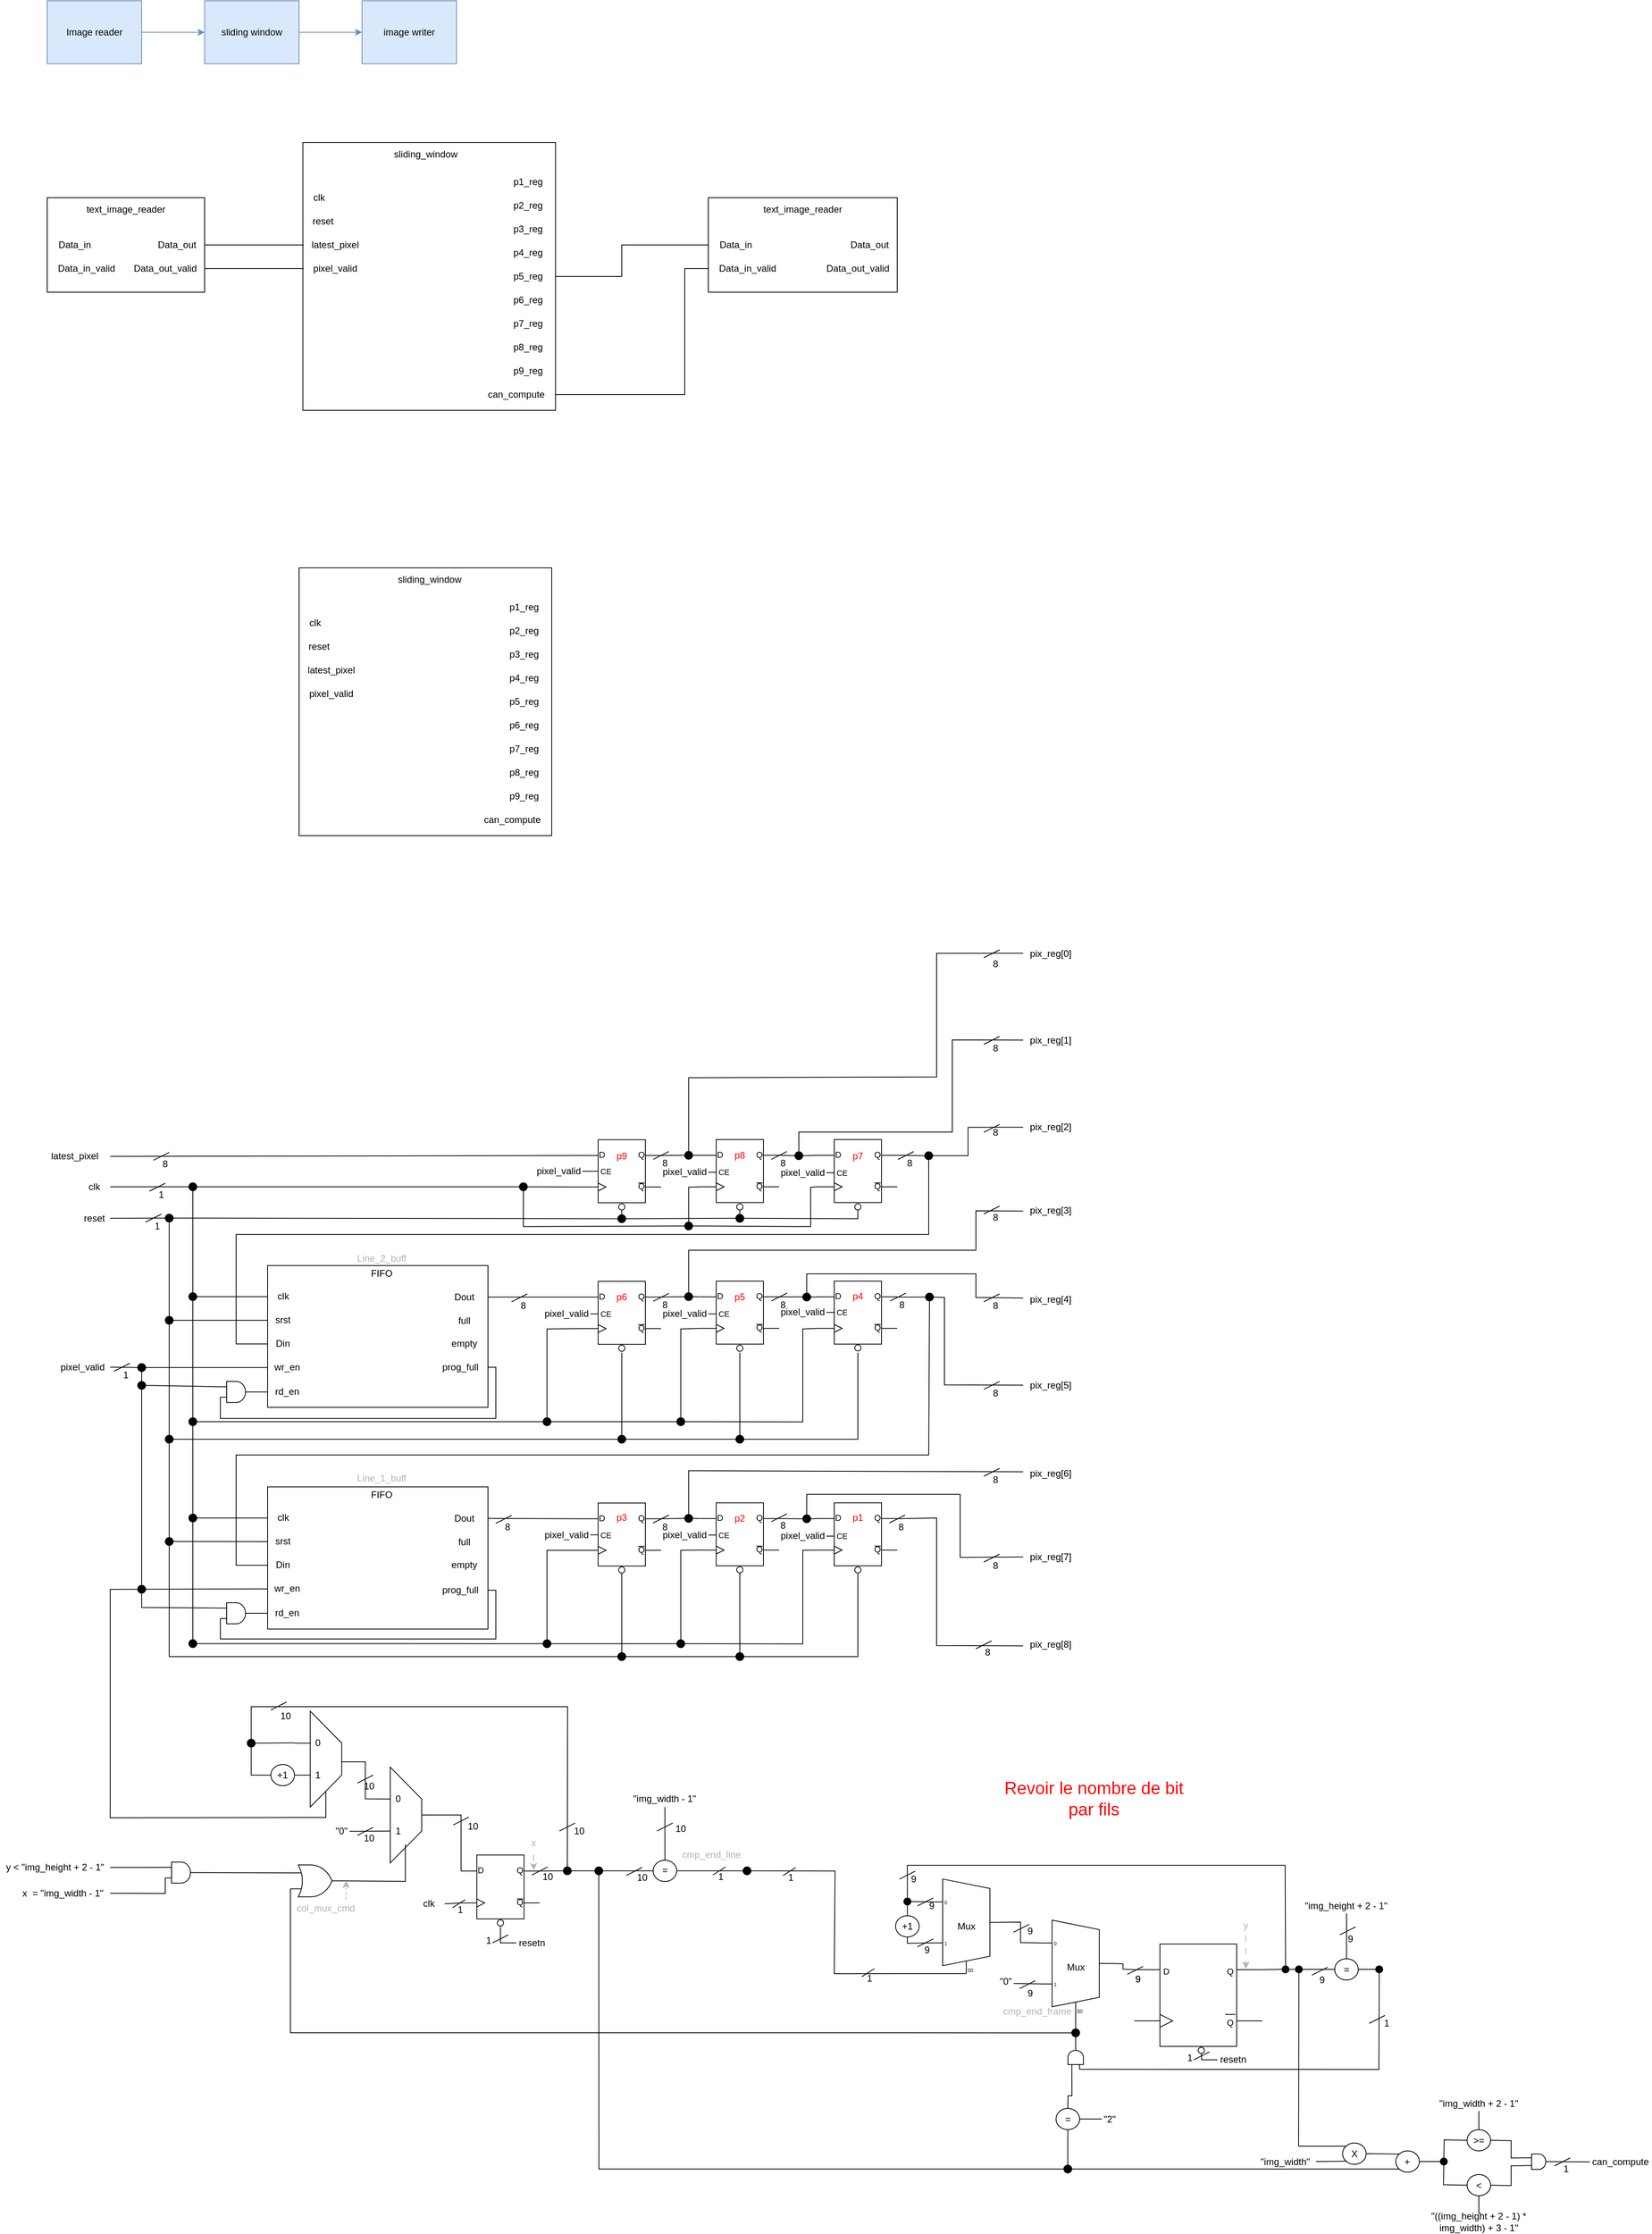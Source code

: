 <mxfile version="21.6.1" type="device">
  <diagram name="base projet (reprise VGA)" id="zwG_2U0oQ21C9XGcVPog">
    <mxGraphModel dx="783" dy="524" grid="1" gridSize="10" guides="1" tooltips="1" connect="1" arrows="1" fold="1" page="1" pageScale="1" pageWidth="827" pageHeight="1169" math="0" shadow="0">
      <root>
        <mxCell id="0" />
        <mxCell id="1" parent="0" />
        <mxCell id="9XdqK7Ox_0472lCO_RIM-1" value="" style="rounded=0;whiteSpace=wrap;html=1;fillColor=none;" vertex="1" parent="1">
          <mxGeometry x="120" y="330" width="200" height="120" as="geometry" />
        </mxCell>
        <mxCell id="9XdqK7Ox_0472lCO_RIM-2" value="text_image_reader" style="text;html=1;strokeColor=none;fillColor=none;align=center;verticalAlign=middle;whiteSpace=wrap;rounded=0;" vertex="1" parent="1">
          <mxGeometry x="165" y="330" width="110" height="30" as="geometry" />
        </mxCell>
        <mxCell id="9XdqK7Ox_0472lCO_RIM-3" value="Data_out" style="text;html=1;strokeColor=none;fillColor=none;align=center;verticalAlign=middle;whiteSpace=wrap;rounded=0;" vertex="1" parent="1">
          <mxGeometry x="250" y="380" width="70" height="20" as="geometry" />
        </mxCell>
        <mxCell id="9XdqK7Ox_0472lCO_RIM-4" value="Data_out_valid" style="text;html=1;strokeColor=none;fillColor=none;align=center;verticalAlign=middle;whiteSpace=wrap;rounded=0;" vertex="1" parent="1">
          <mxGeometry x="220" y="410" width="100" height="20" as="geometry" />
        </mxCell>
        <mxCell id="9XdqK7Ox_0472lCO_RIM-17" value="" style="edgeStyle=orthogonalEdgeStyle;rounded=0;orthogonalLoop=1;jettySize=auto;html=1;fillColor=#dae8fc;strokeColor=#6c8ebf;" edge="1" parent="1" source="9XdqK7Ox_0472lCO_RIM-13" target="9XdqK7Ox_0472lCO_RIM-14">
          <mxGeometry relative="1" as="geometry" />
        </mxCell>
        <mxCell id="9XdqK7Ox_0472lCO_RIM-13" value="Image reader" style="rounded=0;whiteSpace=wrap;html=1;fillColor=#dae8fc;strokeColor=#6c8ebf;" vertex="1" parent="1">
          <mxGeometry x="120" y="80" width="120" height="80" as="geometry" />
        </mxCell>
        <mxCell id="9XdqK7Ox_0472lCO_RIM-18" value="" style="edgeStyle=orthogonalEdgeStyle;rounded=0;orthogonalLoop=1;jettySize=auto;html=1;fillColor=#dae8fc;strokeColor=#6c8ebf;" edge="1" parent="1" source="9XdqK7Ox_0472lCO_RIM-14" target="9XdqK7Ox_0472lCO_RIM-15">
          <mxGeometry relative="1" as="geometry" />
        </mxCell>
        <mxCell id="9XdqK7Ox_0472lCO_RIM-14" value="sliding window" style="rounded=0;whiteSpace=wrap;html=1;fillColor=#dae8fc;strokeColor=#6c8ebf;" vertex="1" parent="1">
          <mxGeometry x="320" y="80" width="120" height="80" as="geometry" />
        </mxCell>
        <mxCell id="9XdqK7Ox_0472lCO_RIM-15" value="image writer" style="rounded=0;whiteSpace=wrap;html=1;fillColor=#dae8fc;strokeColor=#6c8ebf;" vertex="1" parent="1">
          <mxGeometry x="520" y="80" width="120" height="80" as="geometry" />
        </mxCell>
        <mxCell id="9XdqK7Ox_0472lCO_RIM-19" value="" style="endArrow=none;html=1;rounded=0;exitX=1;exitY=0.5;exitDx=0;exitDy=0;entryX=0;entryY=0.5;entryDx=0;entryDy=0;" edge="1" parent="1" source="9XdqK7Ox_0472lCO_RIM-3" target="9XdqK7Ox_0472lCO_RIM-388">
          <mxGeometry width="50" height="50" relative="1" as="geometry">
            <mxPoint x="310" y="320" as="sourcePoint" />
            <mxPoint x="440.0" y="390" as="targetPoint" />
            <Array as="points" />
          </mxGeometry>
        </mxCell>
        <mxCell id="9XdqK7Ox_0472lCO_RIM-20" value="" style="endArrow=none;html=1;rounded=0;exitX=1;exitY=0.5;exitDx=0;exitDy=0;entryX=0;entryY=0.5;entryDx=0;entryDy=0;" edge="1" parent="1" source="9XdqK7Ox_0472lCO_RIM-4" target="9XdqK7Ox_0472lCO_RIM-389">
          <mxGeometry width="50" height="50" relative="1" as="geometry">
            <mxPoint x="330" y="390" as="sourcePoint" />
            <mxPoint x="440.0" y="420" as="targetPoint" />
            <Array as="points" />
          </mxGeometry>
        </mxCell>
        <mxCell id="9XdqK7Ox_0472lCO_RIM-22" value="" style="rounded=0;whiteSpace=wrap;html=1;fillColor=none;" vertex="1" parent="1">
          <mxGeometry x="960" y="330" width="240" height="120" as="geometry" />
        </mxCell>
        <mxCell id="9XdqK7Ox_0472lCO_RIM-23" value="text_image_reader" style="text;html=1;strokeColor=none;fillColor=none;align=center;verticalAlign=middle;whiteSpace=wrap;rounded=0;" vertex="1" parent="1">
          <mxGeometry x="1025" y="330" width="110" height="30" as="geometry" />
        </mxCell>
        <mxCell id="9XdqK7Ox_0472lCO_RIM-24" value="Data_out" style="text;html=1;strokeColor=none;fillColor=none;align=center;verticalAlign=middle;whiteSpace=wrap;rounded=0;" vertex="1" parent="1">
          <mxGeometry x="1130" y="380" width="70" height="20" as="geometry" />
        </mxCell>
        <mxCell id="9XdqK7Ox_0472lCO_RIM-25" value="Data_out_valid" style="text;html=1;strokeColor=none;fillColor=none;align=center;verticalAlign=middle;whiteSpace=wrap;rounded=0;" vertex="1" parent="1">
          <mxGeometry x="1100" y="410" width="100" height="20" as="geometry" />
        </mxCell>
        <mxCell id="9XdqK7Ox_0472lCO_RIM-26" value="Data_in" style="text;html=1;strokeColor=none;fillColor=none;align=center;verticalAlign=middle;whiteSpace=wrap;rounded=0;" vertex="1" parent="1">
          <mxGeometry x="960" y="380" width="70" height="20" as="geometry" />
        </mxCell>
        <mxCell id="9XdqK7Ox_0472lCO_RIM-27" value="Data_in_valid" style="text;html=1;strokeColor=none;fillColor=none;align=center;verticalAlign=middle;whiteSpace=wrap;rounded=0;" vertex="1" parent="1">
          <mxGeometry x="960" y="410" width="100" height="20" as="geometry" />
        </mxCell>
        <mxCell id="9XdqK7Ox_0472lCO_RIM-28" value="Data_in" style="text;html=1;strokeColor=none;fillColor=none;align=center;verticalAlign=middle;whiteSpace=wrap;rounded=0;" vertex="1" parent="1">
          <mxGeometry x="120" y="380" width="70" height="20" as="geometry" />
        </mxCell>
        <mxCell id="9XdqK7Ox_0472lCO_RIM-29" value="Data_in_valid" style="text;html=1;strokeColor=none;fillColor=none;align=center;verticalAlign=middle;whiteSpace=wrap;rounded=0;" vertex="1" parent="1">
          <mxGeometry x="120" y="410" width="100" height="20" as="geometry" />
        </mxCell>
        <mxCell id="9XdqK7Ox_0472lCO_RIM-30" value="" style="endArrow=none;html=1;rounded=0;entryX=0;entryY=0.5;entryDx=0;entryDy=0;exitX=1;exitY=0.5;exitDx=0;exitDy=0;" edge="1" parent="1" source="9XdqK7Ox_0472lCO_RIM-604" target="9XdqK7Ox_0472lCO_RIM-26">
          <mxGeometry width="50" height="50" relative="1" as="geometry">
            <mxPoint x="780" y="390" as="sourcePoint" />
            <mxPoint x="770" y="370" as="targetPoint" />
            <Array as="points">
              <mxPoint x="850" y="430" />
              <mxPoint x="850" y="390" />
            </Array>
          </mxGeometry>
        </mxCell>
        <mxCell id="9XdqK7Ox_0472lCO_RIM-31" value="" style="endArrow=none;html=1;rounded=0;entryX=0;entryY=0.5;entryDx=0;entryDy=0;exitX=1;exitY=0.5;exitDx=0;exitDy=0;" edge="1" parent="1" source="9XdqK7Ox_0472lCO_RIM-390" target="9XdqK7Ox_0472lCO_RIM-27">
          <mxGeometry width="50" height="50" relative="1" as="geometry">
            <mxPoint x="760" y="455" as="sourcePoint" />
            <mxPoint x="790" y="430" as="targetPoint" />
            <Array as="points">
              <mxPoint x="930" y="580" />
              <mxPoint x="930" y="420" />
            </Array>
          </mxGeometry>
        </mxCell>
        <mxCell id="9XdqK7Ox_0472lCO_RIM-33" value="" style="endArrow=none;html=1;rounded=0;entryX=0;entryY=0.205;entryDx=0;entryDy=3;exitX=0.5;exitY=0;exitDx=0;exitDy=0;entryPerimeter=0;" edge="1" parent="1" source="9XdqK7Ox_0472lCO_RIM-223">
          <mxGeometry width="50" height="50" relative="1" as="geometry">
            <mxPoint x="840" y="1456.38" as="sourcePoint" />
            <mxPoint x="1360" y="1289.22" as="targetPoint" />
            <Array as="points">
              <mxPoint x="935" y="1447.38" />
              <mxPoint x="1250" y="1446.38" />
              <mxPoint x="1250" y="1289.38" />
            </Array>
          </mxGeometry>
        </mxCell>
        <mxCell id="9XdqK7Ox_0472lCO_RIM-36" value="" style="endArrow=none;html=1;rounded=0;entryX=0;entryY=0.205;entryDx=0;entryDy=3;exitX=0.5;exitY=0;exitDx=0;exitDy=0;entryPerimeter=0;" edge="1" parent="1" source="9XdqK7Ox_0472lCO_RIM-225">
          <mxGeometry width="50" height="50" relative="1" as="geometry">
            <mxPoint x="1360" y="1596.38" as="sourcePoint" />
            <mxPoint x="1360" y="1399.58" as="targetPoint" />
            <Array as="points">
              <mxPoint x="1075" y="1516.38" />
              <mxPoint x="1270" y="1516.38" />
              <mxPoint x="1270" y="1399.38" />
            </Array>
          </mxGeometry>
        </mxCell>
        <mxCell id="9XdqK7Ox_0472lCO_RIM-37" value="" style="endArrow=none;html=1;rounded=0;exitX=1;exitY=0.5;exitDx=0;exitDy=0;entryX=0;entryY=0.205;entryDx=0;entryDy=3;entryPerimeter=0;" edge="1" parent="1" source="9XdqK7Ox_0472lCO_RIM-226">
          <mxGeometry width="50" height="50" relative="1" as="geometry">
            <mxPoint x="1440" y="1674.89" as="sourcePoint" />
            <mxPoint x="1360" y="1510.23" as="targetPoint" />
            <Array as="points">
              <mxPoint x="1290" y="1546.38" />
              <mxPoint x="1290" y="1510.38" />
            </Array>
          </mxGeometry>
        </mxCell>
        <mxCell id="9XdqK7Ox_0472lCO_RIM-43" value="" style="endArrow=none;html=1;rounded=0;exitX=0.5;exitY=0;exitDx=0;exitDy=0;entryX=0;entryY=0.205;entryDx=0;entryDy=3;entryPerimeter=0;" edge="1" parent="1" source="9XdqK7Ox_0472lCO_RIM-213">
          <mxGeometry width="50" height="50" relative="1" as="geometry">
            <mxPoint x="910" y="1666.38" as="sourcePoint" />
            <mxPoint x="1360" y="1616.72" as="targetPoint" />
            <Array as="points">
              <mxPoint x="935" y="1666.38" />
              <mxPoint x="1300" y="1666.38" />
              <mxPoint x="1300" y="1616.38" />
            </Array>
          </mxGeometry>
        </mxCell>
        <mxCell id="9XdqK7Ox_0472lCO_RIM-46" value="" style="endArrow=none;html=1;rounded=0;entryX=0;entryY=0.205;entryDx=0;entryDy=3;exitX=0.5;exitY=0;exitDx=0;exitDy=0;entryPerimeter=0;" edge="1" parent="1" source="9XdqK7Ox_0472lCO_RIM-215">
          <mxGeometry width="50" height="50" relative="1" as="geometry">
            <mxPoint x="1260" y="1696.38" as="sourcePoint" />
            <mxPoint x="1360" y="1727.08" as="targetPoint" />
            <Array as="points">
              <mxPoint x="1085" y="1696.38" />
              <mxPoint x="1300" y="1696.38" />
              <mxPoint x="1300" y="1726.38" />
            </Array>
          </mxGeometry>
        </mxCell>
        <mxCell id="9XdqK7Ox_0472lCO_RIM-49" value="" style="endArrow=none;html=1;rounded=0;exitX=1;exitY=0.5;exitDx=0;exitDy=0;entryX=0;entryY=0.205;entryDx=0;entryDy=3;entryPerimeter=0;" edge="1" parent="1" source="9XdqK7Ox_0472lCO_RIM-216">
          <mxGeometry width="50" height="50" relative="1" as="geometry">
            <mxPoint x="1440" y="1864.89" as="sourcePoint" />
            <mxPoint x="1360" y="1837.73" as="targetPoint" />
            <Array as="points">
              <mxPoint x="1260" y="1726.38" />
              <mxPoint x="1260" y="1837.38" />
            </Array>
          </mxGeometry>
        </mxCell>
        <mxCell id="9XdqK7Ox_0472lCO_RIM-51" value="" style="endArrow=none;html=1;rounded=0;entryX=0;entryY=0.205;entryDx=0;entryDy=3;exitX=0.5;exitY=0;exitDx=0;exitDy=0;entryPerimeter=0;" edge="1" parent="1" source="9XdqK7Ox_0472lCO_RIM-219">
          <mxGeometry width="50" height="50" relative="1" as="geometry">
            <mxPoint x="910" y="1946.38" as="sourcePoint" />
            <mxPoint x="1360" y="1947.72" as="targetPoint" />
            <Array as="points">
              <mxPoint x="935" y="1946.38" />
            </Array>
          </mxGeometry>
        </mxCell>
        <mxCell id="9XdqK7Ox_0472lCO_RIM-74" value="" style="rounded=0;whiteSpace=wrap;html=1;fillColor=none;" vertex="1" parent="1">
          <mxGeometry x="400" y="1685.88" width="280" height="180" as="geometry" />
        </mxCell>
        <mxCell id="9XdqK7Ox_0472lCO_RIM-75" value="clk" style="text;html=1;strokeColor=none;fillColor=none;align=center;verticalAlign=middle;whiteSpace=wrap;rounded=0;" vertex="1" parent="1">
          <mxGeometry x="400" y="1715.88" width="40" height="19" as="geometry" />
        </mxCell>
        <mxCell id="9XdqK7Ox_0472lCO_RIM-76" value="srst" style="text;html=1;strokeColor=none;fillColor=none;align=center;verticalAlign=middle;whiteSpace=wrap;rounded=0;" vertex="1" parent="1">
          <mxGeometry x="400" y="1745.88" width="39" height="19" as="geometry" />
        </mxCell>
        <mxCell id="9XdqK7Ox_0472lCO_RIM-77" value="Din" style="text;html=1;strokeColor=none;fillColor=none;align=center;verticalAlign=middle;whiteSpace=wrap;rounded=0;" vertex="1" parent="1">
          <mxGeometry x="400" y="1775.88" width="39" height="19" as="geometry" />
        </mxCell>
        <mxCell id="9XdqK7Ox_0472lCO_RIM-78" value="wr_en" style="text;html=1;strokeColor=none;fillColor=none;align=center;verticalAlign=middle;whiteSpace=wrap;rounded=0;" vertex="1" parent="1">
          <mxGeometry x="400" y="1805.88" width="50" height="19" as="geometry" />
        </mxCell>
        <mxCell id="9XdqK7Ox_0472lCO_RIM-79" value="FIFO" style="text;html=1;strokeColor=none;fillColor=none;align=center;verticalAlign=middle;whiteSpace=wrap;rounded=0;" vertex="1" parent="1">
          <mxGeometry x="510" y="1686.88" width="70" height="19" as="geometry" />
        </mxCell>
        <mxCell id="9XdqK7Ox_0472lCO_RIM-80" value="full" style="text;html=1;strokeColor=none;fillColor=none;align=center;verticalAlign=middle;whiteSpace=wrap;rounded=0;" vertex="1" parent="1">
          <mxGeometry x="620" y="1746.2" width="60" height="20" as="geometry" />
        </mxCell>
        <mxCell id="9XdqK7Ox_0472lCO_RIM-81" value="empty" style="text;html=1;strokeColor=none;fillColor=none;align=center;verticalAlign=middle;whiteSpace=wrap;rounded=0;" vertex="1" parent="1">
          <mxGeometry x="620" y="1775.2" width="60" height="20" as="geometry" />
        </mxCell>
        <mxCell id="9XdqK7Ox_0472lCO_RIM-82" value="Dout" style="text;html=1;strokeColor=none;fillColor=none;align=center;verticalAlign=middle;whiteSpace=wrap;rounded=0;" vertex="1" parent="1">
          <mxGeometry x="620" y="1715.88" width="60" height="20" as="geometry" />
        </mxCell>
        <mxCell id="9XdqK7Ox_0472lCO_RIM-83" value="rd_en" style="text;html=1;strokeColor=none;fillColor=none;align=center;verticalAlign=middle;whiteSpace=wrap;rounded=0;" vertex="1" parent="1">
          <mxGeometry x="400" y="1836.88" width="50" height="19" as="geometry" />
        </mxCell>
        <mxCell id="9XdqK7Ox_0472lCO_RIM-84" value="" style="rounded=0;whiteSpace=wrap;html=1;fillColor=none;" vertex="1" parent="1">
          <mxGeometry x="400" y="1966.88" width="280" height="180.5" as="geometry" />
        </mxCell>
        <mxCell id="9XdqK7Ox_0472lCO_RIM-85" value="clk" style="text;html=1;strokeColor=none;fillColor=none;align=center;verticalAlign=middle;whiteSpace=wrap;rounded=0;" vertex="1" parent="1">
          <mxGeometry x="400" y="1996.88" width="40" height="19" as="geometry" />
        </mxCell>
        <mxCell id="9XdqK7Ox_0472lCO_RIM-86" value="srst" style="text;html=1;strokeColor=none;fillColor=none;align=center;verticalAlign=middle;whiteSpace=wrap;rounded=0;" vertex="1" parent="1">
          <mxGeometry x="400" y="2026.88" width="39" height="19" as="geometry" />
        </mxCell>
        <mxCell id="9XdqK7Ox_0472lCO_RIM-87" value="Din" style="text;html=1;strokeColor=none;fillColor=none;align=center;verticalAlign=middle;whiteSpace=wrap;rounded=0;" vertex="1" parent="1">
          <mxGeometry x="400" y="2056.88" width="39" height="19" as="geometry" />
        </mxCell>
        <mxCell id="9XdqK7Ox_0472lCO_RIM-88" value="wr_en" style="text;html=1;strokeColor=none;fillColor=none;align=center;verticalAlign=middle;whiteSpace=wrap;rounded=0;" vertex="1" parent="1">
          <mxGeometry x="400" y="2086.88" width="50" height="19" as="geometry" />
        </mxCell>
        <mxCell id="9XdqK7Ox_0472lCO_RIM-89" value="FIFO" style="text;html=1;strokeColor=none;fillColor=none;align=center;verticalAlign=middle;whiteSpace=wrap;rounded=0;" vertex="1" parent="1">
          <mxGeometry x="510" y="1967.88" width="70" height="19" as="geometry" />
        </mxCell>
        <mxCell id="9XdqK7Ox_0472lCO_RIM-90" value="full" style="text;html=1;strokeColor=none;fillColor=none;align=center;verticalAlign=middle;whiteSpace=wrap;rounded=0;" vertex="1" parent="1">
          <mxGeometry x="620" y="2027.2" width="60" height="20" as="geometry" />
        </mxCell>
        <mxCell id="9XdqK7Ox_0472lCO_RIM-91" value="empty" style="text;html=1;strokeColor=none;fillColor=none;align=center;verticalAlign=middle;whiteSpace=wrap;rounded=0;" vertex="1" parent="1">
          <mxGeometry x="620" y="2056.2" width="60" height="20" as="geometry" />
        </mxCell>
        <mxCell id="9XdqK7Ox_0472lCO_RIM-92" value="Dout" style="text;html=1;strokeColor=none;fillColor=none;align=center;verticalAlign=middle;whiteSpace=wrap;rounded=0;" vertex="1" parent="1">
          <mxGeometry x="620" y="1996.88" width="60" height="20" as="geometry" />
        </mxCell>
        <mxCell id="9XdqK7Ox_0472lCO_RIM-93" value="rd_en" style="text;html=1;strokeColor=none;fillColor=none;align=center;verticalAlign=middle;whiteSpace=wrap;rounded=0;" vertex="1" parent="1">
          <mxGeometry x="400" y="2117.88" width="50" height="19" as="geometry" />
        </mxCell>
        <mxCell id="9XdqK7Ox_0472lCO_RIM-94" value="" style="verticalLabelPosition=bottom;shadow=0;dashed=0;align=center;html=1;verticalAlign=top;shape=mxgraph.electrical.logic_gates.d_type_flip-flop;" vertex="1" parent="1">
          <mxGeometry x="800" y="1705.88" width="100" height="80" as="geometry" />
        </mxCell>
        <mxCell id="9XdqK7Ox_0472lCO_RIM-95" value="" style="verticalLabelPosition=bottom;shadow=0;dashed=0;align=center;html=1;verticalAlign=top;shape=mxgraph.electrical.logic_gates.d_type_flip-flop;" vertex="1" parent="1">
          <mxGeometry x="950" y="1705.63" width="100" height="80" as="geometry" />
        </mxCell>
        <mxCell id="9XdqK7Ox_0472lCO_RIM-96" value="" style="verticalLabelPosition=bottom;shadow=0;dashed=0;align=center;html=1;verticalAlign=top;shape=mxgraph.electrical.logic_gates.d_type_flip-flop;" vertex="1" parent="1">
          <mxGeometry x="1100" y="1705.63" width="100" height="80" as="geometry" />
        </mxCell>
        <mxCell id="9XdqK7Ox_0472lCO_RIM-97" value="" style="verticalLabelPosition=bottom;shadow=0;dashed=0;align=center;html=1;verticalAlign=top;shape=mxgraph.electrical.logic_gates.d_type_flip-flop;" vertex="1" parent="1">
          <mxGeometry x="800" y="1987.38" width="100" height="80" as="geometry" />
        </mxCell>
        <mxCell id="9XdqK7Ox_0472lCO_RIM-98" value="" style="verticalLabelPosition=bottom;shadow=0;dashed=0;align=center;html=1;verticalAlign=top;shape=mxgraph.electrical.logic_gates.d_type_flip-flop;" vertex="1" parent="1">
          <mxGeometry x="950" y="1987.13" width="100" height="80" as="geometry" />
        </mxCell>
        <mxCell id="9XdqK7Ox_0472lCO_RIM-99" value="" style="verticalLabelPosition=bottom;shadow=0;dashed=0;align=center;html=1;verticalAlign=top;shape=mxgraph.electrical.logic_gates.d_type_flip-flop;" vertex="1" parent="1">
          <mxGeometry x="1100" y="1987.13" width="100" height="80" as="geometry" />
        </mxCell>
        <mxCell id="9XdqK7Ox_0472lCO_RIM-100" value="" style="verticalLabelPosition=bottom;shadow=0;dashed=0;align=center;html=1;verticalAlign=top;shape=mxgraph.electrical.logic_gates.d_type_flip-flop;noLabel=0;portConstraintRotation=0;gradientColor=none;strokeColor=default;comic=0;treeMoving=0;" vertex="1" parent="1">
          <mxGeometry x="800" y="1526.13" width="100" height="80" as="geometry" />
        </mxCell>
        <mxCell id="9XdqK7Ox_0472lCO_RIM-101" value="" style="verticalLabelPosition=bottom;shadow=0;dashed=0;align=center;html=1;verticalAlign=top;shape=mxgraph.electrical.logic_gates.d_type_flip-flop;" vertex="1" parent="1">
          <mxGeometry x="950" y="1525.88" width="100" height="80" as="geometry" />
        </mxCell>
        <mxCell id="9XdqK7Ox_0472lCO_RIM-102" value="" style="verticalLabelPosition=bottom;shadow=0;dashed=0;align=center;html=1;verticalAlign=top;shape=mxgraph.electrical.logic_gates.d_type_flip-flop;" vertex="1" parent="1">
          <mxGeometry x="1100" y="1525.88" width="100" height="80" as="geometry" />
        </mxCell>
        <mxCell id="9XdqK7Ox_0472lCO_RIM-103" value="" style="endArrow=none;html=1;rounded=0;exitX=1;exitY=0.5;exitDx=0;exitDy=0;entryX=0;entryY=0.25;entryDx=0;entryDy=0;entryPerimeter=0;" edge="1" parent="1" source="9XdqK7Ox_0472lCO_RIM-92" target="9XdqK7Ox_0472lCO_RIM-97">
          <mxGeometry width="50" height="50" relative="1" as="geometry">
            <mxPoint x="760" y="1997.88" as="sourcePoint" />
            <mxPoint x="810" y="1947.88" as="targetPoint" />
          </mxGeometry>
        </mxCell>
        <mxCell id="9XdqK7Ox_0472lCO_RIM-104" value="" style="endArrow=none;html=1;rounded=0;exitX=1;exitY=0.5;exitDx=0;exitDy=0;entryX=0;entryY=0.25;entryDx=0;entryDy=0;entryPerimeter=0;" edge="1" parent="1" source="9XdqK7Ox_0472lCO_RIM-219" target="9XdqK7Ox_0472lCO_RIM-98">
          <mxGeometry width="50" height="50" relative="1" as="geometry">
            <mxPoint x="900" y="1977.88" as="sourcePoint" />
            <mxPoint x="950" y="1927.88" as="targetPoint" />
          </mxGeometry>
        </mxCell>
        <mxCell id="9XdqK7Ox_0472lCO_RIM-105" value="" style="endArrow=none;html=1;rounded=0;exitX=1;exitY=0.5;exitDx=0;exitDy=0;entryX=0;entryY=0.25;entryDx=0;entryDy=0;entryPerimeter=0;" edge="1" parent="1" source="9XdqK7Ox_0472lCO_RIM-221" target="9XdqK7Ox_0472lCO_RIM-99">
          <mxGeometry width="50" height="50" relative="1" as="geometry">
            <mxPoint x="1070" y="1987.88" as="sourcePoint" />
            <mxPoint x="1120" y="1937.88" as="targetPoint" />
          </mxGeometry>
        </mxCell>
        <mxCell id="9XdqK7Ox_0472lCO_RIM-106" value="" style="endArrow=none;html=1;rounded=0;exitX=0;exitY=0.5;exitDx=0;exitDy=0;entryX=0.5;entryY=1;entryDx=0;entryDy=0;" edge="1" parent="1" source="9XdqK7Ox_0472lCO_RIM-87" target="9XdqK7Ox_0472lCO_RIM-216">
          <mxGeometry width="50" height="50" relative="1" as="geometry">
            <mxPoint x="370" y="1986.38" as="sourcePoint" />
            <mxPoint x="1240" y="1736.38" as="targetPoint" />
            <Array as="points">
              <mxPoint x="360" y="2066.38" />
              <mxPoint x="360" y="1926.38" />
              <mxPoint x="1240" y="1926.38" />
            </Array>
          </mxGeometry>
        </mxCell>
        <mxCell id="9XdqK7Ox_0472lCO_RIM-107" value="" style="endArrow=none;html=1;rounded=0;exitX=0;exitY=0.5;exitDx=0;exitDy=0;entryX=0.5;entryY=1;entryDx=0;entryDy=0;" edge="1" parent="1" source="9XdqK7Ox_0472lCO_RIM-77" target="9XdqK7Ox_0472lCO_RIM-226">
          <mxGeometry width="50" height="50" relative="1" as="geometry">
            <mxPoint x="380" y="1666.38" as="sourcePoint" />
            <mxPoint x="1240" y="1556.38" as="targetPoint" />
            <Array as="points">
              <mxPoint x="360" y="1785.38" />
              <mxPoint x="360" y="1646.38" />
              <mxPoint x="1240" y="1646.38" />
            </Array>
          </mxGeometry>
        </mxCell>
        <mxCell id="9XdqK7Ox_0472lCO_RIM-108" value="" style="endArrow=none;html=1;rounded=0;" edge="1" parent="1">
          <mxGeometry width="50" height="50" relative="1" as="geometry">
            <mxPoint x="1201" y="1551.13" as="sourcePoint" />
            <mxPoint x="1221" y="1541.13" as="targetPoint" />
          </mxGeometry>
        </mxCell>
        <mxCell id="9XdqK7Ox_0472lCO_RIM-109" value="8" style="text;strokeColor=none;align=center;fillColor=none;html=1;verticalAlign=middle;whiteSpace=wrap;rounded=0;" vertex="1" parent="1">
          <mxGeometry x="1201" y="1546.13" width="30" height="20" as="geometry" />
        </mxCell>
        <mxCell id="9XdqK7Ox_0472lCO_RIM-110" value="" style="endArrow=none;html=1;rounded=0;exitX=1;exitY=0.5;exitDx=0;exitDy=0;entryX=0;entryY=0.25;entryDx=0;entryDy=0;entryPerimeter=0;" edge="1" parent="1" source="9XdqK7Ox_0472lCO_RIM-223" target="9XdqK7Ox_0472lCO_RIM-101">
          <mxGeometry width="50" height="50" relative="1" as="geometry">
            <mxPoint x="910" y="1556.38" as="sourcePoint" />
            <mxPoint x="960" y="1506.38" as="targetPoint" />
          </mxGeometry>
        </mxCell>
        <mxCell id="9XdqK7Ox_0472lCO_RIM-111" value="" style="endArrow=none;html=1;rounded=0;exitX=1;exitY=0.5;exitDx=0;exitDy=0;entryX=0;entryY=0.25;entryDx=0;entryDy=0;entryPerimeter=0;" edge="1" parent="1" source="9XdqK7Ox_0472lCO_RIM-225" target="9XdqK7Ox_0472lCO_RIM-102">
          <mxGeometry width="50" height="50" relative="1" as="geometry">
            <mxPoint x="1020" y="1536.38" as="sourcePoint" />
            <mxPoint x="1070" y="1486.38" as="targetPoint" />
          </mxGeometry>
        </mxCell>
        <mxCell id="9XdqK7Ox_0472lCO_RIM-112" value="" style="endArrow=none;html=1;rounded=0;exitX=1;exitY=0.5;exitDx=0;exitDy=0;entryX=0;entryY=0.25;entryDx=0;entryDy=0;entryPerimeter=0;" edge="1" parent="1" source="9XdqK7Ox_0472lCO_RIM-213" target="9XdqK7Ox_0472lCO_RIM-95">
          <mxGeometry width="50" height="50" relative="1" as="geometry">
            <mxPoint x="950" y="1716.38" as="sourcePoint" />
            <mxPoint x="1000" y="1666.38" as="targetPoint" />
          </mxGeometry>
        </mxCell>
        <mxCell id="9XdqK7Ox_0472lCO_RIM-113" value="" style="endArrow=none;html=1;rounded=0;exitX=1;exitY=0.5;exitDx=0;exitDy=0;entryX=0;entryY=0.25;entryDx=0;entryDy=0;entryPerimeter=0;" edge="1" parent="1" source="9XdqK7Ox_0472lCO_RIM-215" target="9XdqK7Ox_0472lCO_RIM-96">
          <mxGeometry width="50" height="50" relative="1" as="geometry">
            <mxPoint x="1060" y="1716.38" as="sourcePoint" />
            <mxPoint x="1110" y="1666.38" as="targetPoint" />
          </mxGeometry>
        </mxCell>
        <mxCell id="9XdqK7Ox_0472lCO_RIM-114" value="" style="endArrow=none;html=1;rounded=0;exitX=1;exitY=0.5;exitDx=0;exitDy=0;entryX=0;entryY=0.25;entryDx=0;entryDy=0;entryPerimeter=0;" edge="1" parent="1" source="9XdqK7Ox_0472lCO_RIM-82" target="9XdqK7Ox_0472lCO_RIM-94">
          <mxGeometry width="50" height="50" relative="1" as="geometry">
            <mxPoint x="750" y="1726.38" as="sourcePoint" />
            <mxPoint x="800" y="1676.38" as="targetPoint" />
          </mxGeometry>
        </mxCell>
        <mxCell id="9XdqK7Ox_0472lCO_RIM-115" value="" style="endArrow=none;html=1;rounded=0;" edge="1" parent="1">
          <mxGeometry width="50" height="50" relative="1" as="geometry">
            <mxPoint x="710" y="1731.88" as="sourcePoint" />
            <mxPoint x="730" y="1721.88" as="targetPoint" />
          </mxGeometry>
        </mxCell>
        <mxCell id="9XdqK7Ox_0472lCO_RIM-116" value="8" style="text;strokeColor=none;align=center;fillColor=none;html=1;verticalAlign=middle;whiteSpace=wrap;rounded=0;" vertex="1" parent="1">
          <mxGeometry x="710" y="1726.88" width="30" height="20" as="geometry" />
        </mxCell>
        <mxCell id="9XdqK7Ox_0472lCO_RIM-117" value="" style="endArrow=none;html=1;rounded=0;" edge="1" parent="1">
          <mxGeometry width="50" height="50" relative="1" as="geometry">
            <mxPoint x="890" y="1731.2" as="sourcePoint" />
            <mxPoint x="910" y="1721.2" as="targetPoint" />
          </mxGeometry>
        </mxCell>
        <mxCell id="9XdqK7Ox_0472lCO_RIM-118" value="8" style="text;strokeColor=none;align=center;fillColor=none;html=1;verticalAlign=middle;whiteSpace=wrap;rounded=0;" vertex="1" parent="1">
          <mxGeometry x="890" y="1726.2" width="30" height="20" as="geometry" />
        </mxCell>
        <mxCell id="9XdqK7Ox_0472lCO_RIM-119" value="" style="endArrow=none;html=1;rounded=0;" edge="1" parent="1">
          <mxGeometry width="50" height="50" relative="1" as="geometry">
            <mxPoint x="1040" y="1730.88" as="sourcePoint" />
            <mxPoint x="1060" y="1720.88" as="targetPoint" />
          </mxGeometry>
        </mxCell>
        <mxCell id="9XdqK7Ox_0472lCO_RIM-120" value="8" style="text;strokeColor=none;align=center;fillColor=none;html=1;verticalAlign=middle;whiteSpace=wrap;rounded=0;" vertex="1" parent="1">
          <mxGeometry x="1040" y="1725.88" width="30" height="20" as="geometry" />
        </mxCell>
        <mxCell id="9XdqK7Ox_0472lCO_RIM-121" value="" style="endArrow=none;html=1;rounded=0;" edge="1" parent="1">
          <mxGeometry width="50" height="50" relative="1" as="geometry">
            <mxPoint x="1040" y="1551.01" as="sourcePoint" />
            <mxPoint x="1060" y="1541.01" as="targetPoint" />
          </mxGeometry>
        </mxCell>
        <mxCell id="9XdqK7Ox_0472lCO_RIM-122" value="8" style="text;strokeColor=none;align=center;fillColor=none;html=1;verticalAlign=middle;whiteSpace=wrap;rounded=0;" vertex="1" parent="1">
          <mxGeometry x="1040" y="1546.01" width="30" height="20" as="geometry" />
        </mxCell>
        <mxCell id="9XdqK7Ox_0472lCO_RIM-123" value="" style="endArrow=none;html=1;rounded=0;" edge="1" parent="1">
          <mxGeometry width="50" height="50" relative="1" as="geometry">
            <mxPoint x="890" y="1551.01" as="sourcePoint" />
            <mxPoint x="910" y="1541.01" as="targetPoint" />
          </mxGeometry>
        </mxCell>
        <mxCell id="9XdqK7Ox_0472lCO_RIM-124" value="8" style="text;strokeColor=none;align=center;fillColor=none;html=1;verticalAlign=middle;whiteSpace=wrap;rounded=0;" vertex="1" parent="1">
          <mxGeometry x="890" y="1546.01" width="30" height="20" as="geometry" />
        </mxCell>
        <mxCell id="9XdqK7Ox_0472lCO_RIM-125" value="" style="endArrow=none;html=1;rounded=0;" edge="1" parent="1">
          <mxGeometry width="50" height="50" relative="1" as="geometry">
            <mxPoint x="1191" y="1730.88" as="sourcePoint" />
            <mxPoint x="1211" y="1720.88" as="targetPoint" />
          </mxGeometry>
        </mxCell>
        <mxCell id="9XdqK7Ox_0472lCO_RIM-126" value="8" style="text;strokeColor=none;align=center;fillColor=none;html=1;verticalAlign=middle;whiteSpace=wrap;rounded=0;" vertex="1" parent="1">
          <mxGeometry x="1191" y="1725.88" width="30" height="20" as="geometry" />
        </mxCell>
        <mxCell id="9XdqK7Ox_0472lCO_RIM-127" value="" style="endArrow=none;html=1;rounded=0;" edge="1" parent="1">
          <mxGeometry width="50" height="50" relative="1" as="geometry">
            <mxPoint x="690" y="2013.13" as="sourcePoint" />
            <mxPoint x="710" y="2003.13" as="targetPoint" />
          </mxGeometry>
        </mxCell>
        <mxCell id="9XdqK7Ox_0472lCO_RIM-128" value="8" style="text;strokeColor=none;align=center;fillColor=none;html=1;verticalAlign=middle;whiteSpace=wrap;rounded=0;" vertex="1" parent="1">
          <mxGeometry x="690" y="2008.13" width="30" height="20" as="geometry" />
        </mxCell>
        <mxCell id="9XdqK7Ox_0472lCO_RIM-129" value="" style="endArrow=none;html=1;rounded=0;" edge="1" parent="1">
          <mxGeometry width="50" height="50" relative="1" as="geometry">
            <mxPoint x="890" y="2012.63" as="sourcePoint" />
            <mxPoint x="910" y="2002.63" as="targetPoint" />
          </mxGeometry>
        </mxCell>
        <mxCell id="9XdqK7Ox_0472lCO_RIM-130" value="8" style="text;strokeColor=none;align=center;fillColor=none;html=1;verticalAlign=middle;whiteSpace=wrap;rounded=0;" vertex="1" parent="1">
          <mxGeometry x="890" y="2007.63" width="30" height="20" as="geometry" />
        </mxCell>
        <mxCell id="9XdqK7Ox_0472lCO_RIM-131" value="" style="endArrow=none;html=1;rounded=0;" edge="1" parent="1">
          <mxGeometry width="50" height="50" relative="1" as="geometry">
            <mxPoint x="1040" y="2011.01" as="sourcePoint" />
            <mxPoint x="1060" y="2001.01" as="targetPoint" />
          </mxGeometry>
        </mxCell>
        <mxCell id="9XdqK7Ox_0472lCO_RIM-132" value="8" style="text;strokeColor=none;align=center;fillColor=none;html=1;verticalAlign=middle;whiteSpace=wrap;rounded=0;" vertex="1" parent="1">
          <mxGeometry x="1040" y="2006.01" width="30" height="20" as="geometry" />
        </mxCell>
        <mxCell id="9XdqK7Ox_0472lCO_RIM-133" value="" style="endArrow=none;html=1;rounded=0;" edge="1" parent="1">
          <mxGeometry width="50" height="50" relative="1" as="geometry">
            <mxPoint x="1190" y="2012.63" as="sourcePoint" />
            <mxPoint x="1210" y="2002.63" as="targetPoint" />
          </mxGeometry>
        </mxCell>
        <mxCell id="9XdqK7Ox_0472lCO_RIM-134" value="8" style="text;strokeColor=none;align=center;fillColor=none;html=1;verticalAlign=middle;whiteSpace=wrap;rounded=0;" vertex="1" parent="1">
          <mxGeometry x="1190" y="2007.63" width="30" height="20" as="geometry" />
        </mxCell>
        <mxCell id="9XdqK7Ox_0472lCO_RIM-135" value="" style="endArrow=none;html=1;rounded=0;entryX=0;entryY=0.205;entryDx=0;entryDy=3;entryPerimeter=0;" edge="1" parent="1">
          <mxGeometry width="50" height="50" relative="1" as="geometry">
            <mxPoint x="1201" y="2007.3" as="sourcePoint" />
            <mxPoint x="1360" y="2168.73" as="targetPoint" />
            <Array as="points">
              <mxPoint x="1250" y="2006.38" />
              <mxPoint x="1250" y="2046.38" />
              <mxPoint x="1250" y="2168.38" />
            </Array>
          </mxGeometry>
        </mxCell>
        <mxCell id="9XdqK7Ox_0472lCO_RIM-136" value="&lt;font color=&quot;#ff0000&quot;&gt;p9&lt;/font&gt;" style="text;strokeColor=none;align=center;fillColor=none;html=1;verticalAlign=middle;whiteSpace=wrap;rounded=0;" vertex="1" parent="1">
          <mxGeometry x="830" y="1526.63" width="40" height="40" as="geometry" />
        </mxCell>
        <mxCell id="9XdqK7Ox_0472lCO_RIM-137" value="&lt;font color=&quot;#ff0000&quot;&gt;p8&lt;/font&gt;" style="text;strokeColor=none;align=center;fillColor=none;html=1;verticalAlign=middle;whiteSpace=wrap;rounded=0;" vertex="1" parent="1">
          <mxGeometry x="980" y="1526.13" width="40" height="40" as="geometry" />
        </mxCell>
        <mxCell id="9XdqK7Ox_0472lCO_RIM-138" value="&lt;font color=&quot;#ff0000&quot;&gt;p7&lt;/font&gt;" style="text;strokeColor=none;align=center;fillColor=none;html=1;verticalAlign=middle;whiteSpace=wrap;rounded=0;" vertex="1" parent="1">
          <mxGeometry x="1130" y="1526.63" width="40" height="40" as="geometry" />
        </mxCell>
        <mxCell id="9XdqK7Ox_0472lCO_RIM-139" value="&lt;font color=&quot;#ff0000&quot;&gt;p6&lt;/font&gt;" style="text;strokeColor=none;align=center;fillColor=none;html=1;verticalAlign=middle;whiteSpace=wrap;rounded=0;" vertex="1" parent="1">
          <mxGeometry x="830" y="1705.63" width="40" height="40" as="geometry" />
        </mxCell>
        <mxCell id="9XdqK7Ox_0472lCO_RIM-140" value="&lt;font color=&quot;#ff0000&quot;&gt;p5&lt;/font&gt;" style="text;strokeColor=none;align=center;fillColor=none;html=1;verticalAlign=middle;whiteSpace=wrap;rounded=0;" vertex="1" parent="1">
          <mxGeometry x="980" y="1705.88" width="40" height="40" as="geometry" />
        </mxCell>
        <mxCell id="9XdqK7Ox_0472lCO_RIM-141" value="&lt;font color=&quot;#ff0000&quot;&gt;p4&lt;/font&gt;" style="text;strokeColor=none;align=center;fillColor=none;html=1;verticalAlign=middle;whiteSpace=wrap;rounded=0;" vertex="1" parent="1">
          <mxGeometry x="1130" y="1705.38" width="40" height="40" as="geometry" />
        </mxCell>
        <mxCell id="9XdqK7Ox_0472lCO_RIM-142" value="&lt;font color=&quot;#ff0000&quot;&gt;p3&lt;/font&gt;" style="text;strokeColor=none;align=center;fillColor=none;html=1;verticalAlign=middle;whiteSpace=wrap;rounded=0;" vertex="1" parent="1">
          <mxGeometry x="830" y="1985.88" width="40" height="40" as="geometry" />
        </mxCell>
        <mxCell id="9XdqK7Ox_0472lCO_RIM-143" value="&lt;font color=&quot;#ff0000&quot;&gt;p2&lt;/font&gt;" style="text;strokeColor=none;align=center;fillColor=none;html=1;verticalAlign=middle;whiteSpace=wrap;rounded=0;" vertex="1" parent="1">
          <mxGeometry x="980" y="1986.88" width="40" height="40" as="geometry" />
        </mxCell>
        <mxCell id="9XdqK7Ox_0472lCO_RIM-144" value="&lt;font color=&quot;#ff0000&quot;&gt;p1&lt;/font&gt;" style="text;strokeColor=none;align=center;fillColor=none;html=1;verticalAlign=middle;whiteSpace=wrap;rounded=0;" vertex="1" parent="1">
          <mxGeometry x="1130" y="1985.88" width="40" height="40" as="geometry" />
        </mxCell>
        <mxCell id="9XdqK7Ox_0472lCO_RIM-145" value="Line_1_buff" style="text;html=1;strokeColor=none;fillColor=none;align=center;verticalAlign=middle;whiteSpace=wrap;rounded=0;fontColor=#B3B3B3;" vertex="1" parent="1">
          <mxGeometry x="485" y="1946.38" width="120" height="19" as="geometry" />
        </mxCell>
        <mxCell id="9XdqK7Ox_0472lCO_RIM-146" value="&lt;font color=&quot;#b3b3b3&quot;&gt;Line_2_buff&lt;/font&gt;" style="text;html=1;strokeColor=none;fillColor=none;align=center;verticalAlign=middle;whiteSpace=wrap;rounded=0;" vertex="1" parent="1">
          <mxGeometry x="485" y="1667.13" width="120" height="19" as="geometry" />
        </mxCell>
        <mxCell id="9XdqK7Ox_0472lCO_RIM-148" value="" style="endArrow=none;html=1;rounded=0;entryX=0;entryY=0.75;entryDx=0;entryDy=0;entryPerimeter=0;exitX=1;exitY=0.5;exitDx=0;exitDy=0;" edge="1" parent="1" source="9XdqK7Ox_0472lCO_RIM-156" target="9XdqK7Ox_0472lCO_RIM-100">
          <mxGeometry width="50" height="50" relative="1" as="geometry">
            <mxPoint x="240" y="1586.38" as="sourcePoint" />
            <mxPoint x="740" y="1585.38" as="targetPoint" />
          </mxGeometry>
        </mxCell>
        <mxCell id="9XdqK7Ox_0472lCO_RIM-149" value="latest_pixel" style="text;html=1;strokeColor=none;fillColor=none;align=center;verticalAlign=middle;whiteSpace=wrap;rounded=0;" vertex="1" parent="1">
          <mxGeometry x="110" y="1537.78" width="90" height="19" as="geometry" />
        </mxCell>
        <mxCell id="9XdqK7Ox_0472lCO_RIM-150" value="clk" style="text;html=1;strokeColor=none;fillColor=none;align=center;verticalAlign=middle;whiteSpace=wrap;rounded=0;" vertex="1" parent="1">
          <mxGeometry x="160" y="1576.38" width="40" height="19" as="geometry" />
        </mxCell>
        <mxCell id="9XdqK7Ox_0472lCO_RIM-151" value="" style="endArrow=none;html=1;rounded=0;" edge="1" parent="1">
          <mxGeometry width="50" height="50" relative="1" as="geometry">
            <mxPoint x="255" y="1552.14" as="sourcePoint" />
            <mxPoint x="275" y="1542.14" as="targetPoint" />
          </mxGeometry>
        </mxCell>
        <mxCell id="9XdqK7Ox_0472lCO_RIM-152" value="8" style="text;strokeColor=none;align=center;fillColor=none;html=1;verticalAlign=middle;whiteSpace=wrap;rounded=0;" vertex="1" parent="1">
          <mxGeometry x="255" y="1547.14" width="30" height="20" as="geometry" />
        </mxCell>
        <mxCell id="9XdqK7Ox_0472lCO_RIM-153" value="" style="endArrow=none;html=1;rounded=0;" edge="1" parent="1">
          <mxGeometry width="50" height="50" relative="1" as="geometry">
            <mxPoint x="250" y="1591.38" as="sourcePoint" />
            <mxPoint x="270" y="1581.38" as="targetPoint" />
          </mxGeometry>
        </mxCell>
        <mxCell id="9XdqK7Ox_0472lCO_RIM-154" value="1" style="text;strokeColor=none;align=center;fillColor=none;html=1;verticalAlign=middle;whiteSpace=wrap;rounded=0;" vertex="1" parent="1">
          <mxGeometry x="250" y="1586.38" width="30" height="20" as="geometry" />
        </mxCell>
        <mxCell id="9XdqK7Ox_0472lCO_RIM-155" value="" style="endArrow=none;html=1;rounded=0;entryX=0;entryY=0.5;entryDx=0;entryDy=0;exitX=1;exitY=0.5;exitDx=0;exitDy=0;" edge="1" parent="1" source="9XdqK7Ox_0472lCO_RIM-162" target="9XdqK7Ox_0472lCO_RIM-156">
          <mxGeometry width="50" height="50" relative="1" as="geometry">
            <mxPoint x="240" y="1586.38" as="sourcePoint" />
            <mxPoint x="800" y="1586.38" as="targetPoint" />
          </mxGeometry>
        </mxCell>
        <mxCell id="9XdqK7Ox_0472lCO_RIM-156" value="" style="ellipse;whiteSpace=wrap;html=1;aspect=fixed;fillColor=#000000;" vertex="1" parent="1">
          <mxGeometry x="720" y="1580.88" width="10" height="10" as="geometry" />
        </mxCell>
        <mxCell id="9XdqK7Ox_0472lCO_RIM-157" value="" style="endArrow=none;html=1;rounded=0;entryX=0.5;entryY=1;entryDx=0;entryDy=0;exitX=0;exitY=0.5;exitDx=0;exitDy=0;" edge="1" parent="1" source="9XdqK7Ox_0472lCO_RIM-158" target="9XdqK7Ox_0472lCO_RIM-156">
          <mxGeometry width="50" height="50" relative="1" as="geometry">
            <mxPoint x="920" y="1626.38" as="sourcePoint" />
            <mxPoint x="770" y="1586.38" as="targetPoint" />
            <Array as="points">
              <mxPoint x="725" y="1636.38" />
            </Array>
          </mxGeometry>
        </mxCell>
        <mxCell id="9XdqK7Ox_0472lCO_RIM-158" value="" style="ellipse;whiteSpace=wrap;html=1;aspect=fixed;fillColor=#000000;" vertex="1" parent="1">
          <mxGeometry x="930" y="1630.63" width="10" height="10" as="geometry" />
        </mxCell>
        <mxCell id="9XdqK7Ox_0472lCO_RIM-159" value="" style="endArrow=none;html=1;rounded=0;exitX=0.5;exitY=0;exitDx=0;exitDy=0;entryX=0;entryY=0.75;entryDx=0;entryDy=0;entryPerimeter=0;" edge="1" parent="1" source="9XdqK7Ox_0472lCO_RIM-158" target="9XdqK7Ox_0472lCO_RIM-101">
          <mxGeometry width="50" height="50" relative="1" as="geometry">
            <mxPoint x="910" y="1646.38" as="sourcePoint" />
            <mxPoint x="960" y="1596.38" as="targetPoint" />
            <Array as="points">
              <mxPoint x="935" y="1586.38" />
            </Array>
          </mxGeometry>
        </mxCell>
        <mxCell id="9XdqK7Ox_0472lCO_RIM-160" value="" style="endArrow=none;html=1;rounded=0;exitX=1;exitY=0.5;exitDx=0;exitDy=0;entryX=0;entryY=0.75;entryDx=0;entryDy=0;entryPerimeter=0;" edge="1" parent="1" source="9XdqK7Ox_0472lCO_RIM-158" target="9XdqK7Ox_0472lCO_RIM-102">
          <mxGeometry width="50" height="50" relative="1" as="geometry">
            <mxPoint x="1040" y="1646.38" as="sourcePoint" />
            <mxPoint x="1090" y="1596.38" as="targetPoint" />
            <Array as="points">
              <mxPoint x="1090" y="1636.38" />
              <mxPoint x="1090" y="1586.38" />
            </Array>
          </mxGeometry>
        </mxCell>
        <mxCell id="9XdqK7Ox_0472lCO_RIM-161" value="" style="endArrow=none;html=1;rounded=0;entryX=0;entryY=0.5;entryDx=0;entryDy=0;exitX=1;exitY=0.5;exitDx=0;exitDy=0;" edge="1" parent="1" source="9XdqK7Ox_0472lCO_RIM-150" target="9XdqK7Ox_0472lCO_RIM-162">
          <mxGeometry width="50" height="50" relative="1" as="geometry">
            <mxPoint x="240" y="1586.38" as="sourcePoint" />
            <mxPoint x="720" y="1586.38" as="targetPoint" />
          </mxGeometry>
        </mxCell>
        <mxCell id="9XdqK7Ox_0472lCO_RIM-162" value="" style="ellipse;whiteSpace=wrap;html=1;aspect=fixed;fillColor=#000000;" vertex="1" parent="1">
          <mxGeometry x="300" y="1580.88" width="10" height="10" as="geometry" />
        </mxCell>
        <mxCell id="9XdqK7Ox_0472lCO_RIM-163" value="" style="endArrow=none;html=1;rounded=0;entryX=0.5;entryY=1;entryDx=0;entryDy=0;exitX=0.5;exitY=0;exitDx=0;exitDy=0;" edge="1" parent="1" source="9XdqK7Ox_0472lCO_RIM-171" target="9XdqK7Ox_0472lCO_RIM-162">
          <mxGeometry width="50" height="50" relative="1" as="geometry">
            <mxPoint x="570" y="1886.38" as="sourcePoint" />
            <mxPoint x="330" y="1616.38" as="targetPoint" />
            <Array as="points" />
          </mxGeometry>
        </mxCell>
        <mxCell id="9XdqK7Ox_0472lCO_RIM-164" value="" style="ellipse;whiteSpace=wrap;html=1;aspect=fixed;fillColor=#000000;" vertex="1" parent="1">
          <mxGeometry x="750" y="1879.14" width="10" height="10" as="geometry" />
        </mxCell>
        <mxCell id="9XdqK7Ox_0472lCO_RIM-165" value="" style="endArrow=none;html=1;rounded=0;entryX=0;entryY=0.75;entryDx=0;entryDy=0;entryPerimeter=0;exitX=0.5;exitY=0;exitDx=0;exitDy=0;" edge="1" parent="1" source="9XdqK7Ox_0472lCO_RIM-164" target="9XdqK7Ox_0472lCO_RIM-94">
          <mxGeometry width="50" height="50" relative="1" as="geometry">
            <mxPoint x="740" y="1836.38" as="sourcePoint" />
            <mxPoint x="790" y="1786.38" as="targetPoint" />
            <Array as="points">
              <mxPoint x="755" y="1766.38" />
            </Array>
          </mxGeometry>
        </mxCell>
        <mxCell id="9XdqK7Ox_0472lCO_RIM-166" value="" style="endArrow=none;html=1;rounded=0;exitX=1;exitY=0.5;exitDx=0;exitDy=0;entryX=0;entryY=0.5;entryDx=0;entryDy=0;" edge="1" parent="1" source="9XdqK7Ox_0472lCO_RIM-164" target="9XdqK7Ox_0472lCO_RIM-167">
          <mxGeometry width="50" height="50" relative="1" as="geometry">
            <mxPoint x="820" y="1886.38" as="sourcePoint" />
            <mxPoint x="900" y="1886.38" as="targetPoint" />
          </mxGeometry>
        </mxCell>
        <mxCell id="9XdqK7Ox_0472lCO_RIM-167" value="" style="ellipse;whiteSpace=wrap;html=1;aspect=fixed;fillColor=#000000;" vertex="1" parent="1">
          <mxGeometry x="920" y="1879.14" width="10" height="10" as="geometry" />
        </mxCell>
        <mxCell id="9XdqK7Ox_0472lCO_RIM-168" value="" style="endArrow=none;html=1;rounded=0;exitX=0.5;exitY=0;exitDx=0;exitDy=0;entryX=0;entryY=0.75;entryDx=0;entryDy=0;entryPerimeter=0;" edge="1" parent="1" source="9XdqK7Ox_0472lCO_RIM-167" target="9XdqK7Ox_0472lCO_RIM-95">
          <mxGeometry width="50" height="50" relative="1" as="geometry">
            <mxPoint x="910" y="1856.38" as="sourcePoint" />
            <mxPoint x="960" y="1806.38" as="targetPoint" />
            <Array as="points">
              <mxPoint x="925" y="1766.38" />
            </Array>
          </mxGeometry>
        </mxCell>
        <mxCell id="9XdqK7Ox_0472lCO_RIM-169" value="" style="endArrow=none;html=1;rounded=0;exitX=1;exitY=0.5;exitDx=0;exitDy=0;entryX=0;entryY=0.75;entryDx=0;entryDy=0;entryPerimeter=0;" edge="1" parent="1" source="9XdqK7Ox_0472lCO_RIM-167" target="9XdqK7Ox_0472lCO_RIM-96">
          <mxGeometry width="50" height="50" relative="1" as="geometry">
            <mxPoint x="1000" y="1889.14" as="sourcePoint" />
            <mxPoint x="1110" y="1841.38" as="targetPoint" />
            <Array as="points">
              <mxPoint x="1080" y="1884.38" />
              <mxPoint x="1080" y="1766.38" />
            </Array>
          </mxGeometry>
        </mxCell>
        <mxCell id="9XdqK7Ox_0472lCO_RIM-170" value="" style="endArrow=none;html=1;rounded=0;entryX=0.5;entryY=1;entryDx=0;entryDy=0;exitX=0.5;exitY=0;exitDx=0;exitDy=0;" edge="1" parent="1" source="9XdqK7Ox_0472lCO_RIM-174" target="9XdqK7Ox_0472lCO_RIM-171">
          <mxGeometry width="50" height="50" relative="1" as="geometry">
            <mxPoint x="750" y="1884.38" as="sourcePoint" />
            <mxPoint x="305" y="1591.38" as="targetPoint" />
            <Array as="points" />
          </mxGeometry>
        </mxCell>
        <mxCell id="9XdqK7Ox_0472lCO_RIM-171" value="" style="ellipse;whiteSpace=wrap;html=1;aspect=fixed;fillColor=#000000;" vertex="1" parent="1">
          <mxGeometry x="300" y="1720.38" width="10" height="10" as="geometry" />
        </mxCell>
        <mxCell id="9XdqK7Ox_0472lCO_RIM-172" value="" style="endArrow=none;html=1;rounded=0;exitX=1;exitY=0.5;exitDx=0;exitDy=0;entryX=0;entryY=0.5;entryDx=0;entryDy=0;" edge="1" parent="1" source="9XdqK7Ox_0472lCO_RIM-171" target="9XdqK7Ox_0472lCO_RIM-75">
          <mxGeometry width="50" height="50" relative="1" as="geometry">
            <mxPoint x="300" y="1806.38" as="sourcePoint" />
            <mxPoint x="350" y="1756.38" as="targetPoint" />
          </mxGeometry>
        </mxCell>
        <mxCell id="9XdqK7Ox_0472lCO_RIM-173" value="" style="endArrow=none;html=1;rounded=0;exitX=0;exitY=0.5;exitDx=0;exitDy=0;entryX=1;entryY=0.5;entryDx=0;entryDy=0;" edge="1" parent="1" source="9XdqK7Ox_0472lCO_RIM-164" target="9XdqK7Ox_0472lCO_RIM-174">
          <mxGeometry width="50" height="50" relative="1" as="geometry">
            <mxPoint x="750" y="1884.38" as="sourcePoint" />
            <mxPoint x="320" y="1896.38" as="targetPoint" />
            <Array as="points" />
          </mxGeometry>
        </mxCell>
        <mxCell id="9XdqK7Ox_0472lCO_RIM-174" value="" style="ellipse;whiteSpace=wrap;html=1;aspect=fixed;fillColor=#000000;" vertex="1" parent="1">
          <mxGeometry x="300" y="1879.14" width="10" height="10" as="geometry" />
        </mxCell>
        <mxCell id="9XdqK7Ox_0472lCO_RIM-175" value="" style="endArrow=none;html=1;rounded=0;entryX=0.5;entryY=1;entryDx=0;entryDy=0;exitX=0.5;exitY=0;exitDx=0;exitDy=0;" edge="1" parent="1" source="9XdqK7Ox_0472lCO_RIM-177" target="9XdqK7Ox_0472lCO_RIM-174">
          <mxGeometry width="50" height="50" relative="1" as="geometry">
            <mxPoint x="310" y="2006.38" as="sourcePoint" />
            <mxPoint x="260" y="1926.38" as="targetPoint" />
            <Array as="points" />
          </mxGeometry>
        </mxCell>
        <mxCell id="9XdqK7Ox_0472lCO_RIM-176" value="" style="endArrow=none;html=1;rounded=0;exitX=0;exitY=0.5;exitDx=0;exitDy=0;entryX=1;entryY=0.5;entryDx=0;entryDy=0;" edge="1" parent="1" source="9XdqK7Ox_0472lCO_RIM-85" target="9XdqK7Ox_0472lCO_RIM-177">
          <mxGeometry width="50" height="50" relative="1" as="geometry">
            <mxPoint x="400" y="2006.38" as="sourcePoint" />
            <mxPoint x="330" y="2026.38" as="targetPoint" />
            <Array as="points" />
          </mxGeometry>
        </mxCell>
        <mxCell id="9XdqK7Ox_0472lCO_RIM-177" value="" style="ellipse;whiteSpace=wrap;html=1;aspect=fixed;fillColor=#000000;" vertex="1" parent="1">
          <mxGeometry x="300" y="2001.38" width="10" height="10" as="geometry" />
        </mxCell>
        <mxCell id="9XdqK7Ox_0472lCO_RIM-178" value="" style="ellipse;whiteSpace=wrap;html=1;aspect=fixed;fillColor=#000000;" vertex="1" parent="1">
          <mxGeometry x="750" y="2160.96" width="10" height="10" as="geometry" />
        </mxCell>
        <mxCell id="9XdqK7Ox_0472lCO_RIM-179" value="" style="endArrow=none;html=1;rounded=0;exitX=0.5;exitY=0;exitDx=0;exitDy=0;entryX=0;entryY=0.75;entryDx=0;entryDy=0;entryPerimeter=0;" edge="1" parent="1" source="9XdqK7Ox_0472lCO_RIM-178" target="9XdqK7Ox_0472lCO_RIM-97">
          <mxGeometry width="50" height="50" relative="1" as="geometry">
            <mxPoint x="740" y="2118.2" as="sourcePoint" />
            <mxPoint x="800" y="2046.38" as="targetPoint" />
            <Array as="points">
              <mxPoint x="755" y="2047.38" />
            </Array>
          </mxGeometry>
        </mxCell>
        <mxCell id="9XdqK7Ox_0472lCO_RIM-180" value="" style="endArrow=none;html=1;rounded=0;exitX=1;exitY=0.5;exitDx=0;exitDy=0;entryX=0;entryY=0.5;entryDx=0;entryDy=0;" edge="1" parent="1" source="9XdqK7Ox_0472lCO_RIM-178" target="9XdqK7Ox_0472lCO_RIM-181">
          <mxGeometry width="50" height="50" relative="1" as="geometry">
            <mxPoint x="820" y="2168.2" as="sourcePoint" />
            <mxPoint x="900" y="2168.2" as="targetPoint" />
          </mxGeometry>
        </mxCell>
        <mxCell id="9XdqK7Ox_0472lCO_RIM-181" value="" style="ellipse;whiteSpace=wrap;html=1;aspect=fixed;fillColor=#000000;" vertex="1" parent="1">
          <mxGeometry x="920" y="2160.96" width="10" height="10" as="geometry" />
        </mxCell>
        <mxCell id="9XdqK7Ox_0472lCO_RIM-182" value="" style="endArrow=none;html=1;rounded=0;exitX=0.5;exitY=0;exitDx=0;exitDy=0;entryX=0;entryY=0.75;entryDx=0;entryDy=0;entryPerimeter=0;" edge="1" parent="1" source="9XdqK7Ox_0472lCO_RIM-181" target="9XdqK7Ox_0472lCO_RIM-98">
          <mxGeometry width="50" height="50" relative="1" as="geometry">
            <mxPoint x="910" y="2138.2" as="sourcePoint" />
            <mxPoint x="950" y="2047.2" as="targetPoint" />
            <Array as="points">
              <mxPoint x="925" y="2047.38" />
            </Array>
          </mxGeometry>
        </mxCell>
        <mxCell id="9XdqK7Ox_0472lCO_RIM-183" value="" style="endArrow=none;html=1;rounded=0;exitX=1;exitY=0.5;exitDx=0;exitDy=0;entryX=0;entryY=0.75;entryDx=0;entryDy=0;entryPerimeter=0;" edge="1" parent="1" source="9XdqK7Ox_0472lCO_RIM-181" target="9XdqK7Ox_0472lCO_RIM-99">
          <mxGeometry width="50" height="50" relative="1" as="geometry">
            <mxPoint x="1000" y="2170.96" as="sourcePoint" />
            <mxPoint x="1100" y="2047.2" as="targetPoint" />
            <Array as="points">
              <mxPoint x="1080" y="2166.2" />
              <mxPoint x="1080" y="2047.38" />
            </Array>
          </mxGeometry>
        </mxCell>
        <mxCell id="9XdqK7Ox_0472lCO_RIM-184" value="" style="endArrow=none;html=1;rounded=0;exitX=0;exitY=0.5;exitDx=0;exitDy=0;entryX=1;entryY=0.5;entryDx=0;entryDy=0;" edge="1" parent="1" source="9XdqK7Ox_0472lCO_RIM-178" target="9XdqK7Ox_0472lCO_RIM-186">
          <mxGeometry width="50" height="50" relative="1" as="geometry">
            <mxPoint x="750" y="2166.2" as="sourcePoint" />
            <mxPoint x="320" y="2166.38" as="targetPoint" />
            <Array as="points" />
          </mxGeometry>
        </mxCell>
        <mxCell id="9XdqK7Ox_0472lCO_RIM-185" value="" style="endArrow=none;html=1;rounded=0;entryX=0.5;entryY=1;entryDx=0;entryDy=0;exitX=0.5;exitY=0;exitDx=0;exitDy=0;" edge="1" parent="1" source="9XdqK7Ox_0472lCO_RIM-186" target="9XdqK7Ox_0472lCO_RIM-177">
          <mxGeometry width="50" height="50" relative="1" as="geometry">
            <mxPoint x="310" y="2139.27" as="sourcePoint" />
            <mxPoint x="305" y="2022.27" as="targetPoint" />
            <Array as="points" />
          </mxGeometry>
        </mxCell>
        <mxCell id="9XdqK7Ox_0472lCO_RIM-186" value="" style="ellipse;whiteSpace=wrap;html=1;aspect=fixed;fillColor=#000000;" vertex="1" parent="1">
          <mxGeometry x="300" y="2160.88" width="10" height="10" as="geometry" />
        </mxCell>
        <mxCell id="9XdqK7Ox_0472lCO_RIM-187" value="reset" style="text;html=1;strokeColor=none;fillColor=none;align=center;verticalAlign=middle;whiteSpace=wrap;rounded=0;" vertex="1" parent="1">
          <mxGeometry x="160" y="1616.38" width="40" height="19" as="geometry" />
        </mxCell>
        <mxCell id="9XdqK7Ox_0472lCO_RIM-188" value="" style="endArrow=none;html=1;rounded=0;entryX=0;entryY=0.5;entryDx=0;entryDy=0;exitX=1;exitY=0.5;exitDx=0;exitDy=0;" edge="1" parent="1" source="9XdqK7Ox_0472lCO_RIM-187" target="9XdqK7Ox_0472lCO_RIM-189">
          <mxGeometry width="50" height="50" relative="1" as="geometry">
            <mxPoint x="240" y="1621.63" as="sourcePoint" />
            <mxPoint x="720" y="1621.63" as="targetPoint" />
          </mxGeometry>
        </mxCell>
        <mxCell id="9XdqK7Ox_0472lCO_RIM-189" value="" style="ellipse;whiteSpace=wrap;html=1;aspect=fixed;fillColor=#000000;" vertex="1" parent="1">
          <mxGeometry x="270" y="1620.63" width="10" height="10" as="geometry" />
        </mxCell>
        <mxCell id="9XdqK7Ox_0472lCO_RIM-190" value="" style="endArrow=none;html=1;rounded=0;entryX=0;entryY=0.5;entryDx=0;entryDy=0;exitX=1;exitY=0.5;exitDx=0;exitDy=0;" edge="1" parent="1" source="9XdqK7Ox_0472lCO_RIM-195" target="9XdqK7Ox_0472lCO_RIM-76">
          <mxGeometry width="50" height="50" relative="1" as="geometry">
            <mxPoint x="190" y="1856.38" as="sourcePoint" />
            <mxPoint x="240" y="1806.38" as="targetPoint" />
          </mxGeometry>
        </mxCell>
        <mxCell id="9XdqK7Ox_0472lCO_RIM-191" value="" style="endArrow=none;html=1;rounded=0;" edge="1" parent="1">
          <mxGeometry width="50" height="50" relative="1" as="geometry">
            <mxPoint x="245" y="1630.63" as="sourcePoint" />
            <mxPoint x="265" y="1620.63" as="targetPoint" />
          </mxGeometry>
        </mxCell>
        <mxCell id="9XdqK7Ox_0472lCO_RIM-192" value="1" style="text;strokeColor=none;align=center;fillColor=none;html=1;verticalAlign=middle;whiteSpace=wrap;rounded=0;" vertex="1" parent="1">
          <mxGeometry x="245" y="1625.63" width="30" height="20" as="geometry" />
        </mxCell>
        <mxCell id="9XdqK7Ox_0472lCO_RIM-193" value="" style="endArrow=none;html=1;rounded=0;entryX=0.5;entryY=1;entryDx=0;entryDy=0;exitX=0.5;exitY=0;exitDx=0;exitDy=0;" edge="1" parent="1" source="9XdqK7Ox_0472lCO_RIM-195" target="9XdqK7Ox_0472lCO_RIM-189">
          <mxGeometry width="50" height="50" relative="1" as="geometry">
            <mxPoint x="240" y="1836.38" as="sourcePoint" />
            <mxPoint x="290" y="1786.38" as="targetPoint" />
            <Array as="points" />
          </mxGeometry>
        </mxCell>
        <mxCell id="9XdqK7Ox_0472lCO_RIM-194" value="" style="endArrow=none;html=1;rounded=0;entryX=0.5;entryY=1;entryDx=0;entryDy=0;exitX=0.5;exitY=0;exitDx=0;exitDy=0;" edge="1" parent="1" source="9XdqK7Ox_0472lCO_RIM-241" target="9XdqK7Ox_0472lCO_RIM-195">
          <mxGeometry width="50" height="50" relative="1" as="geometry">
            <mxPoint x="400" y="2036.38" as="sourcePoint" />
            <mxPoint x="275" y="1626.38" as="targetPoint" />
            <Array as="points" />
          </mxGeometry>
        </mxCell>
        <mxCell id="9XdqK7Ox_0472lCO_RIM-195" value="" style="ellipse;whiteSpace=wrap;html=1;aspect=fixed;fillColor=#000000;" vertex="1" parent="1">
          <mxGeometry x="270" y="1750.38" width="10" height="10" as="geometry" />
        </mxCell>
        <mxCell id="9XdqK7Ox_0472lCO_RIM-196" value="" style="verticalLabelPosition=bottom;shadow=0;dashed=0;align=center;html=1;verticalAlign=top;shape=mxgraph.electrical.logic_gates.inverting_contact;" vertex="1" parent="1">
          <mxGeometry x="845" y="1606.38" width="10" height="10" as="geometry" />
        </mxCell>
        <mxCell id="9XdqK7Ox_0472lCO_RIM-197" value="" style="verticalLabelPosition=bottom;shadow=0;dashed=0;align=center;html=1;verticalAlign=top;shape=mxgraph.electrical.logic_gates.inverting_contact;" vertex="1" parent="1">
          <mxGeometry x="995" y="1606.38" width="10" height="10" as="geometry" />
        </mxCell>
        <mxCell id="9XdqK7Ox_0472lCO_RIM-198" value="" style="verticalLabelPosition=bottom;shadow=0;dashed=0;align=center;html=1;verticalAlign=top;shape=mxgraph.electrical.logic_gates.inverting_contact;" vertex="1" parent="1">
          <mxGeometry x="1145" y="1606.38" width="10" height="10" as="geometry" />
        </mxCell>
        <mxCell id="9XdqK7Ox_0472lCO_RIM-199" value="" style="verticalLabelPosition=bottom;shadow=0;dashed=0;align=center;html=1;verticalAlign=top;shape=mxgraph.electrical.logic_gates.inverting_contact;" vertex="1" parent="1">
          <mxGeometry x="845" y="1785.88" width="10" height="10" as="geometry" />
        </mxCell>
        <mxCell id="9XdqK7Ox_0472lCO_RIM-200" value="" style="verticalLabelPosition=bottom;shadow=0;dashed=0;align=center;html=1;verticalAlign=top;shape=mxgraph.electrical.logic_gates.inverting_contact;" vertex="1" parent="1">
          <mxGeometry x="995" y="1785.88" width="10" height="10" as="geometry" />
        </mxCell>
        <mxCell id="9XdqK7Ox_0472lCO_RIM-201" value="" style="verticalLabelPosition=bottom;shadow=0;dashed=0;align=center;html=1;verticalAlign=top;shape=mxgraph.electrical.logic_gates.inverting_contact;" vertex="1" parent="1">
          <mxGeometry x="1145" y="1785.38" width="10" height="10" as="geometry" />
        </mxCell>
        <mxCell id="9XdqK7Ox_0472lCO_RIM-202" value="" style="verticalLabelPosition=bottom;shadow=0;dashed=0;align=center;html=1;verticalAlign=top;shape=mxgraph.electrical.logic_gates.inverting_contact;" vertex="1" parent="1">
          <mxGeometry x="845" y="2067.38" width="10" height="10" as="geometry" />
        </mxCell>
        <mxCell id="9XdqK7Ox_0472lCO_RIM-203" value="" style="verticalLabelPosition=bottom;shadow=0;dashed=0;align=center;html=1;verticalAlign=top;shape=mxgraph.electrical.logic_gates.inverting_contact;" vertex="1" parent="1">
          <mxGeometry x="995" y="2067.13" width="10" height="10" as="geometry" />
        </mxCell>
        <mxCell id="9XdqK7Ox_0472lCO_RIM-204" value="" style="verticalLabelPosition=bottom;shadow=0;dashed=0;align=center;html=1;verticalAlign=top;shape=mxgraph.electrical.logic_gates.inverting_contact;" vertex="1" parent="1">
          <mxGeometry x="1145" y="2067.38" width="10" height="10" as="geometry" />
        </mxCell>
        <mxCell id="9XdqK7Ox_0472lCO_RIM-205" value="" style="endArrow=none;html=1;rounded=0;exitX=1;exitY=0.5;exitDx=0;exitDy=0;entryX=0;entryY=0.5;entryDx=0;entryDy=0;" edge="1" parent="1" source="9XdqK7Ox_0472lCO_RIM-189" target="9XdqK7Ox_0472lCO_RIM-206">
          <mxGeometry width="50" height="50" relative="1" as="geometry">
            <mxPoint x="400" y="1656.38" as="sourcePoint" />
            <mxPoint x="840" y="1621.38" as="targetPoint" />
          </mxGeometry>
        </mxCell>
        <mxCell id="9XdqK7Ox_0472lCO_RIM-206" value="" style="ellipse;whiteSpace=wrap;html=1;aspect=fixed;fillColor=#000000;" vertex="1" parent="1">
          <mxGeometry x="845" y="1621.38" width="10" height="10" as="geometry" />
        </mxCell>
        <mxCell id="9XdqK7Ox_0472lCO_RIM-207" value="" style="endArrow=none;html=1;rounded=0;entryX=0.5;entryY=0;entryDx=0;entryDy=0;exitX=0.5;exitY=0.892;exitDx=0;exitDy=0;exitPerimeter=0;" edge="1" parent="1" source="9XdqK7Ox_0472lCO_RIM-196" target="9XdqK7Ox_0472lCO_RIM-206">
          <mxGeometry width="50" height="50" relative="1" as="geometry">
            <mxPoint x="870" y="1616.38" as="sourcePoint" />
            <mxPoint x="820" y="1616.38" as="targetPoint" />
          </mxGeometry>
        </mxCell>
        <mxCell id="9XdqK7Ox_0472lCO_RIM-208" value="" style="ellipse;whiteSpace=wrap;html=1;aspect=fixed;fillColor=#000000;" vertex="1" parent="1">
          <mxGeometry x="995" y="1620.88" width="10" height="10" as="geometry" />
        </mxCell>
        <mxCell id="9XdqK7Ox_0472lCO_RIM-209" value="" style="endArrow=none;html=1;rounded=0;exitX=1;exitY=0.5;exitDx=0;exitDy=0;entryX=0;entryY=0.5;entryDx=0;entryDy=0;" edge="1" parent="1" source="9XdqK7Ox_0472lCO_RIM-206" target="9XdqK7Ox_0472lCO_RIM-208">
          <mxGeometry width="50" height="50" relative="1" as="geometry">
            <mxPoint x="890" y="1636.38" as="sourcePoint" />
            <mxPoint x="940" y="1586.38" as="targetPoint" />
          </mxGeometry>
        </mxCell>
        <mxCell id="9XdqK7Ox_0472lCO_RIM-210" value="" style="endArrow=none;html=1;rounded=0;entryX=0.5;entryY=0;entryDx=0;entryDy=0;exitX=0.5;exitY=0.918;exitDx=0;exitDy=0;exitPerimeter=0;" edge="1" parent="1" source="9XdqK7Ox_0472lCO_RIM-197" target="9XdqK7Ox_0472lCO_RIM-208">
          <mxGeometry width="50" height="50" relative="1" as="geometry">
            <mxPoint x="990" y="1616.38" as="sourcePoint" />
            <mxPoint x="970" y="1616.38" as="targetPoint" />
          </mxGeometry>
        </mxCell>
        <mxCell id="9XdqK7Ox_0472lCO_RIM-211" value="" style="endArrow=none;html=1;rounded=0;exitX=1;exitY=0.5;exitDx=0;exitDy=0;entryX=0.489;entryY=0.884;entryDx=0;entryDy=0;entryPerimeter=0;" edge="1" parent="1" source="9XdqK7Ox_0472lCO_RIM-208" target="9XdqK7Ox_0472lCO_RIM-198">
          <mxGeometry width="50" height="50" relative="1" as="geometry">
            <mxPoint x="1040" y="1636.38" as="sourcePoint" />
            <mxPoint x="1090" y="1586.38" as="targetPoint" />
            <Array as="points">
              <mxPoint x="1150" y="1626.38" />
            </Array>
          </mxGeometry>
        </mxCell>
        <mxCell id="9XdqK7Ox_0472lCO_RIM-212" value="" style="endArrow=none;html=1;rounded=0;exitX=1;exitY=0.25;exitDx=0;exitDy=0;exitPerimeter=0;entryX=0;entryY=0.5;entryDx=0;entryDy=0;" edge="1" parent="1" source="9XdqK7Ox_0472lCO_RIM-94" target="9XdqK7Ox_0472lCO_RIM-213">
          <mxGeometry width="50" height="50" relative="1" as="geometry">
            <mxPoint x="900" y="1726.38" as="sourcePoint" />
            <mxPoint x="950" y="1725.38" as="targetPoint" />
          </mxGeometry>
        </mxCell>
        <mxCell id="9XdqK7Ox_0472lCO_RIM-213" value="" style="ellipse;whiteSpace=wrap;html=1;aspect=fixed;fillColor=#000000;" vertex="1" parent="1">
          <mxGeometry x="930" y="1720.38" width="10" height="10" as="geometry" />
        </mxCell>
        <mxCell id="9XdqK7Ox_0472lCO_RIM-214" value="" style="endArrow=none;html=1;rounded=0;exitX=1;exitY=0.25;exitDx=0;exitDy=0;exitPerimeter=0;entryX=0;entryY=0.475;entryDx=0;entryDy=0;entryPerimeter=0;" edge="1" parent="1" source="9XdqK7Ox_0472lCO_RIM-95" target="9XdqK7Ox_0472lCO_RIM-215">
          <mxGeometry width="50" height="50" relative="1" as="geometry">
            <mxPoint x="1050" y="1725.38" as="sourcePoint" />
            <mxPoint x="1100" y="1725.38" as="targetPoint" />
          </mxGeometry>
        </mxCell>
        <mxCell id="9XdqK7Ox_0472lCO_RIM-215" value="" style="ellipse;whiteSpace=wrap;html=1;aspect=fixed;fillColor=#000000;" vertex="1" parent="1">
          <mxGeometry x="1080" y="1720.88" width="10" height="10" as="geometry" />
        </mxCell>
        <mxCell id="9XdqK7Ox_0472lCO_RIM-216" value="" style="ellipse;whiteSpace=wrap;html=1;aspect=fixed;fillColor=#000000;" vertex="1" parent="1">
          <mxGeometry x="1236" y="1720.88" width="10" height="10" as="geometry" />
        </mxCell>
        <mxCell id="9XdqK7Ox_0472lCO_RIM-217" value="" style="endArrow=none;html=1;rounded=0;entryX=0;entryY=0.5;entryDx=0;entryDy=0;exitX=0.25;exitY=0;exitDx=0;exitDy=0;" edge="1" parent="1" source="9XdqK7Ox_0472lCO_RIM-126" target="9XdqK7Ox_0472lCO_RIM-216">
          <mxGeometry width="50" height="50" relative="1" as="geometry">
            <mxPoint x="1180" y="1736.38" as="sourcePoint" />
            <mxPoint x="1230" y="1686.38" as="targetPoint" />
          </mxGeometry>
        </mxCell>
        <mxCell id="9XdqK7Ox_0472lCO_RIM-218" value="" style="endArrow=none;html=1;rounded=0;exitX=1;exitY=0.25;exitDx=0;exitDy=0;exitPerimeter=0;entryX=0;entryY=0.5;entryDx=0;entryDy=0;" edge="1" parent="1" source="9XdqK7Ox_0472lCO_RIM-97" target="9XdqK7Ox_0472lCO_RIM-219">
          <mxGeometry width="50" height="50" relative="1" as="geometry">
            <mxPoint x="900" y="2007.38" as="sourcePoint" />
            <mxPoint x="950" y="2007.38" as="targetPoint" />
          </mxGeometry>
        </mxCell>
        <mxCell id="9XdqK7Ox_0472lCO_RIM-219" value="" style="ellipse;whiteSpace=wrap;html=1;aspect=fixed;fillColor=#000000;" vertex="1" parent="1">
          <mxGeometry x="930" y="2001.88" width="10" height="10" as="geometry" />
        </mxCell>
        <mxCell id="9XdqK7Ox_0472lCO_RIM-220" value="" style="endArrow=none;html=1;rounded=0;exitX=1;exitY=0.25;exitDx=0;exitDy=0;exitPerimeter=0;entryX=0;entryY=0.5;entryDx=0;entryDy=0;" edge="1" parent="1" source="9XdqK7Ox_0472lCO_RIM-98" target="9XdqK7Ox_0472lCO_RIM-221">
          <mxGeometry width="50" height="50" relative="1" as="geometry">
            <mxPoint x="1050" y="2007.38" as="sourcePoint" />
            <mxPoint x="1100" y="2007.38" as="targetPoint" />
          </mxGeometry>
        </mxCell>
        <mxCell id="9XdqK7Ox_0472lCO_RIM-221" value="" style="ellipse;whiteSpace=wrap;html=1;aspect=fixed;fillColor=#000000;" vertex="1" parent="1">
          <mxGeometry x="1080" y="2002.4" width="10" height="10" as="geometry" />
        </mxCell>
        <mxCell id="9XdqK7Ox_0472lCO_RIM-222" value="" style="endArrow=none;html=1;rounded=0;exitX=1;exitY=0.25;exitDx=0;exitDy=0;exitPerimeter=0;entryX=0;entryY=0.5;entryDx=0;entryDy=0;" edge="1" parent="1" source="9XdqK7Ox_0472lCO_RIM-100" target="9XdqK7Ox_0472lCO_RIM-223">
          <mxGeometry width="50" height="50" relative="1" as="geometry">
            <mxPoint x="900" y="1546.38" as="sourcePoint" />
            <mxPoint x="950" y="1546.38" as="targetPoint" />
          </mxGeometry>
        </mxCell>
        <mxCell id="9XdqK7Ox_0472lCO_RIM-223" value="" style="ellipse;whiteSpace=wrap;html=1;aspect=fixed;fillColor=#000000;" vertex="1" parent="1">
          <mxGeometry x="930" y="1540.88" width="10" height="10" as="geometry" />
        </mxCell>
        <mxCell id="9XdqK7Ox_0472lCO_RIM-224" value="" style="endArrow=none;html=1;rounded=0;exitX=1;exitY=0.25;exitDx=0;exitDy=0;exitPerimeter=0;entryX=0;entryY=0.5;entryDx=0;entryDy=0;" edge="1" parent="1" source="9XdqK7Ox_0472lCO_RIM-101" target="9XdqK7Ox_0472lCO_RIM-225">
          <mxGeometry width="50" height="50" relative="1" as="geometry">
            <mxPoint x="1050" y="1546.38" as="sourcePoint" />
            <mxPoint x="1100" y="1546.38" as="targetPoint" />
          </mxGeometry>
        </mxCell>
        <mxCell id="9XdqK7Ox_0472lCO_RIM-225" value="" style="ellipse;whiteSpace=wrap;html=1;aspect=fixed;fillColor=#000000;" vertex="1" parent="1">
          <mxGeometry x="1070" y="1541.38" width="10" height="10" as="geometry" />
        </mxCell>
        <mxCell id="9XdqK7Ox_0472lCO_RIM-226" value="" style="ellipse;whiteSpace=wrap;html=1;aspect=fixed;fillColor=#000000;" vertex="1" parent="1">
          <mxGeometry x="1235" y="1541.38" width="10" height="10" as="geometry" />
        </mxCell>
        <mxCell id="9XdqK7Ox_0472lCO_RIM-227" value="" style="endArrow=none;html=1;rounded=0;exitX=1;exitY=0.25;exitDx=0;exitDy=0;exitPerimeter=0;entryX=0;entryY=0.5;entryDx=0;entryDy=0;" edge="1" parent="1" source="9XdqK7Ox_0472lCO_RIM-102" target="9XdqK7Ox_0472lCO_RIM-226">
          <mxGeometry width="50" height="50" relative="1" as="geometry">
            <mxPoint x="1230" y="1546.38" as="sourcePoint" />
            <mxPoint x="1280" y="1496.38" as="targetPoint" />
          </mxGeometry>
        </mxCell>
        <mxCell id="9XdqK7Ox_0472lCO_RIM-228" value="" style="endArrow=none;html=1;rounded=0;exitX=0.5;exitY=0;exitDx=0;exitDy=0;entryX=0;entryY=0.5;entryDx=0;entryDy=0;" edge="1" parent="1" source="9XdqK7Ox_0472lCO_RIM-221" target="9XdqK7Ox_0472lCO_RIM-398">
          <mxGeometry width="50" height="50" relative="1" as="geometry">
            <mxPoint x="1240" y="1966.38" as="sourcePoint" />
            <mxPoint x="1360" y="2058.08" as="targetPoint" />
            <Array as="points">
              <mxPoint x="1085" y="1976.38" />
              <mxPoint x="1280" y="1976.38" />
              <mxPoint x="1280" y="2056.38" />
            </Array>
          </mxGeometry>
        </mxCell>
        <mxCell id="9XdqK7Ox_0472lCO_RIM-229" value="" style="endArrow=none;html=1;rounded=0;entryX=0;entryY=0.5;entryDx=0;entryDy=0;exitX=1;exitY=0.5;exitDx=0;exitDy=0;exitPerimeter=0;" edge="1" parent="1" source="9XdqK7Ox_0472lCO_RIM-323" target="9XdqK7Ox_0472lCO_RIM-83">
          <mxGeometry width="50" height="50" relative="1" as="geometry">
            <mxPoint x="380" y="1846.13" as="sourcePoint" />
            <mxPoint x="400" y="1846.18" as="targetPoint" />
          </mxGeometry>
        </mxCell>
        <mxCell id="9XdqK7Ox_0472lCO_RIM-230" value="" style="endArrow=none;html=1;rounded=0;entryX=0;entryY=0.5;entryDx=0;entryDy=0;exitX=1;exitY=0.5;exitDx=0;exitDy=0;" edge="1" parent="1" source="9XdqK7Ox_0472lCO_RIM-332" target="9XdqK7Ox_0472lCO_RIM-88">
          <mxGeometry width="50" height="50" relative="1" as="geometry">
            <mxPoint x="380" y="2096" as="sourcePoint" />
            <mxPoint x="400" y="2096.63" as="targetPoint" />
          </mxGeometry>
        </mxCell>
        <mxCell id="9XdqK7Ox_0472lCO_RIM-231" value="" style="endArrow=none;html=1;rounded=0;entryX=0;entryY=0.5;entryDx=0;entryDy=0;exitX=1;exitY=0.5;exitDx=0;exitDy=0;exitPerimeter=0;" edge="1" parent="1" source="9XdqK7Ox_0472lCO_RIM-329" target="9XdqK7Ox_0472lCO_RIM-93">
          <mxGeometry width="50" height="50" relative="1" as="geometry">
            <mxPoint x="380" y="2127.38" as="sourcePoint" />
            <mxPoint x="400" y="2127.63" as="targetPoint" />
          </mxGeometry>
        </mxCell>
        <mxCell id="9XdqK7Ox_0472lCO_RIM-232" value="" style="ellipse;whiteSpace=wrap;html=1;aspect=fixed;fillColor=#000000;" vertex="1" parent="1">
          <mxGeometry x="270" y="1901.38" width="10" height="10" as="geometry" />
        </mxCell>
        <mxCell id="9XdqK7Ox_0472lCO_RIM-233" value="" style="endArrow=none;html=1;rounded=0;exitX=1;exitY=0.5;exitDx=0;exitDy=0;entryX=0;entryY=0.5;entryDx=0;entryDy=0;" edge="1" parent="1" source="9XdqK7Ox_0472lCO_RIM-232" target="9XdqK7Ox_0472lCO_RIM-234">
          <mxGeometry width="50" height="50" relative="1" as="geometry">
            <mxPoint x="370" y="1936.38" as="sourcePoint" />
            <mxPoint x="840" y="1906.38" as="targetPoint" />
            <Array as="points">
              <mxPoint x="780" y="1906.38" />
            </Array>
          </mxGeometry>
        </mxCell>
        <mxCell id="9XdqK7Ox_0472lCO_RIM-234" value="" style="ellipse;whiteSpace=wrap;html=1;aspect=fixed;fillColor=#000000;" vertex="1" parent="1">
          <mxGeometry x="845" y="1901.38" width="10" height="10" as="geometry" />
        </mxCell>
        <mxCell id="9XdqK7Ox_0472lCO_RIM-235" value="" style="ellipse;whiteSpace=wrap;html=1;aspect=fixed;fillColor=#000000;" vertex="1" parent="1">
          <mxGeometry x="995" y="1901.38" width="10" height="10" as="geometry" />
        </mxCell>
        <mxCell id="9XdqK7Ox_0472lCO_RIM-236" value="" style="endArrow=none;html=1;rounded=0;exitX=1;exitY=0.5;exitDx=0;exitDy=0;entryX=0;entryY=0.5;entryDx=0;entryDy=0;" edge="1" parent="1" source="9XdqK7Ox_0472lCO_RIM-234" target="9XdqK7Ox_0472lCO_RIM-235">
          <mxGeometry width="50" height="50" relative="1" as="geometry">
            <mxPoint x="770" y="1894.38" as="sourcePoint" />
            <mxPoint x="930" y="1894.38" as="targetPoint" />
          </mxGeometry>
        </mxCell>
        <mxCell id="9XdqK7Ox_0472lCO_RIM-237" value="" style="endArrow=none;html=1;rounded=0;exitX=0.5;exitY=0;exitDx=0;exitDy=0;" edge="1" parent="1" source="9XdqK7Ox_0472lCO_RIM-235">
          <mxGeometry width="50" height="50" relative="1" as="geometry">
            <mxPoint x="865" y="1916.38" as="sourcePoint" />
            <mxPoint x="1000" y="1796.38" as="targetPoint" />
          </mxGeometry>
        </mxCell>
        <mxCell id="9XdqK7Ox_0472lCO_RIM-238" value="" style="endArrow=none;html=1;rounded=0;exitX=0.5;exitY=0;exitDx=0;exitDy=0;" edge="1" parent="1" source="9XdqK7Ox_0472lCO_RIM-234">
          <mxGeometry width="50" height="50" relative="1" as="geometry">
            <mxPoint x="850" y="1900.2" as="sourcePoint" />
            <mxPoint x="850" y="1796.38" as="targetPoint" />
          </mxGeometry>
        </mxCell>
        <mxCell id="9XdqK7Ox_0472lCO_RIM-239" value="" style="endArrow=none;html=1;rounded=0;exitX=1;exitY=0.5;exitDx=0;exitDy=0;" edge="1" parent="1" source="9XdqK7Ox_0472lCO_RIM-235">
          <mxGeometry width="50" height="50" relative="1" as="geometry">
            <mxPoint x="1154.6" y="1908.27" as="sourcePoint" />
            <mxPoint x="1150" y="1796.38" as="targetPoint" />
            <Array as="points">
              <mxPoint x="1150" y="1906.38" />
            </Array>
          </mxGeometry>
        </mxCell>
        <mxCell id="9XdqK7Ox_0472lCO_RIM-240" value="" style="endArrow=none;html=1;rounded=0;exitX=0;exitY=0.5;exitDx=0;exitDy=0;entryX=1;entryY=0.5;entryDx=0;entryDy=0;" edge="1" parent="1" source="9XdqK7Ox_0472lCO_RIM-86" target="9XdqK7Ox_0472lCO_RIM-241">
          <mxGeometry width="50" height="50" relative="1" as="geometry">
            <mxPoint x="400" y="2036.38" as="sourcePoint" />
            <mxPoint x="290" y="2046.38" as="targetPoint" />
            <Array as="points" />
          </mxGeometry>
        </mxCell>
        <mxCell id="9XdqK7Ox_0472lCO_RIM-241" value="" style="ellipse;whiteSpace=wrap;html=1;aspect=fixed;fillColor=#000000;" vertex="1" parent="1">
          <mxGeometry x="270" y="2031.25" width="10" height="10" as="geometry" />
        </mxCell>
        <mxCell id="9XdqK7Ox_0472lCO_RIM-242" value="" style="endArrow=none;html=1;rounded=0;entryX=0.5;entryY=1;entryDx=0;entryDy=0;exitX=0;exitY=0.5;exitDx=0;exitDy=0;" edge="1" parent="1" source="9XdqK7Ox_0472lCO_RIM-243" target="9XdqK7Ox_0472lCO_RIM-241">
          <mxGeometry width="50" height="50" relative="1" as="geometry">
            <mxPoint x="820" y="2186.38" as="sourcePoint" />
            <mxPoint x="300" y="2076.38" as="targetPoint" />
            <Array as="points">
              <mxPoint x="275" y="2182.38" />
            </Array>
          </mxGeometry>
        </mxCell>
        <mxCell id="9XdqK7Ox_0472lCO_RIM-243" value="" style="ellipse;whiteSpace=wrap;html=1;aspect=fixed;fillColor=#000000;" vertex="1" parent="1">
          <mxGeometry x="845" y="2177.38" width="10" height="10" as="geometry" />
        </mxCell>
        <mxCell id="9XdqK7Ox_0472lCO_RIM-244" value="" style="ellipse;whiteSpace=wrap;html=1;aspect=fixed;fillColor=#000000;" vertex="1" parent="1">
          <mxGeometry x="995" y="2177.38" width="10" height="10" as="geometry" />
        </mxCell>
        <mxCell id="9XdqK7Ox_0472lCO_RIM-245" value="" style="endArrow=none;html=1;rounded=0;exitX=1;exitY=0.5;exitDx=0;exitDy=0;entryX=0;entryY=0.5;entryDx=0;entryDy=0;" edge="1" parent="1" source="9XdqK7Ox_0472lCO_RIM-243" target="9XdqK7Ox_0472lCO_RIM-244">
          <mxGeometry width="50" height="50" relative="1" as="geometry">
            <mxPoint x="770" y="2176.38" as="sourcePoint" />
            <mxPoint x="930" y="2176.38" as="targetPoint" />
          </mxGeometry>
        </mxCell>
        <mxCell id="9XdqK7Ox_0472lCO_RIM-246" value="" style="endArrow=none;html=1;rounded=0;exitX=0.5;exitY=0.941;exitDx=0;exitDy=0;entryX=0.5;entryY=0;entryDx=0;entryDy=0;exitPerimeter=0;" edge="1" parent="1" source="9XdqK7Ox_0472lCO_RIM-203" target="9XdqK7Ox_0472lCO_RIM-244">
          <mxGeometry width="50" height="50" relative="1" as="geometry">
            <mxPoint x="900" y="2117.88" as="sourcePoint" />
            <mxPoint x="1040" y="2117.88" as="targetPoint" />
          </mxGeometry>
        </mxCell>
        <mxCell id="9XdqK7Ox_0472lCO_RIM-247" value="" style="endArrow=none;html=1;rounded=0;entryX=0.5;entryY=0;entryDx=0;entryDy=0;" edge="1" parent="1" target="9XdqK7Ox_0472lCO_RIM-243">
          <mxGeometry width="50" height="50" relative="1" as="geometry">
            <mxPoint x="850" y="2076.38" as="sourcePoint" />
            <mxPoint x="855.33" y="2176.2" as="targetPoint" />
          </mxGeometry>
        </mxCell>
        <mxCell id="9XdqK7Ox_0472lCO_RIM-248" value="" style="endArrow=none;html=1;rounded=0;exitX=0.504;exitY=0.951;exitDx=0;exitDy=0;entryX=1;entryY=0.5;entryDx=0;entryDy=0;exitPerimeter=0;" edge="1" parent="1" source="9XdqK7Ox_0472lCO_RIM-204" target="9XdqK7Ox_0472lCO_RIM-244">
          <mxGeometry width="50" height="50" relative="1" as="geometry">
            <mxPoint x="1114.86" y="2086.88" as="sourcePoint" />
            <mxPoint x="1114.86" y="2187.88" as="targetPoint" />
            <Array as="points">
              <mxPoint x="1150" y="2182.38" />
            </Array>
          </mxGeometry>
        </mxCell>
        <mxCell id="9XdqK7Ox_0472lCO_RIM-313" value="" style="endArrow=none;html=1;rounded=0;exitX=1;exitY=0.5;exitDx=0;exitDy=0;entryX=0;entryY=0.25;entryDx=0;entryDy=0;entryPerimeter=0;" edge="1" parent="1" source="9XdqK7Ox_0472lCO_RIM-149" target="9XdqK7Ox_0472lCO_RIM-100">
          <mxGeometry width="50" height="50" relative="1" as="geometry">
            <mxPoint x="460.0" y="1536.505" as="sourcePoint" />
            <mxPoint x="550" y="1456.38" as="targetPoint" />
            <Array as="points" />
          </mxGeometry>
        </mxCell>
        <mxCell id="9XdqK7Ox_0472lCO_RIM-318" value="pixel_valid" style="text;strokeColor=none;align=center;fillColor=none;html=1;verticalAlign=middle;whiteSpace=wrap;rounded=0;" vertex="1" parent="1">
          <mxGeometry x="130" y="1804.88" width="70" height="20" as="geometry" />
        </mxCell>
        <mxCell id="9XdqK7Ox_0472lCO_RIM-319" value="" style="endArrow=none;html=1;rounded=0;entryX=0;entryY=0.5;entryDx=0;entryDy=0;exitX=1;exitY=0.5;exitDx=0;exitDy=0;" edge="1" parent="1" source="9XdqK7Ox_0472lCO_RIM-320" target="9XdqK7Ox_0472lCO_RIM-78">
          <mxGeometry width="50" height="50" relative="1" as="geometry">
            <mxPoint x="110" y="1740" as="sourcePoint" />
            <mxPoint x="380" y="1820" as="targetPoint" />
          </mxGeometry>
        </mxCell>
        <mxCell id="9XdqK7Ox_0472lCO_RIM-320" value="" style="ellipse;whiteSpace=wrap;html=1;aspect=fixed;fillColor=#000000;" vertex="1" parent="1">
          <mxGeometry x="235" y="1810.38" width="10" height="10" as="geometry" />
        </mxCell>
        <mxCell id="9XdqK7Ox_0472lCO_RIM-321" value="" style="endArrow=none;html=1;rounded=0;entryX=0;entryY=0.5;entryDx=0;entryDy=0;exitX=1;exitY=0.5;exitDx=0;exitDy=0;" edge="1" parent="1" source="9XdqK7Ox_0472lCO_RIM-318" target="9XdqK7Ox_0472lCO_RIM-320">
          <mxGeometry width="50" height="50" relative="1" as="geometry">
            <mxPoint x="110" y="1750" as="sourcePoint" />
            <mxPoint x="160" y="1700" as="targetPoint" />
          </mxGeometry>
        </mxCell>
        <mxCell id="9XdqK7Ox_0472lCO_RIM-322" value="prog_full" style="text;html=1;strokeColor=none;fillColor=none;align=center;verticalAlign=middle;whiteSpace=wrap;rounded=0;" vertex="1" parent="1">
          <mxGeometry x="610" y="1804.88" width="70" height="20" as="geometry" />
        </mxCell>
        <mxCell id="9XdqK7Ox_0472lCO_RIM-323" value="" style="verticalLabelPosition=bottom;shadow=0;dashed=0;align=center;html=1;verticalAlign=top;shape=mxgraph.electrical.logic_gates.logic_gate;operation=and;" vertex="1" parent="1">
          <mxGeometry x="340" y="1833.04" width="40" height="26.69" as="geometry" />
        </mxCell>
        <mxCell id="9XdqK7Ox_0472lCO_RIM-324" value="" style="endArrow=none;html=1;rounded=0;entryX=1;entryY=0.5;entryDx=0;entryDy=0;exitX=0;exitY=0.75;exitDx=0;exitDy=0;exitPerimeter=0;" edge="1" parent="1" source="9XdqK7Ox_0472lCO_RIM-323" target="9XdqK7Ox_0472lCO_RIM-322">
          <mxGeometry width="50" height="50" relative="1" as="geometry">
            <mxPoint x="620" y="1900" as="sourcePoint" />
            <mxPoint x="670" y="1850" as="targetPoint" />
            <Array as="points">
              <mxPoint x="340" y="1880" />
              <mxPoint x="690" y="1880" />
              <mxPoint x="690" y="1815" />
            </Array>
          </mxGeometry>
        </mxCell>
        <mxCell id="9XdqK7Ox_0472lCO_RIM-325" value="" style="endArrow=none;html=1;rounded=0;entryX=0;entryY=0.25;entryDx=0;entryDy=0;entryPerimeter=0;exitX=1;exitY=0.5;exitDx=0;exitDy=0;" edge="1" parent="1" source="9XdqK7Ox_0472lCO_RIM-326" target="9XdqK7Ox_0472lCO_RIM-323">
          <mxGeometry width="50" height="50" relative="1" as="geometry">
            <mxPoint x="200" y="1920" as="sourcePoint" />
            <mxPoint x="250" y="1870" as="targetPoint" />
          </mxGeometry>
        </mxCell>
        <mxCell id="9XdqK7Ox_0472lCO_RIM-326" value="" style="ellipse;whiteSpace=wrap;html=1;aspect=fixed;fillColor=#000000;" vertex="1" parent="1">
          <mxGeometry x="235" y="1833.04" width="10" height="10" as="geometry" />
        </mxCell>
        <mxCell id="9XdqK7Ox_0472lCO_RIM-327" value="" style="endArrow=none;html=1;rounded=0;entryX=0.5;entryY=1;entryDx=0;entryDy=0;exitX=0.5;exitY=0;exitDx=0;exitDy=0;" edge="1" parent="1" source="9XdqK7Ox_0472lCO_RIM-326" target="9XdqK7Ox_0472lCO_RIM-320">
          <mxGeometry width="50" height="50" relative="1" as="geometry">
            <mxPoint x="190" y="1880" as="sourcePoint" />
            <mxPoint x="240" y="1830" as="targetPoint" />
          </mxGeometry>
        </mxCell>
        <mxCell id="9XdqK7Ox_0472lCO_RIM-328" value="prog_full" style="text;html=1;strokeColor=none;fillColor=none;align=center;verticalAlign=middle;whiteSpace=wrap;rounded=0;" vertex="1" parent="1">
          <mxGeometry x="610" y="2088.18" width="70" height="20" as="geometry" />
        </mxCell>
        <mxCell id="9XdqK7Ox_0472lCO_RIM-329" value="" style="verticalLabelPosition=bottom;shadow=0;dashed=0;align=center;html=1;verticalAlign=top;shape=mxgraph.electrical.logic_gates.logic_gate;operation=and;" vertex="1" parent="1">
          <mxGeometry x="340" y="2114.04" width="40" height="26.69" as="geometry" />
        </mxCell>
        <mxCell id="9XdqK7Ox_0472lCO_RIM-330" value="" style="endArrow=none;html=1;rounded=0;entryX=1;entryY=0.5;entryDx=0;entryDy=0;exitX=0;exitY=0.75;exitDx=0;exitDy=0;exitPerimeter=0;" edge="1" parent="1" source="9XdqK7Ox_0472lCO_RIM-329" target="9XdqK7Ox_0472lCO_RIM-328">
          <mxGeometry width="50" height="50" relative="1" as="geometry">
            <mxPoint x="660" y="2190" as="sourcePoint" />
            <mxPoint x="710" y="2140" as="targetPoint" />
            <Array as="points">
              <mxPoint x="340" y="2160" />
              <mxPoint x="690" y="2160" />
              <mxPoint x="690" y="2098" />
            </Array>
          </mxGeometry>
        </mxCell>
        <mxCell id="9XdqK7Ox_0472lCO_RIM-331" value="" style="endArrow=none;html=1;rounded=0;entryX=0.5;entryY=1;entryDx=0;entryDy=0;exitX=0.5;exitY=0;exitDx=0;exitDy=0;" edge="1" parent="1" source="9XdqK7Ox_0472lCO_RIM-332" target="9XdqK7Ox_0472lCO_RIM-326">
          <mxGeometry width="50" height="50" relative="1" as="geometry">
            <mxPoint x="170" y="1950" as="sourcePoint" />
            <mxPoint x="220" y="1900" as="targetPoint" />
          </mxGeometry>
        </mxCell>
        <mxCell id="9XdqK7Ox_0472lCO_RIM-332" value="" style="ellipse;whiteSpace=wrap;html=1;aspect=fixed;fillColor=#000000;" vertex="1" parent="1">
          <mxGeometry x="235" y="2091.88" width="10" height="10" as="geometry" />
        </mxCell>
        <mxCell id="9XdqK7Ox_0472lCO_RIM-333" value="" style="endArrow=none;html=1;rounded=0;entryX=0.5;entryY=1;entryDx=0;entryDy=0;exitX=0;exitY=0.25;exitDx=0;exitDy=0;exitPerimeter=0;" edge="1" parent="1" source="9XdqK7Ox_0472lCO_RIM-329" target="9XdqK7Ox_0472lCO_RIM-332">
          <mxGeometry width="50" height="50" relative="1" as="geometry">
            <mxPoint x="180" y="2180" as="sourcePoint" />
            <mxPoint x="230" y="2130" as="targetPoint" />
            <Array as="points">
              <mxPoint x="240" y="2120" />
            </Array>
          </mxGeometry>
        </mxCell>
        <mxCell id="9XdqK7Ox_0472lCO_RIM-349" value="" style="endArrow=none;html=1;rounded=0;" edge="1" parent="1">
          <mxGeometry width="50" height="50" relative="1" as="geometry">
            <mxPoint x="205" y="1820" as="sourcePoint" />
            <mxPoint x="225" y="1810" as="targetPoint" />
          </mxGeometry>
        </mxCell>
        <mxCell id="9XdqK7Ox_0472lCO_RIM-350" value="1" style="text;strokeColor=none;align=center;fillColor=none;html=1;verticalAlign=middle;whiteSpace=wrap;rounded=0;" vertex="1" parent="1">
          <mxGeometry x="205" y="1815" width="30" height="20" as="geometry" />
        </mxCell>
        <mxCell id="9XdqK7Ox_0472lCO_RIM-357" value="&lt;font style=&quot;font-size: 10px;&quot;&gt;CE&lt;/font&gt;" style="text;strokeColor=none;align=center;fillColor=none;html=1;verticalAlign=middle;whiteSpace=wrap;rounded=0;" vertex="1" parent="1">
          <mxGeometry x="820" y="1555.56" width="20" height="21.14" as="geometry" />
        </mxCell>
        <mxCell id="9XdqK7Ox_0472lCO_RIM-358" value="pixel_valid" style="text;strokeColor=none;align=center;fillColor=none;html=1;verticalAlign=middle;whiteSpace=wrap;rounded=0;" vertex="1" parent="1">
          <mxGeometry x="740" y="1559.52" width="60" height="13.22" as="geometry" />
        </mxCell>
        <mxCell id="9XdqK7Ox_0472lCO_RIM-359" value="" style="endArrow=none;html=1;rounded=0;entryX=0;entryY=0.5;entryDx=0;entryDy=0;exitX=1;exitY=0.5;exitDx=0;exitDy=0;" edge="1" parent="1" source="9XdqK7Ox_0472lCO_RIM-358" target="9XdqK7Ox_0472lCO_RIM-357">
          <mxGeometry width="50" height="50" relative="1" as="geometry">
            <mxPoint x="730" y="1620" as="sourcePoint" />
            <mxPoint x="780" y="1570" as="targetPoint" />
          </mxGeometry>
        </mxCell>
        <mxCell id="9XdqK7Ox_0472lCO_RIM-360" value="&lt;font style=&quot;font-size: 10px;&quot;&gt;CE&lt;/font&gt;" style="text;strokeColor=none;align=center;fillColor=none;html=1;verticalAlign=middle;whiteSpace=wrap;rounded=0;" vertex="1" parent="1">
          <mxGeometry x="970" y="1556.78" width="20" height="21.14" as="geometry" />
        </mxCell>
        <mxCell id="9XdqK7Ox_0472lCO_RIM-361" value="pixel_valid" style="text;strokeColor=none;align=center;fillColor=none;html=1;verticalAlign=middle;whiteSpace=wrap;rounded=0;" vertex="1" parent="1">
          <mxGeometry x="900" y="1560.74" width="60" height="13.22" as="geometry" />
        </mxCell>
        <mxCell id="9XdqK7Ox_0472lCO_RIM-362" value="" style="endArrow=none;html=1;rounded=0;entryX=0;entryY=0.5;entryDx=0;entryDy=0;exitX=1;exitY=0.5;exitDx=0;exitDy=0;" edge="1" parent="1" source="9XdqK7Ox_0472lCO_RIM-361" target="9XdqK7Ox_0472lCO_RIM-360">
          <mxGeometry width="50" height="50" relative="1" as="geometry">
            <mxPoint x="880" y="1621.22" as="sourcePoint" />
            <mxPoint x="930" y="1571.22" as="targetPoint" />
          </mxGeometry>
        </mxCell>
        <mxCell id="9XdqK7Ox_0472lCO_RIM-363" value="&lt;font style=&quot;font-size: 10px;&quot;&gt;CE&lt;/font&gt;" style="text;strokeColor=none;align=center;fillColor=none;html=1;verticalAlign=middle;whiteSpace=wrap;rounded=0;" vertex="1" parent="1">
          <mxGeometry x="1120" y="1557.4" width="20" height="21.14" as="geometry" />
        </mxCell>
        <mxCell id="9XdqK7Ox_0472lCO_RIM-364" value="pixel_valid" style="text;strokeColor=none;align=center;fillColor=none;html=1;verticalAlign=middle;whiteSpace=wrap;rounded=0;" vertex="1" parent="1">
          <mxGeometry x="1050" y="1561.36" width="60" height="13.22" as="geometry" />
        </mxCell>
        <mxCell id="9XdqK7Ox_0472lCO_RIM-365" value="" style="endArrow=none;html=1;rounded=0;entryX=0;entryY=0.5;entryDx=0;entryDy=0;exitX=1;exitY=0.5;exitDx=0;exitDy=0;" edge="1" parent="1" source="9XdqK7Ox_0472lCO_RIM-364" target="9XdqK7Ox_0472lCO_RIM-363">
          <mxGeometry width="50" height="50" relative="1" as="geometry">
            <mxPoint x="1030" y="1621.84" as="sourcePoint" />
            <mxPoint x="1080" y="1571.84" as="targetPoint" />
          </mxGeometry>
        </mxCell>
        <mxCell id="9XdqK7Ox_0472lCO_RIM-366" value="&lt;font style=&quot;font-size: 10px;&quot;&gt;CE&lt;/font&gt;" style="text;strokeColor=none;align=center;fillColor=none;html=1;verticalAlign=middle;whiteSpace=wrap;rounded=0;" vertex="1" parent="1">
          <mxGeometry x="1120" y="1734.74" width="20" height="21.14" as="geometry" />
        </mxCell>
        <mxCell id="9XdqK7Ox_0472lCO_RIM-367" value="pixel_valid" style="text;strokeColor=none;align=center;fillColor=none;html=1;verticalAlign=middle;whiteSpace=wrap;rounded=0;" vertex="1" parent="1">
          <mxGeometry x="1050" y="1738.7" width="60" height="13.22" as="geometry" />
        </mxCell>
        <mxCell id="9XdqK7Ox_0472lCO_RIM-368" value="" style="endArrow=none;html=1;rounded=0;entryX=0;entryY=0.5;entryDx=0;entryDy=0;exitX=1;exitY=0.5;exitDx=0;exitDy=0;" edge="1" parent="1" source="9XdqK7Ox_0472lCO_RIM-367" target="9XdqK7Ox_0472lCO_RIM-366">
          <mxGeometry width="50" height="50" relative="1" as="geometry">
            <mxPoint x="1030" y="1799.18" as="sourcePoint" />
            <mxPoint x="1080" y="1749.18" as="targetPoint" />
          </mxGeometry>
        </mxCell>
        <mxCell id="9XdqK7Ox_0472lCO_RIM-369" value="&lt;font style=&quot;font-size: 10px;&quot;&gt;CE&lt;/font&gt;" style="text;strokeColor=none;align=center;fillColor=none;html=1;verticalAlign=middle;whiteSpace=wrap;rounded=0;" vertex="1" parent="1">
          <mxGeometry x="970" y="1736.74" width="20" height="21.14" as="geometry" />
        </mxCell>
        <mxCell id="9XdqK7Ox_0472lCO_RIM-370" value="pixel_valid" style="text;strokeColor=none;align=center;fillColor=none;html=1;verticalAlign=middle;whiteSpace=wrap;rounded=0;" vertex="1" parent="1">
          <mxGeometry x="900" y="1740.7" width="60" height="13.22" as="geometry" />
        </mxCell>
        <mxCell id="9XdqK7Ox_0472lCO_RIM-371" value="" style="endArrow=none;html=1;rounded=0;entryX=0;entryY=0.5;entryDx=0;entryDy=0;exitX=1;exitY=0.5;exitDx=0;exitDy=0;" edge="1" parent="1" source="9XdqK7Ox_0472lCO_RIM-370" target="9XdqK7Ox_0472lCO_RIM-369">
          <mxGeometry width="50" height="50" relative="1" as="geometry">
            <mxPoint x="880" y="1801.18" as="sourcePoint" />
            <mxPoint x="930" y="1751.18" as="targetPoint" />
          </mxGeometry>
        </mxCell>
        <mxCell id="9XdqK7Ox_0472lCO_RIM-372" value="&lt;font style=&quot;font-size: 10px;&quot;&gt;CE&lt;/font&gt;" style="text;strokeColor=none;align=center;fillColor=none;html=1;verticalAlign=middle;whiteSpace=wrap;rounded=0;" vertex="1" parent="1">
          <mxGeometry x="820" y="1736.74" width="20" height="21.14" as="geometry" />
        </mxCell>
        <mxCell id="9XdqK7Ox_0472lCO_RIM-373" value="pixel_valid" style="text;strokeColor=none;align=center;fillColor=none;html=1;verticalAlign=middle;whiteSpace=wrap;rounded=0;" vertex="1" parent="1">
          <mxGeometry x="750" y="1740.7" width="60" height="13.22" as="geometry" />
        </mxCell>
        <mxCell id="9XdqK7Ox_0472lCO_RIM-374" value="" style="endArrow=none;html=1;rounded=0;entryX=0;entryY=0.5;entryDx=0;entryDy=0;exitX=1;exitY=0.5;exitDx=0;exitDy=0;" edge="1" parent="1" source="9XdqK7Ox_0472lCO_RIM-373" target="9XdqK7Ox_0472lCO_RIM-372">
          <mxGeometry width="50" height="50" relative="1" as="geometry">
            <mxPoint x="730" y="1801.18" as="sourcePoint" />
            <mxPoint x="780" y="1751.18" as="targetPoint" />
          </mxGeometry>
        </mxCell>
        <mxCell id="9XdqK7Ox_0472lCO_RIM-375" value="&lt;font style=&quot;font-size: 10px;&quot;&gt;CE&lt;/font&gt;" style="text;strokeColor=none;align=center;fillColor=none;html=1;verticalAlign=middle;whiteSpace=wrap;rounded=0;" vertex="1" parent="1">
          <mxGeometry x="820" y="2017.17" width="20" height="21.14" as="geometry" />
        </mxCell>
        <mxCell id="9XdqK7Ox_0472lCO_RIM-376" value="pixel_valid" style="text;strokeColor=none;align=center;fillColor=none;html=1;verticalAlign=middle;whiteSpace=wrap;rounded=0;" vertex="1" parent="1">
          <mxGeometry x="750" y="2021.13" width="60" height="13.22" as="geometry" />
        </mxCell>
        <mxCell id="9XdqK7Ox_0472lCO_RIM-377" value="" style="endArrow=none;html=1;rounded=0;entryX=0;entryY=0.5;entryDx=0;entryDy=0;exitX=1;exitY=0.5;exitDx=0;exitDy=0;" edge="1" parent="1" source="9XdqK7Ox_0472lCO_RIM-376" target="9XdqK7Ox_0472lCO_RIM-375">
          <mxGeometry width="50" height="50" relative="1" as="geometry">
            <mxPoint x="730" y="2081.61" as="sourcePoint" />
            <mxPoint x="780" y="2031.61" as="targetPoint" />
          </mxGeometry>
        </mxCell>
        <mxCell id="9XdqK7Ox_0472lCO_RIM-378" value="&lt;font style=&quot;font-size: 10px;&quot;&gt;CE&lt;/font&gt;" style="text;strokeColor=none;align=center;fillColor=none;html=1;verticalAlign=middle;whiteSpace=wrap;rounded=0;" vertex="1" parent="1">
          <mxGeometry x="970" y="2017.47" width="20" height="21.14" as="geometry" />
        </mxCell>
        <mxCell id="9XdqK7Ox_0472lCO_RIM-379" value="pixel_valid" style="text;strokeColor=none;align=center;fillColor=none;html=1;verticalAlign=middle;whiteSpace=wrap;rounded=0;" vertex="1" parent="1">
          <mxGeometry x="900" y="2021.43" width="60" height="13.22" as="geometry" />
        </mxCell>
        <mxCell id="9XdqK7Ox_0472lCO_RIM-380" value="" style="endArrow=none;html=1;rounded=0;entryX=0;entryY=0.5;entryDx=0;entryDy=0;exitX=1;exitY=0.5;exitDx=0;exitDy=0;" edge="1" parent="1" source="9XdqK7Ox_0472lCO_RIM-379" target="9XdqK7Ox_0472lCO_RIM-378">
          <mxGeometry width="50" height="50" relative="1" as="geometry">
            <mxPoint x="880" y="2081.91" as="sourcePoint" />
            <mxPoint x="930" y="2031.91" as="targetPoint" />
          </mxGeometry>
        </mxCell>
        <mxCell id="9XdqK7Ox_0472lCO_RIM-381" value="&lt;font style=&quot;font-size: 10px;&quot;&gt;CE&lt;/font&gt;" style="text;strokeColor=none;align=center;fillColor=none;html=1;verticalAlign=middle;whiteSpace=wrap;rounded=0;" vertex="1" parent="1">
          <mxGeometry x="1120" y="2018.86" width="20" height="21.14" as="geometry" />
        </mxCell>
        <mxCell id="9XdqK7Ox_0472lCO_RIM-382" value="pixel_valid" style="text;strokeColor=none;align=center;fillColor=none;html=1;verticalAlign=middle;whiteSpace=wrap;rounded=0;" vertex="1" parent="1">
          <mxGeometry x="1050" y="2022.82" width="60" height="13.22" as="geometry" />
        </mxCell>
        <mxCell id="9XdqK7Ox_0472lCO_RIM-383" value="" style="endArrow=none;html=1;rounded=0;entryX=0;entryY=0.5;entryDx=0;entryDy=0;exitX=1;exitY=0.5;exitDx=0;exitDy=0;" edge="1" parent="1" source="9XdqK7Ox_0472lCO_RIM-382" target="9XdqK7Ox_0472lCO_RIM-381">
          <mxGeometry width="50" height="50" relative="1" as="geometry">
            <mxPoint x="1030" y="2083.3" as="sourcePoint" />
            <mxPoint x="1080" y="2033.3" as="targetPoint" />
          </mxGeometry>
        </mxCell>
        <mxCell id="9XdqK7Ox_0472lCO_RIM-384" value="" style="rounded=0;whiteSpace=wrap;html=1;fillColor=none;" vertex="1" parent="1">
          <mxGeometry x="444.83" y="260" width="321" height="340" as="geometry" />
        </mxCell>
        <mxCell id="9XdqK7Ox_0472lCO_RIM-385" value="sliding_window" style="text;html=1;strokeColor=none;fillColor=none;align=center;verticalAlign=middle;whiteSpace=wrap;rounded=0;" vertex="1" parent="1">
          <mxGeometry x="550.5" y="260" width="100" height="30" as="geometry" />
        </mxCell>
        <mxCell id="9XdqK7Ox_0472lCO_RIM-386" value="p1_reg" style="text;html=1;strokeColor=none;fillColor=none;align=center;verticalAlign=middle;whiteSpace=wrap;rounded=0;" vertex="1" parent="1">
          <mxGeometry x="695.83" y="300" width="70" height="20" as="geometry" />
        </mxCell>
        <mxCell id="9XdqK7Ox_0472lCO_RIM-388" value="latest_pixel" style="text;html=1;strokeColor=none;fillColor=none;align=center;verticalAlign=middle;whiteSpace=wrap;rounded=0;" vertex="1" parent="1">
          <mxGeometry x="445.83" y="380" width="80" height="20" as="geometry" />
        </mxCell>
        <mxCell id="9XdqK7Ox_0472lCO_RIM-389" value="pixel_valid" style="text;html=1;strokeColor=none;fillColor=none;align=center;verticalAlign=middle;whiteSpace=wrap;rounded=0;" vertex="1" parent="1">
          <mxGeometry x="445.83" y="410" width="80" height="20" as="geometry" />
        </mxCell>
        <mxCell id="9XdqK7Ox_0472lCO_RIM-390" value="can_compute" style="text;html=1;strokeColor=none;fillColor=none;align=center;verticalAlign=middle;whiteSpace=wrap;rounded=0;" vertex="1" parent="1">
          <mxGeometry x="665.83" y="570" width="100" height="20" as="geometry" />
        </mxCell>
        <mxCell id="9XdqK7Ox_0472lCO_RIM-391" value="pix_reg[0]" style="text;strokeColor=none;align=center;fillColor=none;html=1;verticalAlign=middle;whiteSpace=wrap;rounded=0;" vertex="1" parent="1">
          <mxGeometry x="1360" y="1280" width="70" height="20" as="geometry" />
        </mxCell>
        <mxCell id="9XdqK7Ox_0472lCO_RIM-392" value="pix_reg[1]" style="text;strokeColor=none;align=center;fillColor=none;html=1;verticalAlign=middle;whiteSpace=wrap;rounded=0;" vertex="1" parent="1">
          <mxGeometry x="1360" y="1390" width="70" height="20" as="geometry" />
        </mxCell>
        <mxCell id="9XdqK7Ox_0472lCO_RIM-393" value="pix_reg[2]" style="text;strokeColor=none;align=center;fillColor=none;html=1;verticalAlign=middle;whiteSpace=wrap;rounded=0;" vertex="1" parent="1">
          <mxGeometry x="1360" y="1500" width="70" height="20" as="geometry" />
        </mxCell>
        <mxCell id="9XdqK7Ox_0472lCO_RIM-394" value="pix_reg[3]" style="text;strokeColor=none;align=center;fillColor=none;html=1;verticalAlign=middle;whiteSpace=wrap;rounded=0;" vertex="1" parent="1">
          <mxGeometry x="1360" y="1606.38" width="70" height="20" as="geometry" />
        </mxCell>
        <mxCell id="9XdqK7Ox_0472lCO_RIM-395" value="pix_reg[4]" style="text;strokeColor=none;align=center;fillColor=none;html=1;verticalAlign=middle;whiteSpace=wrap;rounded=0;" vertex="1" parent="1">
          <mxGeometry x="1360" y="1718.7" width="70" height="20" as="geometry" />
        </mxCell>
        <mxCell id="9XdqK7Ox_0472lCO_RIM-396" value="pix_reg[5]" style="text;strokeColor=none;align=center;fillColor=none;html=1;verticalAlign=middle;whiteSpace=wrap;rounded=0;" vertex="1" parent="1">
          <mxGeometry x="1360" y="1828.04" width="70" height="20" as="geometry" />
        </mxCell>
        <mxCell id="9XdqK7Ox_0472lCO_RIM-397" value="pix_reg[6]" style="text;strokeColor=none;align=center;fillColor=none;html=1;verticalAlign=middle;whiteSpace=wrap;rounded=0;" vertex="1" parent="1">
          <mxGeometry x="1360" y="1940" width="70" height="20" as="geometry" />
        </mxCell>
        <mxCell id="9XdqK7Ox_0472lCO_RIM-398" value="pix_reg[7]" style="text;strokeColor=none;align=center;fillColor=none;html=1;verticalAlign=middle;whiteSpace=wrap;rounded=0;" vertex="1" parent="1">
          <mxGeometry x="1360" y="2045.88" width="70" height="20" as="geometry" />
        </mxCell>
        <mxCell id="9XdqK7Ox_0472lCO_RIM-399" value="pix_reg[8]" style="text;strokeColor=none;align=center;fillColor=none;html=1;verticalAlign=middle;whiteSpace=wrap;rounded=0;" vertex="1" parent="1">
          <mxGeometry x="1360" y="2157.38" width="70" height="20" as="geometry" />
        </mxCell>
        <mxCell id="9XdqK7Ox_0472lCO_RIM-400" value="" style="endArrow=none;html=1;rounded=0;" edge="1" parent="1">
          <mxGeometry width="50" height="50" relative="1" as="geometry">
            <mxPoint x="1310" y="2062.38" as="sourcePoint" />
            <mxPoint x="1330" y="2052.38" as="targetPoint" />
          </mxGeometry>
        </mxCell>
        <mxCell id="9XdqK7Ox_0472lCO_RIM-401" value="8" style="text;strokeColor=none;align=center;fillColor=none;html=1;verticalAlign=middle;whiteSpace=wrap;rounded=0;" vertex="1" parent="1">
          <mxGeometry x="1310" y="2057.38" width="30" height="20" as="geometry" />
        </mxCell>
        <mxCell id="9XdqK7Ox_0472lCO_RIM-402" value="" style="endArrow=none;html=1;rounded=0;" edge="1" parent="1">
          <mxGeometry width="50" height="50" relative="1" as="geometry">
            <mxPoint x="1300" y="2172.38" as="sourcePoint" />
            <mxPoint x="1320" y="2162.38" as="targetPoint" />
          </mxGeometry>
        </mxCell>
        <mxCell id="9XdqK7Ox_0472lCO_RIM-403" value="8" style="text;strokeColor=none;align=center;fillColor=none;html=1;verticalAlign=middle;whiteSpace=wrap;rounded=0;" vertex="1" parent="1">
          <mxGeometry x="1300" y="2167.38" width="30" height="20" as="geometry" />
        </mxCell>
        <mxCell id="9XdqK7Ox_0472lCO_RIM-404" value="" style="endArrow=none;html=1;rounded=0;" edge="1" parent="1">
          <mxGeometry width="50" height="50" relative="1" as="geometry">
            <mxPoint x="1310" y="1953.38" as="sourcePoint" />
            <mxPoint x="1330" y="1943.38" as="targetPoint" />
          </mxGeometry>
        </mxCell>
        <mxCell id="9XdqK7Ox_0472lCO_RIM-405" value="8" style="text;strokeColor=none;align=center;fillColor=none;html=1;verticalAlign=middle;whiteSpace=wrap;rounded=0;" vertex="1" parent="1">
          <mxGeometry x="1310" y="1948.38" width="30" height="20" as="geometry" />
        </mxCell>
        <mxCell id="9XdqK7Ox_0472lCO_RIM-406" value="" style="endArrow=none;html=1;rounded=0;" edge="1" parent="1">
          <mxGeometry width="50" height="50" relative="1" as="geometry">
            <mxPoint x="1310" y="1843.04" as="sourcePoint" />
            <mxPoint x="1330" y="1833.04" as="targetPoint" />
          </mxGeometry>
        </mxCell>
        <mxCell id="9XdqK7Ox_0472lCO_RIM-407" value="8" style="text;strokeColor=none;align=center;fillColor=none;html=1;verticalAlign=middle;whiteSpace=wrap;rounded=0;" vertex="1" parent="1">
          <mxGeometry x="1310" y="1838.04" width="30" height="20" as="geometry" />
        </mxCell>
        <mxCell id="9XdqK7Ox_0472lCO_RIM-408" value="" style="endArrow=none;html=1;rounded=0;" edge="1" parent="1">
          <mxGeometry width="50" height="50" relative="1" as="geometry">
            <mxPoint x="1310" y="1731.88" as="sourcePoint" />
            <mxPoint x="1330" y="1721.88" as="targetPoint" />
          </mxGeometry>
        </mxCell>
        <mxCell id="9XdqK7Ox_0472lCO_RIM-409" value="8" style="text;strokeColor=none;align=center;fillColor=none;html=1;verticalAlign=middle;whiteSpace=wrap;rounded=0;" vertex="1" parent="1">
          <mxGeometry x="1310" y="1726.88" width="30" height="20" as="geometry" />
        </mxCell>
        <mxCell id="9XdqK7Ox_0472lCO_RIM-410" value="" style="endArrow=none;html=1;rounded=0;" edge="1" parent="1">
          <mxGeometry width="50" height="50" relative="1" as="geometry">
            <mxPoint x="1310" y="1620.38" as="sourcePoint" />
            <mxPoint x="1330" y="1610.38" as="targetPoint" />
          </mxGeometry>
        </mxCell>
        <mxCell id="9XdqK7Ox_0472lCO_RIM-411" value="8" style="text;strokeColor=none;align=center;fillColor=none;html=1;verticalAlign=middle;whiteSpace=wrap;rounded=0;" vertex="1" parent="1">
          <mxGeometry x="1310" y="1615.38" width="30" height="20" as="geometry" />
        </mxCell>
        <mxCell id="9XdqK7Ox_0472lCO_RIM-412" value="" style="endArrow=none;html=1;rounded=0;" edge="1" parent="1">
          <mxGeometry width="50" height="50" relative="1" as="geometry">
            <mxPoint x="1310" y="1516.74" as="sourcePoint" />
            <mxPoint x="1330" y="1506.74" as="targetPoint" />
          </mxGeometry>
        </mxCell>
        <mxCell id="9XdqK7Ox_0472lCO_RIM-413" value="8" style="text;strokeColor=none;align=center;fillColor=none;html=1;verticalAlign=middle;whiteSpace=wrap;rounded=0;" vertex="1" parent="1">
          <mxGeometry x="1310" y="1506.63" width="30" height="20" as="geometry" />
        </mxCell>
        <mxCell id="9XdqK7Ox_0472lCO_RIM-415" value="" style="endArrow=none;html=1;rounded=0;" edge="1" parent="1">
          <mxGeometry width="50" height="50" relative="1" as="geometry">
            <mxPoint x="1310" y="1405.0" as="sourcePoint" />
            <mxPoint x="1330" y="1395.0" as="targetPoint" />
          </mxGeometry>
        </mxCell>
        <mxCell id="9XdqK7Ox_0472lCO_RIM-416" value="8" style="text;strokeColor=none;align=center;fillColor=none;html=1;verticalAlign=middle;whiteSpace=wrap;rounded=0;" vertex="1" parent="1">
          <mxGeometry x="1310" y="1400" width="30" height="20" as="geometry" />
        </mxCell>
        <mxCell id="9XdqK7Ox_0472lCO_RIM-417" value="" style="endArrow=none;html=1;rounded=0;" edge="1" parent="1">
          <mxGeometry width="50" height="50" relative="1" as="geometry">
            <mxPoint x="1310" y="1295.0" as="sourcePoint" />
            <mxPoint x="1330" y="1285.0" as="targetPoint" />
          </mxGeometry>
        </mxCell>
        <mxCell id="9XdqK7Ox_0472lCO_RIM-418" value="8" style="text;strokeColor=none;align=center;fillColor=none;html=1;verticalAlign=middle;whiteSpace=wrap;rounded=0;" vertex="1" parent="1">
          <mxGeometry x="1315" y="1295" width="20" height="15" as="geometry" />
        </mxCell>
        <mxCell id="9XdqK7Ox_0472lCO_RIM-419" value="Mux" style="shadow=0;dashed=0;align=center;html=1;strokeWidth=1;shape=mxgraph.electrical.abstract.mux2;whiteSpace=wrap;selectorPins=1;" vertex="1" parent="1">
          <mxGeometry x="1247.75" y="2464.82" width="80" height="120" as="geometry" />
        </mxCell>
        <mxCell id="9XdqK7Ox_0472lCO_RIM-420" value="Mux" style="shadow=0;dashed=0;align=center;html=1;strokeWidth=1;shape=mxgraph.electrical.abstract.mux2;whiteSpace=wrap;" vertex="1" parent="1">
          <mxGeometry x="1386.75" y="2517.0" width="80" height="120" as="geometry" />
        </mxCell>
        <mxCell id="9XdqK7Ox_0472lCO_RIM-421" value="" style="endArrow=none;html=1;rounded=0;exitX=1;exitY=0.5;exitDx=0;exitDy=-5;exitPerimeter=0;entryX=0;entryY=0.217;entryDx=0;entryDy=3;entryPerimeter=0;" edge="1" parent="1" source="9XdqK7Ox_0472lCO_RIM-419" target="9XdqK7Ox_0472lCO_RIM-420">
          <mxGeometry width="50" height="50" relative="1" as="geometry">
            <mxPoint x="1306.7" y="2634.5" as="sourcePoint" />
            <mxPoint x="1356.7" y="2584.5" as="targetPoint" />
            <Array as="points">
              <mxPoint x="1356.7" y="2519.5" />
              <mxPoint x="1356.7" y="2545.5" />
            </Array>
          </mxGeometry>
        </mxCell>
        <mxCell id="9XdqK7Ox_0472lCO_RIM-422" value="" style="verticalLabelPosition=bottom;shadow=0;dashed=0;align=center;html=1;verticalAlign=top;shape=mxgraph.electrical.logic_gates.d_type_flip-flop;" vertex="1" parent="1">
          <mxGeometry x="1501.3" y="2547.32" width="162.5" height="130" as="geometry" />
        </mxCell>
        <mxCell id="9XdqK7Ox_0472lCO_RIM-423" value="" style="endArrow=none;html=1;rounded=0;exitX=1;exitY=0.5;exitDx=0;exitDy=-5;exitPerimeter=0;entryX=0;entryY=0.25;entryDx=0;entryDy=0;entryPerimeter=0;" edge="1" parent="1" source="9XdqK7Ox_0472lCO_RIM-420" target="9XdqK7Ox_0472lCO_RIM-422">
          <mxGeometry width="50" height="50" relative="1" as="geometry">
            <mxPoint x="1476.84" y="2577.32" as="sourcePoint" />
            <mxPoint x="1526.84" y="2527.32" as="targetPoint" />
            <Array as="points">
              <mxPoint x="1486.84" y="2572.32" />
              <mxPoint x="1486.84" y="2579.32" />
            </Array>
          </mxGeometry>
        </mxCell>
        <mxCell id="9XdqK7Ox_0472lCO_RIM-424" value="" style="endArrow=none;html=1;rounded=0;entryX=0;entryY=0.5;entryDx=0;entryDy=0;exitX=1;exitY=0.5;exitDx=0;exitDy=0;" edge="1" parent="1" source="9XdqK7Ox_0472lCO_RIM-503" target="9XdqK7Ox_0472lCO_RIM-425">
          <mxGeometry width="50" height="50" relative="1" as="geometry">
            <mxPoint x="1722.8" y="2580.82" as="sourcePoint" />
            <mxPoint x="1755.84" y="2583.57" as="targetPoint" />
          </mxGeometry>
        </mxCell>
        <mxCell id="9XdqK7Ox_0472lCO_RIM-425" value="=" style="ellipse;whiteSpace=wrap;html=1;" vertex="1" parent="1">
          <mxGeometry x="1755.84" y="2566.0" width="30" height="27" as="geometry" />
        </mxCell>
        <mxCell id="9XdqK7Ox_0472lCO_RIM-426" value="+1" style="ellipse;whiteSpace=wrap;html=1;" vertex="1" parent="1">
          <mxGeometry x="1197.89" y="2511.32" width="30" height="27" as="geometry" />
        </mxCell>
        <mxCell id="9XdqK7Ox_0472lCO_RIM-427" value="" style="endArrow=none;html=1;rounded=0;entryX=0.5;entryY=1;entryDx=0;entryDy=0;exitX=0;exitY=0.65;exitDx=0;exitDy=3;exitPerimeter=0;" edge="1" parent="1" source="9XdqK7Ox_0472lCO_RIM-419" target="9XdqK7Ox_0472lCO_RIM-426">
          <mxGeometry width="50" height="50" relative="1" as="geometry">
            <mxPoint x="1226.84" y="2637.32" as="sourcePoint" />
            <mxPoint x="1276.84" y="2587.32" as="targetPoint" />
            <Array as="points">
              <mxPoint x="1212.84" y="2546.32" />
            </Array>
          </mxGeometry>
        </mxCell>
        <mxCell id="9XdqK7Ox_0472lCO_RIM-428" value="" style="endArrow=none;html=1;rounded=0;exitX=0.5;exitY=0;exitDx=0;exitDy=0;entryX=0.5;entryY=0;entryDx=0;entryDy=0;" edge="1" parent="1" source="9XdqK7Ox_0472lCO_RIM-429" target="9XdqK7Ox_0472lCO_RIM-430">
          <mxGeometry width="50" height="50" relative="1" as="geometry">
            <mxPoint x="1656.84" y="2567.32" as="sourcePoint" />
            <mxPoint x="1206.84" y="2487.32" as="targetPoint" />
            <Array as="points">
              <mxPoint x="1692.89" y="2447.32" />
              <mxPoint x="1212.84" y="2447.32" />
            </Array>
          </mxGeometry>
        </mxCell>
        <mxCell id="9XdqK7Ox_0472lCO_RIM-429" value="" style="ellipse;whiteSpace=wrap;html=1;aspect=fixed;fillColor=#000000;" vertex="1" parent="1">
          <mxGeometry x="1688.89" y="2575.0" width="9" height="9" as="geometry" />
        </mxCell>
        <mxCell id="9XdqK7Ox_0472lCO_RIM-430" value="" style="ellipse;whiteSpace=wrap;html=1;aspect=fixed;fillColor=#000000;" vertex="1" parent="1">
          <mxGeometry x="1208.39" y="2488.82" width="9" height="9" as="geometry" />
        </mxCell>
        <mxCell id="9XdqK7Ox_0472lCO_RIM-431" value="" style="endArrow=none;html=1;rounded=0;entryX=0.5;entryY=1;entryDx=0;entryDy=0;exitX=0.5;exitY=0;exitDx=0;exitDy=0;" edge="1" parent="1" source="9XdqK7Ox_0472lCO_RIM-426" target="9XdqK7Ox_0472lCO_RIM-430">
          <mxGeometry width="50" height="50" relative="1" as="geometry">
            <mxPoint x="1146.84" y="2567.32" as="sourcePoint" />
            <mxPoint x="1196.84" y="2517.32" as="targetPoint" />
          </mxGeometry>
        </mxCell>
        <mxCell id="9XdqK7Ox_0472lCO_RIM-432" value="" style="endArrow=none;html=1;rounded=0;entryX=0;entryY=0.217;entryDx=0;entryDy=3;entryPerimeter=0;exitX=1;exitY=0.5;exitDx=0;exitDy=0;" edge="1" parent="1" source="9XdqK7Ox_0472lCO_RIM-430" target="9XdqK7Ox_0472lCO_RIM-419">
          <mxGeometry width="50" height="50" relative="1" as="geometry">
            <mxPoint x="1186.84" y="2537.32" as="sourcePoint" />
            <mxPoint x="1236.84" y="2487.32" as="targetPoint" />
          </mxGeometry>
        </mxCell>
        <mxCell id="9XdqK7Ox_0472lCO_RIM-433" value="" style="endArrow=none;html=1;rounded=0;exitX=1;exitY=0.5;exitDx=0;exitDy=0;entryX=0;entryY=0.5;entryDx=0;entryDy=0;" edge="1" parent="1" source="9XdqK7Ox_0472lCO_RIM-425" target="9XdqK7Ox_0472lCO_RIM-434">
          <mxGeometry width="50" height="50" relative="1" as="geometry">
            <mxPoint x="1785.89" y="2581.32" as="sourcePoint" />
            <mxPoint x="1870.89" y="2582.32" as="targetPoint" />
          </mxGeometry>
        </mxCell>
        <mxCell id="9XdqK7Ox_0472lCO_RIM-434" value="" style="ellipse;whiteSpace=wrap;html=1;aspect=fixed;fillColor=#000000;" vertex="1" parent="1">
          <mxGeometry x="1807.89" y="2575.0" width="9" height="9" as="geometry" />
        </mxCell>
        <mxCell id="9XdqK7Ox_0472lCO_RIM-435" value="" style="endArrow=none;html=1;rounded=0;entryX=0.5;entryY=1;entryDx=0;entryDy=0;exitX=0;exitY=0.75;exitDx=0;exitDy=0;exitPerimeter=0;" edge="1" parent="1" source="9XdqK7Ox_0472lCO_RIM-526" target="9XdqK7Ox_0472lCO_RIM-434">
          <mxGeometry width="50" height="50" relative="1" as="geometry">
            <mxPoint x="1425.83" y="2702.28" as="sourcePoint" />
            <mxPoint x="1747.89" y="2597.32" as="targetPoint" />
            <Array as="points">
              <mxPoint x="1812" y="2706.64" />
            </Array>
          </mxGeometry>
        </mxCell>
        <mxCell id="9XdqK7Ox_0472lCO_RIM-436" value="" style="endArrow=none;html=1;rounded=0;entryX=1;entryY=0.5;entryDx=0;entryDy=0;entryPerimeter=0;exitX=0.5;exitY=1;exitDx=0;exitDy=0;" edge="1" parent="1" source="9XdqK7Ox_0472lCO_RIM-590" target="9XdqK7Ox_0472lCO_RIM-526">
          <mxGeometry width="50" height="50" relative="1" as="geometry">
            <mxPoint x="1431.66" y="2676.82" as="sourcePoint" />
            <mxPoint x="1427" y="2666.64" as="targetPoint" />
            <Array as="points" />
          </mxGeometry>
        </mxCell>
        <mxCell id="9XdqK7Ox_0472lCO_RIM-437" value="" style="endArrow=none;html=1;rounded=0;entryX=0;entryY=0.65;entryDx=0;entryDy=3;entryPerimeter=0;" edge="1" parent="1" target="9XdqK7Ox_0472lCO_RIM-420">
          <mxGeometry width="50" height="50" relative="1" as="geometry">
            <mxPoint x="1347.89" y="2597.32" as="sourcePoint" />
            <mxPoint x="1367.89" y="2597.32" as="targetPoint" />
          </mxGeometry>
        </mxCell>
        <mxCell id="9XdqK7Ox_0472lCO_RIM-438" value="&quot;0&quot;" style="text;strokeColor=none;align=center;fillColor=none;html=1;verticalAlign=middle;whiteSpace=wrap;rounded=0;" vertex="1" parent="1">
          <mxGeometry x="1327.75" y="2584.82" width="20" height="20" as="geometry" />
        </mxCell>
        <mxCell id="9XdqK7Ox_0472lCO_RIM-439" value="9" style="text;html=1;strokeColor=none;fillColor=none;align=center;verticalAlign=middle;whiteSpace=wrap;rounded=0;" vertex="1" parent="1">
          <mxGeometry x="1358.94" y="2523.32" width="20" height="15" as="geometry" />
        </mxCell>
        <mxCell id="9XdqK7Ox_0472lCO_RIM-440" value="" style="endArrow=none;html=1;rounded=0;" edge="1" parent="1">
          <mxGeometry width="50" height="50" relative="1" as="geometry">
            <mxPoint x="1347.75" y="2532.32" as="sourcePoint" />
            <mxPoint x="1367.75" y="2522.32" as="targetPoint" />
          </mxGeometry>
        </mxCell>
        <mxCell id="9XdqK7Ox_0472lCO_RIM-441" value="9" style="text;html=1;strokeColor=none;fillColor=none;align=center;verticalAlign=middle;whiteSpace=wrap;rounded=0;" vertex="1" parent="1">
          <mxGeometry x="1210.89" y="2457.32" width="20" height="15" as="geometry" />
        </mxCell>
        <mxCell id="9XdqK7Ox_0472lCO_RIM-442" value="" style="endArrow=none;html=1;rounded=0;" edge="1" parent="1">
          <mxGeometry width="50" height="50" relative="1" as="geometry">
            <mxPoint x="1202.89" y="2464.82" as="sourcePoint" />
            <mxPoint x="1222.89" y="2454.82" as="targetPoint" />
          </mxGeometry>
        </mxCell>
        <mxCell id="9XdqK7Ox_0472lCO_RIM-443" value="9" style="text;html=1;strokeColor=none;fillColor=none;align=center;verticalAlign=middle;whiteSpace=wrap;rounded=0;" vertex="1" parent="1">
          <mxGeometry x="1233.77" y="2491.32" width="20" height="15" as="geometry" />
        </mxCell>
        <mxCell id="9XdqK7Ox_0472lCO_RIM-444" value="" style="endArrow=none;html=1;rounded=0;" edge="1" parent="1">
          <mxGeometry width="50" height="50" relative="1" as="geometry">
            <mxPoint x="1225.77" y="2498.82" as="sourcePoint" />
            <mxPoint x="1245.77" y="2488.82" as="targetPoint" />
          </mxGeometry>
        </mxCell>
        <mxCell id="9XdqK7Ox_0472lCO_RIM-445" value="9" style="text;html=1;strokeColor=none;fillColor=none;align=center;verticalAlign=middle;whiteSpace=wrap;rounded=0;" vertex="1" parent="1">
          <mxGeometry x="1227.89" y="2547.28" width="20" height="15" as="geometry" />
        </mxCell>
        <mxCell id="9XdqK7Ox_0472lCO_RIM-446" value="" style="endArrow=none;html=1;rounded=0;" edge="1" parent="1">
          <mxGeometry width="50" height="50" relative="1" as="geometry">
            <mxPoint x="1225.77" y="2550.82" as="sourcePoint" />
            <mxPoint x="1245.77" y="2540.82" as="targetPoint" />
          </mxGeometry>
        </mxCell>
        <mxCell id="9XdqK7Ox_0472lCO_RIM-447" value="9" style="text;html=1;strokeColor=none;fillColor=none;align=center;verticalAlign=middle;whiteSpace=wrap;rounded=0;" vertex="1" parent="1">
          <mxGeometry x="1358.94" y="2602.0" width="20" height="15" as="geometry" />
        </mxCell>
        <mxCell id="9XdqK7Ox_0472lCO_RIM-448" value="" style="endArrow=none;html=1;rounded=0;" edge="1" parent="1">
          <mxGeometry width="50" height="50" relative="1" as="geometry">
            <mxPoint x="1355.56" y="2603.82" as="sourcePoint" />
            <mxPoint x="1375.56" y="2593.82" as="targetPoint" />
          </mxGeometry>
        </mxCell>
        <mxCell id="9XdqK7Ox_0472lCO_RIM-449" value="9" style="text;html=1;strokeColor=none;fillColor=none;align=center;verticalAlign=middle;whiteSpace=wrap;rounded=0;" vertex="1" parent="1">
          <mxGeometry x="1495.72" y="2584.0" width="20" height="15" as="geometry" />
        </mxCell>
        <mxCell id="9XdqK7Ox_0472lCO_RIM-450" value="" style="endArrow=none;html=1;rounded=0;" edge="1" parent="1">
          <mxGeometry width="50" height="50" relative="1" as="geometry">
            <mxPoint x="1492.34" y="2585.82" as="sourcePoint" />
            <mxPoint x="1512.34" y="2575.82" as="targetPoint" />
          </mxGeometry>
        </mxCell>
        <mxCell id="9XdqK7Ox_0472lCO_RIM-451" value="9" style="text;html=1;strokeColor=none;fillColor=none;align=center;verticalAlign=middle;whiteSpace=wrap;rounded=0;" vertex="1" parent="1">
          <mxGeometry x="1730.27" y="2585.0" width="20" height="15" as="geometry" />
        </mxCell>
        <mxCell id="9XdqK7Ox_0472lCO_RIM-452" value="" style="endArrow=none;html=1;rounded=0;" edge="1" parent="1">
          <mxGeometry width="50" height="50" relative="1" as="geometry">
            <mxPoint x="1726.89" y="2586.82" as="sourcePoint" />
            <mxPoint x="1746.89" y="2576.82" as="targetPoint" />
          </mxGeometry>
        </mxCell>
        <mxCell id="9XdqK7Ox_0472lCO_RIM-453" value="1" style="text;html=1;strokeColor=none;fillColor=none;align=center;verticalAlign=middle;whiteSpace=wrap;rounded=0;" vertex="1" parent="1">
          <mxGeometry x="1811.89" y="2640.07" width="20" height="15" as="geometry" />
        </mxCell>
        <mxCell id="9XdqK7Ox_0472lCO_RIM-454" value="" style="endArrow=none;html=1;rounded=0;" edge="1" parent="1">
          <mxGeometry width="50" height="50" relative="1" as="geometry">
            <mxPoint x="1799.7" y="2648.0" as="sourcePoint" />
            <mxPoint x="1819.7" y="2638.0" as="targetPoint" />
          </mxGeometry>
        </mxCell>
        <mxCell id="9XdqK7Ox_0472lCO_RIM-455" value="" style="endArrow=none;html=1;rounded=0;exitX=0.5;exitY=0;exitDx=0;exitDy=0;" edge="1" parent="1" source="9XdqK7Ox_0472lCO_RIM-425">
          <mxGeometry width="50" height="50" relative="1" as="geometry">
            <mxPoint x="1756.89" y="2548.32" as="sourcePoint" />
            <mxPoint x="1770.89" y="2508.32" as="targetPoint" />
          </mxGeometry>
        </mxCell>
        <mxCell id="9XdqK7Ox_0472lCO_RIM-456" value="&quot;img_height + 2 - 1&quot;" style="text;html=1;strokeColor=none;fillColor=none;align=center;verticalAlign=middle;whiteSpace=wrap;rounded=0;" vertex="1" parent="1">
          <mxGeometry x="1708.22" y="2488.35" width="125.24" height="22" as="geometry" />
        </mxCell>
        <mxCell id="9XdqK7Ox_0472lCO_RIM-457" value="&lt;font color=&quot;#b3b3b3&quot;&gt;y&lt;/font&gt;" style="text;html=1;strokeColor=none;fillColor=none;align=center;verticalAlign=middle;whiteSpace=wrap;rounded=0;" vertex="1" parent="1">
          <mxGeometry x="1621.96" y="2511.32" width="41.84" height="25" as="geometry" />
        </mxCell>
        <mxCell id="9XdqK7Ox_0472lCO_RIM-458" value="" style="endArrow=classic;html=1;rounded=0;exitX=0.5;exitY=1;exitDx=0;exitDy=0;entryX=0.872;entryY=0.241;entryDx=0;entryDy=0;entryPerimeter=0;dashed=1;dashPattern=8 8;strokeColor=#B3B3B3;" edge="1" parent="1" source="9XdqK7Ox_0472lCO_RIM-457" target="9XdqK7Ox_0472lCO_RIM-422">
          <mxGeometry width="50" height="50" relative="1" as="geometry">
            <mxPoint x="1657.89" y="2577.32" as="sourcePoint" />
            <mxPoint x="1707.89" y="2527.32" as="targetPoint" />
          </mxGeometry>
        </mxCell>
        <mxCell id="9XdqK7Ox_0472lCO_RIM-459" value="" style="verticalLabelPosition=bottom;shadow=0;dashed=0;align=center;html=1;verticalAlign=top;shape=mxgraph.electrical.logic_gates.inverting_contact;" vertex="1" parent="1">
          <mxGeometry x="1581.29" y="2677.32" width="10" height="10" as="geometry" />
        </mxCell>
        <mxCell id="9XdqK7Ox_0472lCO_RIM-460" value="" style="endArrow=none;html=1;rounded=0;exitX=0.375;exitY=1;exitDx=10;exitDy=0;entryX=1;entryY=0.5;entryDx=0;entryDy=0;exitPerimeter=0;" edge="1" parent="1" source="9XdqK7Ox_0472lCO_RIM-419" target="9XdqK7Ox_0472lCO_RIM-520">
          <mxGeometry width="50" height="50" relative="1" as="geometry">
            <mxPoint x="1121" y="2578.64" as="sourcePoint" />
            <mxPoint x="1005.83" y="2454.28" as="targetPoint" />
            <Array as="points">
              <mxPoint x="1120" y="2585" />
              <mxPoint x="1121" y="2454.64" />
            </Array>
          </mxGeometry>
        </mxCell>
        <mxCell id="9XdqK7Ox_0472lCO_RIM-461" value="" style="ellipse;whiteSpace=wrap;html=1;aspect=fixed;fillColor=#000000;" vertex="1" parent="1">
          <mxGeometry x="775.83" y="2449.42" width="10" height="10" as="geometry" />
        </mxCell>
        <mxCell id="9XdqK7Ox_0472lCO_RIM-462" value="" style="endArrow=none;html=1;rounded=0;exitX=0.5;exitY=0;exitDx=0;exitDy=0;entryX=0.5;entryY=0;entryDx=0;entryDy=0;" edge="1" parent="1" source="9XdqK7Ox_0472lCO_RIM-461" target="9XdqK7Ox_0472lCO_RIM-511">
          <mxGeometry width="50" height="50" relative="1" as="geometry">
            <mxPoint x="805.83" y="2505.281" as="sourcePoint" />
            <mxPoint x="384.17" y="2276" as="targetPoint" />
            <Array as="points">
              <mxPoint x="781.17" y="2246" />
              <mxPoint x="379.17" y="2246" />
            </Array>
          </mxGeometry>
        </mxCell>
        <mxCell id="9XdqK7Ox_0472lCO_RIM-463" value="" style="endArrow=none;html=1;rounded=0;exitX=1;exitY=0.5;exitDx=0;exitDy=0;entryX=0;entryY=0.5;entryDx=0;entryDy=0;" edge="1" parent="1" source="9XdqK7Ox_0472lCO_RIM-505" target="9XdqK7Ox_0472lCO_RIM-497">
          <mxGeometry width="50" height="50" relative="1" as="geometry">
            <mxPoint x="815.83" y="2525.569" as="sourcePoint" />
            <mxPoint x="869.83" y="2454.563" as="targetPoint" />
          </mxGeometry>
        </mxCell>
        <mxCell id="9XdqK7Ox_0472lCO_RIM-464" value="" style="endArrow=none;html=1;rounded=0;" edge="1" parent="1">
          <mxGeometry width="50" height="50" relative="1" as="geometry">
            <mxPoint x="965.83" y="2459.635" as="sourcePoint" />
            <mxPoint x="981.83" y="2449.491" as="targetPoint" />
          </mxGeometry>
        </mxCell>
        <mxCell id="9XdqK7Ox_0472lCO_RIM-465" value="1" style="text;html=1;strokeColor=none;fillColor=none;align=center;verticalAlign=middle;whiteSpace=wrap;rounded=0;" vertex="1" parent="1">
          <mxGeometry x="965.83" y="2454.563" width="20" height="15.216" as="geometry" />
        </mxCell>
        <mxCell id="9XdqK7Ox_0472lCO_RIM-466" value="" style="endArrow=none;html=1;rounded=0;" edge="1" parent="1">
          <mxGeometry width="50" height="50" relative="1" as="geometry">
            <mxPoint x="770.83" y="2403.844" as="sourcePoint" />
            <mxPoint x="790.83" y="2393.701" as="targetPoint" />
          </mxGeometry>
        </mxCell>
        <mxCell id="9XdqK7Ox_0472lCO_RIM-467" value="10" style="text;html=1;strokeColor=none;fillColor=none;align=center;verticalAlign=middle;whiteSpace=wrap;rounded=0;" vertex="1" parent="1">
          <mxGeometry x="785.83" y="2396.241" width="20" height="15.216" as="geometry" />
        </mxCell>
        <mxCell id="9XdqK7Ox_0472lCO_RIM-468" value="" style="endArrow=none;html=1;rounded=0;exitX=1;exitY=0.25;exitDx=0;exitDy=0;exitPerimeter=0;entryX=0;entryY=0.5;entryDx=0;entryDy=0;" edge="1" parent="1" target="9XdqK7Ox_0472lCO_RIM-461">
          <mxGeometry width="50" height="50" relative="1" as="geometry">
            <mxPoint x="745.83" y="2454.563" as="sourcePoint" />
            <mxPoint x="805.83" y="2424.132" as="targetPoint" />
          </mxGeometry>
        </mxCell>
        <mxCell id="9XdqK7Ox_0472lCO_RIM-469" value="" style="endArrow=none;html=1;rounded=0;" edge="1" parent="1">
          <mxGeometry width="50" height="50" relative="1" as="geometry">
            <mxPoint x="735.83" y="2459.635" as="sourcePoint" />
            <mxPoint x="755.83" y="2449.491" as="targetPoint" />
          </mxGeometry>
        </mxCell>
        <mxCell id="9XdqK7Ox_0472lCO_RIM-470" value="10" style="text;html=1;strokeColor=none;fillColor=none;align=center;verticalAlign=middle;whiteSpace=wrap;rounded=0;" vertex="1" parent="1">
          <mxGeometry x="745.83" y="2454.563" width="20" height="15.216" as="geometry" />
        </mxCell>
        <mxCell id="9XdqK7Ox_0472lCO_RIM-471" value="" style="endArrow=none;html=1;rounded=0;entryX=0;entryY=0.75;entryDx=0;entryDy=0;entryPerimeter=0;exitX=1;exitY=0.5;exitDx=0;exitDy=0;" edge="1" parent="1" source="9XdqK7Ox_0472lCO_RIM-472">
          <mxGeometry width="50" height="50" relative="1" as="geometry">
            <mxPoint x="615.83" y="2495.138" as="sourcePoint" />
            <mxPoint x="645.83" y="2495.138" as="targetPoint" />
          </mxGeometry>
        </mxCell>
        <mxCell id="9XdqK7Ox_0472lCO_RIM-472" value="clk" style="text;html=1;strokeColor=none;fillColor=none;align=center;verticalAlign=middle;whiteSpace=wrap;rounded=0;" vertex="1" parent="1">
          <mxGeometry x="585" y="2487.4" width="40" height="17.72" as="geometry" />
        </mxCell>
        <mxCell id="9XdqK7Ox_0472lCO_RIM-473" value="" style="verticalLabelPosition=bottom;shadow=0;dashed=0;align=center;html=1;verticalAlign=top;shape=mxgraph.electrical.logic_gates.d_type_flip-flop;" vertex="1" parent="1">
          <mxGeometry x="645.83" y="2434.276" width="100" height="81.15" as="geometry" />
        </mxCell>
        <mxCell id="9XdqK7Ox_0472lCO_RIM-474" value="" style="verticalLabelPosition=bottom;shadow=0;dashed=0;align=center;html=1;verticalAlign=top;shape=mxgraph.electrical.logic_gates.inverting_contact;" vertex="1" parent="1">
          <mxGeometry x="690.83" y="2515.425" width="10" height="10.144" as="geometry" />
        </mxCell>
        <mxCell id="9XdqK7Ox_0472lCO_RIM-475" value="" style="endArrow=none;html=1;rounded=0;exitX=0.5;exitY=0;exitDx=0;exitDy=0;" edge="1" parent="1" source="9XdqK7Ox_0472lCO_RIM-497">
          <mxGeometry width="50" height="50" relative="1" as="geometry">
            <mxPoint x="904.83" y="2429.204" as="sourcePoint" />
            <mxPoint x="904.83" y="2373.413" as="targetPoint" />
          </mxGeometry>
        </mxCell>
        <mxCell id="9XdqK7Ox_0472lCO_RIM-476" value="" style="endArrow=none;html=1;rounded=0;" edge="1" parent="1">
          <mxGeometry width="50" height="50" relative="1" as="geometry">
            <mxPoint x="894.83" y="2403.844" as="sourcePoint" />
            <mxPoint x="914.83" y="2393.701" as="targetPoint" />
          </mxGeometry>
        </mxCell>
        <mxCell id="9XdqK7Ox_0472lCO_RIM-477" value="10" style="text;html=1;strokeColor=none;fillColor=none;align=center;verticalAlign=middle;whiteSpace=wrap;rounded=0;" vertex="1" parent="1">
          <mxGeometry x="914.83" y="2393.701" width="20" height="15.216" as="geometry" />
        </mxCell>
        <mxCell id="9XdqK7Ox_0472lCO_RIM-478" value="&quot;img_width - 1&quot;" style="text;html=1;strokeColor=none;fillColor=none;align=center;verticalAlign=middle;whiteSpace=wrap;rounded=0;" vertex="1" parent="1">
          <mxGeometry x="862.25" y="2353.13" width="85.17" height="20.29" as="geometry" />
        </mxCell>
        <mxCell id="9XdqK7Ox_0472lCO_RIM-479" value="" style="endArrow=none;html=1;rounded=0;" edge="1" parent="1">
          <mxGeometry width="50" height="50" relative="1" as="geometry">
            <mxPoint x="855.83" y="2460.275" as="sourcePoint" />
            <mxPoint x="875.83" y="2450.131" as="targetPoint" />
          </mxGeometry>
        </mxCell>
        <mxCell id="9XdqK7Ox_0472lCO_RIM-480" value="10" style="text;html=1;strokeColor=none;fillColor=none;align=center;verticalAlign=middle;whiteSpace=wrap;rounded=0;" vertex="1" parent="1">
          <mxGeometry x="865.83" y="2455.203" width="20" height="15.216" as="geometry" />
        </mxCell>
        <mxCell id="9XdqK7Ox_0472lCO_RIM-481" value="" style="endArrow=none;html=1;rounded=0;" edge="1" parent="1">
          <mxGeometry width="50" height="50" relative="1" as="geometry">
            <mxPoint x="635" y="2501.18" as="sourcePoint" />
            <mxPoint x="651" y="2491.036" as="targetPoint" />
          </mxGeometry>
        </mxCell>
        <mxCell id="9XdqK7Ox_0472lCO_RIM-482" value="1" style="text;html=1;strokeColor=none;fillColor=none;align=center;verticalAlign=middle;whiteSpace=wrap;rounded=0;" vertex="1" parent="1">
          <mxGeometry x="635" y="2496.108" width="20" height="15.216" as="geometry" />
        </mxCell>
        <mxCell id="9XdqK7Ox_0472lCO_RIM-483" value="" style="endArrow=none;html=1;rounded=0;exitX=1;exitY=0.5;exitDx=0;exitDy=0;" edge="1" parent="1" source="9XdqK7Ox_0472lCO_RIM-497">
          <mxGeometry width="50" height="50" relative="1" as="geometry">
            <mxPoint x="939.83" y="2454.563" as="sourcePoint" />
            <mxPoint x="1005.83" y="2454.42" as="targetPoint" />
          </mxGeometry>
        </mxCell>
        <mxCell id="9XdqK7Ox_0472lCO_RIM-484" value="" style="endArrow=none;html=1;rounded=0;" edge="1" parent="1">
          <mxGeometry width="50" height="50" relative="1" as="geometry">
            <mxPoint x="595.83" y="2383.557" as="sourcePoint" />
            <mxPoint x="595.83" y="2383.557" as="targetPoint" />
            <Array as="points">
              <mxPoint x="595.83" y="2403.844" />
              <mxPoint x="555.83" y="2444.419" />
              <mxPoint x="555.83" y="2322.695" />
              <mxPoint x="595.83" y="2363.27" />
            </Array>
          </mxGeometry>
        </mxCell>
        <mxCell id="9XdqK7Ox_0472lCO_RIM-485" value="0" style="text;html=1;strokeColor=none;fillColor=none;align=center;verticalAlign=middle;whiteSpace=wrap;rounded=0;" vertex="1" parent="1">
          <mxGeometry x="555.83" y="2353.126" width="20" height="20.287" as="geometry" />
        </mxCell>
        <mxCell id="9XdqK7Ox_0472lCO_RIM-486" value="1" style="text;html=1;strokeColor=none;fillColor=none;align=center;verticalAlign=middle;whiteSpace=wrap;rounded=0;" vertex="1" parent="1">
          <mxGeometry x="555.83" y="2393.701" width="20" height="20.287" as="geometry" />
        </mxCell>
        <mxCell id="9XdqK7Ox_0472lCO_RIM-487" value="" style="endArrow=none;html=1;rounded=0;entryX=0;entryY=0.25;entryDx=0;entryDy=0;entryPerimeter=0;" edge="1" parent="1" target="9XdqK7Ox_0472lCO_RIM-473">
          <mxGeometry width="50" height="50" relative="1" as="geometry">
            <mxPoint x="595.83" y="2383.557" as="sourcePoint" />
            <mxPoint x="675.83" y="2383.557" as="targetPoint" />
            <Array as="points">
              <mxPoint x="645.83" y="2383.557" />
            </Array>
          </mxGeometry>
        </mxCell>
        <mxCell id="9XdqK7Ox_0472lCO_RIM-488" value="" style="endArrow=none;html=1;rounded=0;entryX=0;entryY=0.5;entryDx=0;entryDy=0;" edge="1" parent="1" source="9XdqK7Ox_0472lCO_RIM-522" target="9XdqK7Ox_0472lCO_RIM-486">
          <mxGeometry width="50" height="50" relative="1" as="geometry">
            <mxPoint x="475.83" y="2403.844" as="sourcePoint" />
            <mxPoint x="515.83" y="2383.557" as="targetPoint" />
          </mxGeometry>
        </mxCell>
        <mxCell id="9XdqK7Ox_0472lCO_RIM-489" value="" style="endArrow=none;html=1;rounded=0;" edge="1" parent="1">
          <mxGeometry width="50" height="50" relative="1" as="geometry">
            <mxPoint x="715.83" y="2545.856" as="sourcePoint" />
            <mxPoint x="695.83" y="2525.569" as="targetPoint" />
            <Array as="points">
              <mxPoint x="695.83" y="2545.856" />
            </Array>
          </mxGeometry>
        </mxCell>
        <mxCell id="9XdqK7Ox_0472lCO_RIM-490" value="resetn" style="text;html=1;strokeColor=none;fillColor=none;align=center;verticalAlign=middle;whiteSpace=wrap;rounded=0;" vertex="1" parent="1">
          <mxGeometry x="715.83" y="2535.713" width="40" height="20.287" as="geometry" />
        </mxCell>
        <mxCell id="9XdqK7Ox_0472lCO_RIM-491" value="" style="endArrow=none;html=1;rounded=0;" edge="1" parent="1">
          <mxGeometry width="50" height="50" relative="1" as="geometry">
            <mxPoint x="514.17" y="2409.276" as="sourcePoint" />
            <mxPoint x="534.17" y="2399.133" as="targetPoint" />
          </mxGeometry>
        </mxCell>
        <mxCell id="9XdqK7Ox_0472lCO_RIM-492" value="10" style="text;html=1;strokeColor=none;fillColor=none;align=center;verticalAlign=middle;whiteSpace=wrap;rounded=0;" vertex="1" parent="1">
          <mxGeometry x="514.17" y="2406.74" width="30" height="12.68" as="geometry" />
        </mxCell>
        <mxCell id="9XdqK7Ox_0472lCO_RIM-493" value="" style="endArrow=none;html=1;rounded=0;" edge="1" parent="1">
          <mxGeometry width="50" height="50" relative="1" as="geometry">
            <mxPoint x="635.83" y="2396.237" as="sourcePoint" />
            <mxPoint x="655.83" y="2386.093" as="targetPoint" />
          </mxGeometry>
        </mxCell>
        <mxCell id="9XdqK7Ox_0472lCO_RIM-494" value="10" style="text;html=1;strokeColor=none;fillColor=none;align=center;verticalAlign=middle;whiteSpace=wrap;rounded=0;" vertex="1" parent="1">
          <mxGeometry x="645.83" y="2391.165" width="30" height="12.68" as="geometry" />
        </mxCell>
        <mxCell id="9XdqK7Ox_0472lCO_RIM-495" value="" style="endArrow=none;html=1;rounded=0;" edge="1" parent="1">
          <mxGeometry width="50" height="50" relative="1" as="geometry">
            <mxPoint x="685.83" y="2545.856" as="sourcePoint" />
            <mxPoint x="705.83" y="2535.713" as="targetPoint" />
          </mxGeometry>
        </mxCell>
        <mxCell id="9XdqK7Ox_0472lCO_RIM-496" value="1" style="text;html=1;strokeColor=none;fillColor=none;align=center;verticalAlign=middle;whiteSpace=wrap;rounded=0;" vertex="1" parent="1">
          <mxGeometry x="670.83" y="2535.713" width="20" height="15.216" as="geometry" />
        </mxCell>
        <mxCell id="9XdqK7Ox_0472lCO_RIM-497" value="=" style="ellipse;whiteSpace=wrap;html=1;" vertex="1" parent="1">
          <mxGeometry x="889.83" y="2440.92" width="30" height="27" as="geometry" />
        </mxCell>
        <mxCell id="9XdqK7Ox_0472lCO_RIM-498" value="" style="endArrow=none;html=1;rounded=0;exitX=1;exitY=0.25;exitDx=0;exitDy=0;exitPerimeter=0;entryX=0;entryY=0.5;entryDx=0;entryDy=0;" edge="1" parent="1" source="9XdqK7Ox_0472lCO_RIM-422" target="9XdqK7Ox_0472lCO_RIM-429">
          <mxGeometry width="50" height="50" relative="1" as="geometry">
            <mxPoint x="1647.89" y="2597.32" as="sourcePoint" />
            <mxPoint x="1687.89" y="2579.32" as="targetPoint" />
          </mxGeometry>
        </mxCell>
        <mxCell id="9XdqK7Ox_0472lCO_RIM-499" value="9" style="text;html=1;strokeColor=none;fillColor=none;align=center;verticalAlign=middle;whiteSpace=wrap;rounded=0;" vertex="1" parent="1">
          <mxGeometry x="1765.84" y="2533.75" width="20" height="15" as="geometry" />
        </mxCell>
        <mxCell id="9XdqK7Ox_0472lCO_RIM-500" value="" style="endArrow=none;html=1;rounded=0;" edge="1" parent="1">
          <mxGeometry width="50" height="50" relative="1" as="geometry">
            <mxPoint x="1762.46" y="2535.57" as="sourcePoint" />
            <mxPoint x="1782.46" y="2525.57" as="targetPoint" />
          </mxGeometry>
        </mxCell>
        <mxCell id="9XdqK7Ox_0472lCO_RIM-502" value="" style="endArrow=none;html=1;rounded=0;entryX=0;entryY=0.5;entryDx=0;entryDy=0;exitX=1;exitY=0.5;exitDx=0;exitDy=0;" edge="1" parent="1" source="9XdqK7Ox_0472lCO_RIM-429" target="9XdqK7Ox_0472lCO_RIM-503">
          <mxGeometry width="50" height="50" relative="1" as="geometry">
            <mxPoint x="1697.83" y="2579.28" as="sourcePoint" />
            <mxPoint x="1755.83" y="2579.28" as="targetPoint" />
          </mxGeometry>
        </mxCell>
        <mxCell id="9XdqK7Ox_0472lCO_RIM-503" value="" style="ellipse;whiteSpace=wrap;html=1;aspect=fixed;fillColor=#000000;" vertex="1" parent="1">
          <mxGeometry x="1705.83" y="2575.0" width="9" height="9" as="geometry" />
        </mxCell>
        <mxCell id="9XdqK7Ox_0472lCO_RIM-504" value="" style="endArrow=none;html=1;rounded=0;exitX=1;exitY=0.5;exitDx=0;exitDy=0;entryX=0;entryY=0.5;entryDx=0;entryDy=0;" edge="1" parent="1" source="9XdqK7Ox_0472lCO_RIM-461" target="9XdqK7Ox_0472lCO_RIM-505">
          <mxGeometry width="50" height="50" relative="1" as="geometry">
            <mxPoint x="785.83" y="2454.28" as="sourcePoint" />
            <mxPoint x="889.83" y="2454.28" as="targetPoint" />
          </mxGeometry>
        </mxCell>
        <mxCell id="9XdqK7Ox_0472lCO_RIM-505" value="" style="ellipse;whiteSpace=wrap;html=1;aspect=fixed;fillColor=#000000;" vertex="1" parent="1">
          <mxGeometry x="815.83" y="2449.42" width="10" height="10" as="geometry" />
        </mxCell>
        <mxCell id="9XdqK7Ox_0472lCO_RIM-506" value="9" style="text;html=1;strokeColor=none;fillColor=none;align=center;verticalAlign=middle;whiteSpace=wrap;rounded=0;" vertex="1" parent="1">
          <mxGeometry x="1495.72" y="2584.0" width="20" height="15" as="geometry" />
        </mxCell>
        <mxCell id="9XdqK7Ox_0472lCO_RIM-507" value="" style="endArrow=none;html=1;rounded=0;" edge="1" parent="1">
          <mxGeometry width="50" height="50" relative="1" as="geometry">
            <mxPoint x="494.17" y="2312.547" as="sourcePoint" />
            <mxPoint x="494.17" y="2312.547" as="targetPoint" />
            <Array as="points">
              <mxPoint x="494.17" y="2332.834" />
              <mxPoint x="454.17" y="2373.409" />
              <mxPoint x="454.17" y="2251.685" />
              <mxPoint x="494.17" y="2292.26" />
            </Array>
          </mxGeometry>
        </mxCell>
        <mxCell id="9XdqK7Ox_0472lCO_RIM-508" value="0" style="text;html=1;strokeColor=none;fillColor=none;align=center;verticalAlign=middle;whiteSpace=wrap;rounded=0;" vertex="1" parent="1">
          <mxGeometry x="454.17" y="2282.116" width="20" height="20.287" as="geometry" />
        </mxCell>
        <mxCell id="9XdqK7Ox_0472lCO_RIM-509" value="1" style="text;html=1;strokeColor=none;fillColor=none;align=center;verticalAlign=middle;whiteSpace=wrap;rounded=0;" vertex="1" parent="1">
          <mxGeometry x="454.17" y="2322.691" width="20" height="20.287" as="geometry" />
        </mxCell>
        <mxCell id="9XdqK7Ox_0472lCO_RIM-510" value="" style="endArrow=none;html=1;rounded=0;entryX=0;entryY=0.5;entryDx=0;entryDy=0;" edge="1" parent="1" target="9XdqK7Ox_0472lCO_RIM-485">
          <mxGeometry width="50" height="50" relative="1" as="geometry">
            <mxPoint x="494.17" y="2316" as="sourcePoint" />
            <mxPoint x="424.17" y="2256" as="targetPoint" />
            <Array as="points">
              <mxPoint x="524.17" y="2316" />
              <mxPoint x="524.17" y="2363" />
            </Array>
          </mxGeometry>
        </mxCell>
        <mxCell id="9XdqK7Ox_0472lCO_RIM-511" value="" style="ellipse;whiteSpace=wrap;html=1;aspect=fixed;fillColor=#000000;" vertex="1" parent="1">
          <mxGeometry x="374.17" y="2287.26" width="10" height="10" as="geometry" />
        </mxCell>
        <mxCell id="9XdqK7Ox_0472lCO_RIM-512" value="" style="endArrow=none;html=1;rounded=0;entryX=0.5;entryY=1;entryDx=0;entryDy=0;exitX=0;exitY=0.5;exitDx=0;exitDy=0;" edge="1" parent="1" source="9XdqK7Ox_0472lCO_RIM-524" target="9XdqK7Ox_0472lCO_RIM-511">
          <mxGeometry width="50" height="50" relative="1" as="geometry">
            <mxPoint x="384.17" y="2326.88" as="sourcePoint" />
            <mxPoint x="384.17" y="2326" as="targetPoint" />
            <Array as="points">
              <mxPoint x="379.17" y="2332.88" />
            </Array>
          </mxGeometry>
        </mxCell>
        <mxCell id="9XdqK7Ox_0472lCO_RIM-513" value="" style="endArrow=none;html=1;rounded=0;entryX=0;entryY=0.5;entryDx=0;entryDy=0;exitX=1;exitY=0.5;exitDx=0;exitDy=0;" edge="1" parent="1" target="9XdqK7Ox_0472lCO_RIM-508">
          <mxGeometry width="50" height="50" relative="1" as="geometry">
            <mxPoint x="434.17" y="2292.26" as="sourcePoint" />
            <mxPoint x="354.17" y="2246" as="targetPoint" />
          </mxGeometry>
        </mxCell>
        <mxCell id="9XdqK7Ox_0472lCO_RIM-514" value="" style="endArrow=none;html=1;rounded=0;exitX=1;exitY=0.5;exitDx=0;exitDy=0;" edge="1" parent="1" source="9XdqK7Ox_0472lCO_RIM-511">
          <mxGeometry width="50" height="50" relative="1" as="geometry">
            <mxPoint x="294.17" y="2296" as="sourcePoint" />
            <mxPoint x="434.17" y="2291.88" as="targetPoint" />
          </mxGeometry>
        </mxCell>
        <mxCell id="9XdqK7Ox_0472lCO_RIM-515" value="" style="endArrow=none;html=1;rounded=0;" edge="1" parent="1">
          <mxGeometry width="50" height="50" relative="1" as="geometry">
            <mxPoint x="404.17" y="2250.144" as="sourcePoint" />
            <mxPoint x="424.17" y="2240.001" as="targetPoint" />
          </mxGeometry>
        </mxCell>
        <mxCell id="9XdqK7Ox_0472lCO_RIM-516" value="10" style="text;html=1;strokeColor=none;fillColor=none;align=center;verticalAlign=middle;whiteSpace=wrap;rounded=0;" vertex="1" parent="1">
          <mxGeometry x="412.51" y="2250.151" width="20" height="15.216" as="geometry" />
        </mxCell>
        <mxCell id="9XdqK7Ox_0472lCO_RIM-517" value="" style="endArrow=none;html=1;rounded=0;" edge="1" parent="1">
          <mxGeometry width="50" height="50" relative="1" as="geometry">
            <mxPoint x="514.17" y="2342.986" as="sourcePoint" />
            <mxPoint x="534.17" y="2332.843" as="targetPoint" />
          </mxGeometry>
        </mxCell>
        <mxCell id="9XdqK7Ox_0472lCO_RIM-518" value="10" style="text;html=1;strokeColor=none;fillColor=none;align=center;verticalAlign=middle;whiteSpace=wrap;rounded=0;" vertex="1" parent="1">
          <mxGeometry x="514.17" y="2340.45" width="30" height="12.68" as="geometry" />
        </mxCell>
        <mxCell id="9XdqK7Ox_0472lCO_RIM-519" value="&lt;font color=&quot;#b3b3b3&quot;&gt;x&lt;/font&gt;" style="text;strokeColor=none;align=center;fillColor=none;html=1;verticalAlign=middle;whiteSpace=wrap;rounded=0;" vertex="1" parent="1">
          <mxGeometry x="710" y="2403.84" width="55.83" height="30" as="geometry" />
        </mxCell>
        <mxCell id="9XdqK7Ox_0472lCO_RIM-520" value="" style="ellipse;whiteSpace=wrap;html=1;aspect=fixed;fillColor=#000000;" vertex="1" parent="1">
          <mxGeometry x="1004.17" y="2449.42" width="10" height="10" as="geometry" />
        </mxCell>
        <mxCell id="9XdqK7Ox_0472lCO_RIM-521" value="&lt;font color=&quot;#b3b3b3&quot;&gt;cmp_end_line&lt;/font&gt;" style="text;strokeColor=none;align=center;fillColor=none;html=1;verticalAlign=middle;whiteSpace=wrap;rounded=0;" vertex="1" parent="1">
          <mxGeometry x="919.83" y="2419.42" width="88.34" height="30" as="geometry" />
        </mxCell>
        <mxCell id="9XdqK7Ox_0472lCO_RIM-522" value="&quot;0&quot;" style="text;html=1;strokeColor=none;fillColor=none;align=center;verticalAlign=middle;whiteSpace=wrap;rounded=0;" vertex="1" parent="1">
          <mxGeometry x="484.17" y="2394.231" width="20" height="20.287" as="geometry" />
        </mxCell>
        <mxCell id="9XdqK7Ox_0472lCO_RIM-523" value="" style="endArrow=none;html=1;rounded=0;exitX=0;exitY=0.5;exitDx=0;exitDy=0;entryX=1;entryY=0.5;entryDx=0;entryDy=0;" edge="1" parent="1" source="9XdqK7Ox_0472lCO_RIM-509" target="9XdqK7Ox_0472lCO_RIM-524">
          <mxGeometry width="50" height="50" relative="1" as="geometry">
            <mxPoint x="454.17" y="2332.88" as="sourcePoint" />
            <mxPoint x="404.17" y="2356.88" as="targetPoint" />
            <Array as="points" />
          </mxGeometry>
        </mxCell>
        <mxCell id="9XdqK7Ox_0472lCO_RIM-524" value="+1" style="ellipse;whiteSpace=wrap;html=1;" vertex="1" parent="1">
          <mxGeometry x="404.17" y="2319.33" width="30" height="27" as="geometry" />
        </mxCell>
        <mxCell id="9XdqK7Ox_0472lCO_RIM-525" value="" style="endArrow=none;html=1;rounded=0;exitX=0;exitY=0.5;exitDx=0;exitDy=0;" edge="1" parent="1" source="9XdqK7Ox_0472lCO_RIM-332">
          <mxGeometry width="50" height="50" relative="1" as="geometry">
            <mxPoint x="150" y="2370" as="sourcePoint" />
            <mxPoint x="474" y="2353.64" as="targetPoint" />
            <Array as="points">
              <mxPoint x="200" y="2097" />
              <mxPoint x="200" y="2387" />
              <mxPoint x="474" y="2386.64" />
            </Array>
          </mxGeometry>
        </mxCell>
        <mxCell id="9XdqK7Ox_0472lCO_RIM-526" value="" style="verticalLabelPosition=bottom;shadow=0;dashed=0;align=center;html=1;verticalAlign=top;shape=mxgraph.electrical.logic_gates.logic_gate;operation=and;rotation=-90;" vertex="1" parent="1">
          <mxGeometry x="1411.75" y="2681.5" width="30" height="19.64" as="geometry" />
        </mxCell>
        <mxCell id="9XdqK7Ox_0472lCO_RIM-530" value="" style="endArrow=none;html=1;rounded=0;" edge="1" parent="1">
          <mxGeometry width="50" height="50" relative="1" as="geometry">
            <mxPoint x="1055" y="2460.275" as="sourcePoint" />
            <mxPoint x="1071" y="2450.131" as="targetPoint" />
          </mxGeometry>
        </mxCell>
        <mxCell id="9XdqK7Ox_0472lCO_RIM-531" value="1" style="text;html=1;strokeColor=none;fillColor=none;align=center;verticalAlign=middle;whiteSpace=wrap;rounded=0;" vertex="1" parent="1">
          <mxGeometry x="1055" y="2455.203" width="20" height="15.216" as="geometry" />
        </mxCell>
        <mxCell id="9XdqK7Ox_0472lCO_RIM-532" value="" style="endArrow=none;html=1;rounded=0;" edge="1" parent="1">
          <mxGeometry width="50" height="50" relative="1" as="geometry">
            <mxPoint x="1155" y="2588.785" as="sourcePoint" />
            <mxPoint x="1171" y="2578.641" as="targetPoint" />
          </mxGeometry>
        </mxCell>
        <mxCell id="9XdqK7Ox_0472lCO_RIM-533" value="1" style="text;html=1;strokeColor=none;fillColor=none;align=center;verticalAlign=middle;whiteSpace=wrap;rounded=0;" vertex="1" parent="1">
          <mxGeometry x="1155" y="2583.713" width="20" height="15.216" as="geometry" />
        </mxCell>
        <mxCell id="9XdqK7Ox_0472lCO_RIM-535" value="" style="verticalLabelPosition=bottom;shadow=0;dashed=0;align=center;html=1;verticalAlign=top;shape=mxgraph.electrical.logic_gates.logic_gate;operation=or;" vertex="1" parent="1">
          <mxGeometry x="429" y="2446.93" width="66" height="40.47" as="geometry" />
        </mxCell>
        <mxCell id="9XdqK7Ox_0472lCO_RIM-536" value="" style="endArrow=none;html=1;rounded=0;exitX=1;exitY=0.5;exitDx=0;exitDy=0;entryX=0;entryY=0.25;entryDx=0;entryDy=0;entryPerimeter=0;" edge="1" parent="1" source="9XdqK7Ox_0472lCO_RIM-537" target="9XdqK7Ox_0472lCO_RIM-540">
          <mxGeometry width="50" height="50" relative="1" as="geometry">
            <mxPoint x="260" y="2427.065" as="sourcePoint" />
            <mxPoint x="270" y="2452.11" as="targetPoint" />
            <Array as="points" />
          </mxGeometry>
        </mxCell>
        <mxCell id="9XdqK7Ox_0472lCO_RIM-537" value="y &amp;lt; &quot;img_height + 2 - 1&quot;" style="text;html=1;strokeColor=none;fillColor=none;align=center;verticalAlign=middle;whiteSpace=wrap;rounded=0;" vertex="1" parent="1">
          <mxGeometry x="60" y="2439.99" width="140" height="20.29" as="geometry" />
        </mxCell>
        <mxCell id="9XdqK7Ox_0472lCO_RIM-538" value="" style="endArrow=none;html=1;rounded=0;entryX=1;entryY=0.5;entryDx=0;entryDy=0;entryPerimeter=0;" edge="1" parent="1" target="9XdqK7Ox_0472lCO_RIM-535">
          <mxGeometry width="50" height="50" relative="1" as="geometry">
            <mxPoint x="575" y="2420.86" as="sourcePoint" />
            <mxPoint x="310" y="2467.96" as="targetPoint" />
            <Array as="points">
              <mxPoint x="575" y="2467.86" />
            </Array>
          </mxGeometry>
        </mxCell>
        <mxCell id="9XdqK7Ox_0472lCO_RIM-540" value="" style="verticalLabelPosition=bottom;shadow=0;dashed=0;align=center;html=1;verticalAlign=top;shape=mxgraph.electrical.logic_gates.logic_gate;operation=and;" vertex="1" parent="1">
          <mxGeometry x="270" y="2443.3" width="40" height="26.69" as="geometry" />
        </mxCell>
        <mxCell id="9XdqK7Ox_0472lCO_RIM-541" value="x&amp;nbsp; = &quot;img_width - 1&quot;" style="text;html=1;strokeColor=none;fillColor=none;align=center;verticalAlign=middle;whiteSpace=wrap;rounded=0;" vertex="1" parent="1">
          <mxGeometry x="80" y="2472.71" width="120" height="20.29" as="geometry" />
        </mxCell>
        <mxCell id="9XdqK7Ox_0472lCO_RIM-542" value="" style="endArrow=none;html=1;rounded=0;exitX=1;exitY=0.5;exitDx=0;exitDy=0;entryX=0;entryY=0.75;entryDx=0;entryDy=0;entryPerimeter=0;" edge="1" parent="1" source="9XdqK7Ox_0472lCO_RIM-541" target="9XdqK7Ox_0472lCO_RIM-540">
          <mxGeometry width="50" height="50" relative="1" as="geometry">
            <mxPoint x="210" y="2462.11" as="sourcePoint" />
            <mxPoint x="280" y="2461.11" as="targetPoint" />
            <Array as="points">
              <mxPoint x="270" y="2483.11" />
            </Array>
          </mxGeometry>
        </mxCell>
        <mxCell id="9XdqK7Ox_0472lCO_RIM-543" value="" style="endArrow=none;html=1;rounded=0;exitX=1;exitY=0.5;exitDx=0;exitDy=0;exitPerimeter=0;entryX=0;entryY=0.25;entryDx=0;entryDy=0;entryPerimeter=0;" edge="1" parent="1" source="9XdqK7Ox_0472lCO_RIM-540" target="9XdqK7Ox_0472lCO_RIM-535">
          <mxGeometry width="50" height="50" relative="1" as="geometry">
            <mxPoint x="290" y="2487.14" as="sourcePoint" />
            <mxPoint x="340" y="2437.14" as="targetPoint" />
          </mxGeometry>
        </mxCell>
        <mxCell id="9XdqK7Ox_0472lCO_RIM-545" value="&lt;font color=&quot;#b3b3b3&quot;&gt;col_mux_cmd&lt;/font&gt;" style="text;strokeColor=none;align=center;fillColor=none;html=1;verticalAlign=middle;whiteSpace=wrap;rounded=0;" vertex="1" parent="1">
          <mxGeometry x="434.17" y="2491.86" width="80" height="20" as="geometry" />
        </mxCell>
        <mxCell id="9XdqK7Ox_0472lCO_RIM-546" value="" style="endArrow=classic;html=1;rounded=0;exitX=0.815;exitY=-0.053;exitDx=0;exitDy=0;dashed=1;strokeColor=#B3B3B3;exitPerimeter=0;" edge="1" parent="1" source="9XdqK7Ox_0472lCO_RIM-545">
          <mxGeometry width="50" height="50" relative="1" as="geometry">
            <mxPoint x="470" y="2527.14" as="sourcePoint" />
            <mxPoint x="500" y="2467.14" as="targetPoint" />
          </mxGeometry>
        </mxCell>
        <mxCell id="9XdqK7Ox_0472lCO_RIM-548" value="" style="endArrow=none;html=1;rounded=0;entryX=0.519;entryY=0.932;entryDx=0;entryDy=0;entryPerimeter=0;" edge="1" parent="1" target="9XdqK7Ox_0472lCO_RIM-459">
          <mxGeometry width="50" height="50" relative="1" as="geometry">
            <mxPoint x="1606.84" y="2694.316" as="sourcePoint" />
            <mxPoint x="1586.84" y="2674.029" as="targetPoint" />
            <Array as="points">
              <mxPoint x="1586.84" y="2694.316" />
            </Array>
          </mxGeometry>
        </mxCell>
        <mxCell id="9XdqK7Ox_0472lCO_RIM-549" value="resetn" style="text;html=1;strokeColor=none;fillColor=none;align=center;verticalAlign=middle;whiteSpace=wrap;rounded=0;" vertex="1" parent="1">
          <mxGeometry x="1606.84" y="2684.173" width="40" height="20.287" as="geometry" />
        </mxCell>
        <mxCell id="9XdqK7Ox_0472lCO_RIM-550" value="" style="endArrow=none;html=1;rounded=0;" edge="1" parent="1">
          <mxGeometry width="50" height="50" relative="1" as="geometry">
            <mxPoint x="1576.84" y="2694.316" as="sourcePoint" />
            <mxPoint x="1596.84" y="2684.173" as="targetPoint" />
          </mxGeometry>
        </mxCell>
        <mxCell id="9XdqK7Ox_0472lCO_RIM-551" value="1" style="text;html=1;strokeColor=none;fillColor=none;align=center;verticalAlign=middle;whiteSpace=wrap;rounded=0;" vertex="1" parent="1">
          <mxGeometry x="1561.84" y="2684.173" width="20" height="15.216" as="geometry" />
        </mxCell>
        <mxCell id="9XdqK7Ox_0472lCO_RIM-552" value="&lt;font color=&quot;#b3b3b3&quot;&gt;cmp_end_frame&lt;/font&gt;" style="text;html=1;strokeColor=none;fillColor=none;align=center;verticalAlign=middle;whiteSpace=wrap;rounded=0;" vertex="1" parent="1">
          <mxGeometry x="1327.75" y="2620.0" width="100" height="25" as="geometry" />
        </mxCell>
        <mxCell id="9XdqK7Ox_0472lCO_RIM-561" value="" style="endArrow=none;html=1;rounded=0;entryX=0.5;entryY=1;entryDx=0;entryDy=0;exitX=0;exitY=0.5;exitDx=0;exitDy=0;" edge="1" parent="1" source="9XdqK7Ox_0472lCO_RIM-582" target="9XdqK7Ox_0472lCO_RIM-505">
          <mxGeometry width="50" height="50" relative="1" as="geometry">
            <mxPoint x="1755.84" y="2852.71" as="sourcePoint" />
            <mxPoint x="825.84" y="2472.71" as="targetPoint" />
            <Array as="points">
              <mxPoint x="821" y="2833" />
            </Array>
          </mxGeometry>
        </mxCell>
        <mxCell id="9XdqK7Ox_0472lCO_RIM-562" value="" style="endArrow=none;html=1;rounded=0;entryX=0.5;entryY=1;entryDx=0;entryDy=0;exitX=0;exitY=0;exitDx=0;exitDy=0;" edge="1" parent="1" source="9XdqK7Ox_0472lCO_RIM-563" target="9XdqK7Ox_0472lCO_RIM-503">
          <mxGeometry width="50" height="50" relative="1" as="geometry">
            <mxPoint x="1750" y="2810" as="sourcePoint" />
            <mxPoint x="1730" y="2690" as="targetPoint" />
            <Array as="points">
              <mxPoint x="1710" y="2804" />
            </Array>
          </mxGeometry>
        </mxCell>
        <mxCell id="9XdqK7Ox_0472lCO_RIM-563" value="X" style="ellipse;whiteSpace=wrap;html=1;" vertex="1" parent="1">
          <mxGeometry x="1765.84" y="2800.0" width="30" height="27" as="geometry" />
        </mxCell>
        <mxCell id="9XdqK7Ox_0472lCO_RIM-564" value="&quot;img_width&quot;" style="text;html=1;strokeColor=none;fillColor=none;align=center;verticalAlign=middle;whiteSpace=wrap;rounded=0;" vertex="1" parent="1">
          <mxGeometry x="1654.44" y="2813.5" width="77.89" height="20" as="geometry" />
        </mxCell>
        <mxCell id="9XdqK7Ox_0472lCO_RIM-565" value="" style="endArrow=none;html=1;rounded=0;exitX=1;exitY=0.5;exitDx=0;exitDy=0;entryX=0;entryY=1;entryDx=0;entryDy=0;" edge="1" parent="1" source="9XdqK7Ox_0472lCO_RIM-564" target="9XdqK7Ox_0472lCO_RIM-563">
          <mxGeometry width="50" height="50" relative="1" as="geometry">
            <mxPoint x="1800" y="2840" as="sourcePoint" />
            <mxPoint x="1850" y="2790" as="targetPoint" />
          </mxGeometry>
        </mxCell>
        <mxCell id="9XdqK7Ox_0472lCO_RIM-566" value="+" style="ellipse;whiteSpace=wrap;html=1;" vertex="1" parent="1">
          <mxGeometry x="1833.46" y="2810.0" width="30" height="27" as="geometry" />
        </mxCell>
        <mxCell id="9XdqK7Ox_0472lCO_RIM-567" value="" style="endArrow=none;html=1;rounded=0;exitX=1;exitY=0.5;exitDx=0;exitDy=0;entryX=0;entryY=0;entryDx=0;entryDy=0;" edge="1" parent="1" source="9XdqK7Ox_0472lCO_RIM-563" target="9XdqK7Ox_0472lCO_RIM-566">
          <mxGeometry width="50" height="50" relative="1" as="geometry">
            <mxPoint x="1820" y="2830" as="sourcePoint" />
            <mxPoint x="1870" y="2780" as="targetPoint" />
          </mxGeometry>
        </mxCell>
        <mxCell id="9XdqK7Ox_0472lCO_RIM-570" value="" style="endArrow=none;html=1;rounded=0;exitX=1;exitY=0.5;exitDx=0;exitDy=0;entryX=0;entryY=0.5;entryDx=0;entryDy=0;" edge="1" parent="1" source="9XdqK7Ox_0472lCO_RIM-566" target="9XdqK7Ox_0472lCO_RIM-569">
          <mxGeometry width="50" height="50" relative="1" as="geometry">
            <mxPoint x="1863" y="2824" as="sourcePoint" />
            <mxPoint x="1900" y="2824" as="targetPoint" />
          </mxGeometry>
        </mxCell>
        <mxCell id="9XdqK7Ox_0472lCO_RIM-569" value="" style="ellipse;whiteSpace=wrap;html=1;aspect=fixed;fillColor=#000000;" vertex="1" parent="1">
          <mxGeometry x="1890.0" y="2819.0" width="9" height="9" as="geometry" />
        </mxCell>
        <mxCell id="9XdqK7Ox_0472lCO_RIM-571" value="&amp;gt;=" style="ellipse;whiteSpace=wrap;html=1;" vertex="1" parent="1">
          <mxGeometry x="1924" y="2783.0" width="30" height="27" as="geometry" />
        </mxCell>
        <mxCell id="9XdqK7Ox_0472lCO_RIM-572" value="&amp;lt;" style="ellipse;whiteSpace=wrap;html=1;" vertex="1" parent="1">
          <mxGeometry x="1924" y="2840.0" width="30" height="27" as="geometry" />
        </mxCell>
        <mxCell id="9XdqK7Ox_0472lCO_RIM-573" value="" style="endArrow=none;html=1;rounded=0;exitX=0.5;exitY=0;exitDx=0;exitDy=0;entryX=0;entryY=0.5;entryDx=0;entryDy=0;" edge="1" parent="1" source="9XdqK7Ox_0472lCO_RIM-569" target="9XdqK7Ox_0472lCO_RIM-571">
          <mxGeometry width="50" height="50" relative="1" as="geometry">
            <mxPoint x="1900" y="2840" as="sourcePoint" />
            <mxPoint x="1950" y="2790" as="targetPoint" />
            <Array as="points">
              <mxPoint x="1895" y="2796" />
            </Array>
          </mxGeometry>
        </mxCell>
        <mxCell id="9XdqK7Ox_0472lCO_RIM-574" value="" style="endArrow=none;html=1;rounded=0;exitX=0.5;exitY=1;exitDx=0;exitDy=0;entryX=0;entryY=0.5;entryDx=0;entryDy=0;" edge="1" parent="1" source="9XdqK7Ox_0472lCO_RIM-569" target="9XdqK7Ox_0472lCO_RIM-572">
          <mxGeometry width="50" height="50" relative="1" as="geometry">
            <mxPoint x="1904" y="2829" as="sourcePoint" />
            <mxPoint x="1940" y="2810" as="targetPoint" />
            <Array as="points">
              <mxPoint x="1894" y="2853" />
            </Array>
          </mxGeometry>
        </mxCell>
        <mxCell id="9XdqK7Ox_0472lCO_RIM-575" value="" style="verticalLabelPosition=bottom;shadow=0;dashed=0;align=center;html=1;verticalAlign=top;shape=mxgraph.electrical.logic_gates.logic_gate;operation=and;rotation=0;" vertex="1" parent="1">
          <mxGeometry x="2000" y="2813.86" width="30" height="19.64" as="geometry" />
        </mxCell>
        <mxCell id="9XdqK7Ox_0472lCO_RIM-576" value="" style="endArrow=none;html=1;rounded=0;exitX=1;exitY=0.5;exitDx=0;exitDy=0;entryX=0;entryY=0.25;entryDx=0;entryDy=0;entryPerimeter=0;" edge="1" parent="1" source="9XdqK7Ox_0472lCO_RIM-571" target="9XdqK7Ox_0472lCO_RIM-575">
          <mxGeometry width="50" height="50" relative="1" as="geometry">
            <mxPoint x="1980" y="2810" as="sourcePoint" />
            <mxPoint x="2030" y="2760" as="targetPoint" />
            <Array as="points">
              <mxPoint x="1980" y="2797" />
              <mxPoint x="1980" y="2819" />
            </Array>
          </mxGeometry>
        </mxCell>
        <mxCell id="9XdqK7Ox_0472lCO_RIM-577" value="" style="endArrow=none;html=1;rounded=0;entryX=0;entryY=0.75;entryDx=0;entryDy=0;entryPerimeter=0;exitX=1;exitY=0.5;exitDx=0;exitDy=0;" edge="1" parent="1" source="9XdqK7Ox_0472lCO_RIM-572" target="9XdqK7Ox_0472lCO_RIM-575">
          <mxGeometry width="50" height="50" relative="1" as="geometry">
            <mxPoint x="1960" y="2860" as="sourcePoint" />
            <mxPoint x="2010" y="2810" as="targetPoint" />
            <Array as="points">
              <mxPoint x="1980" y="2854" />
              <mxPoint x="1980" y="2829" />
            </Array>
          </mxGeometry>
        </mxCell>
        <mxCell id="9XdqK7Ox_0472lCO_RIM-578" value="" style="endArrow=none;html=1;rounded=0;exitX=1;exitY=0.5;exitDx=0;exitDy=0;exitPerimeter=0;" edge="1" parent="1" source="9XdqK7Ox_0472lCO_RIM-575">
          <mxGeometry width="50" height="50" relative="1" as="geometry">
            <mxPoint x="2050" y="2840" as="sourcePoint" />
            <mxPoint x="2080" y="2824" as="targetPoint" />
          </mxGeometry>
        </mxCell>
        <mxCell id="9XdqK7Ox_0472lCO_RIM-579" value="can_compute" style="text;html=1;strokeColor=none;fillColor=none;align=center;verticalAlign=middle;whiteSpace=wrap;rounded=0;" vertex="1" parent="1">
          <mxGeometry x="2080" y="2813.86" width="77.89" height="20" as="geometry" />
        </mxCell>
        <mxCell id="9XdqK7Ox_0472lCO_RIM-580" value="1" style="text;html=1;strokeColor=none;fillColor=none;align=center;verticalAlign=middle;whiteSpace=wrap;rounded=0;" vertex="1" parent="1">
          <mxGeometry x="2040.0" y="2825" width="20" height="15" as="geometry" />
        </mxCell>
        <mxCell id="9XdqK7Ox_0472lCO_RIM-581" value="" style="endArrow=none;html=1;rounded=0;" edge="1" parent="1">
          <mxGeometry width="50" height="50" relative="1" as="geometry">
            <mxPoint x="2035.0" y="2829.0" as="sourcePoint" />
            <mxPoint x="2055.0" y="2819.0" as="targetPoint" />
          </mxGeometry>
        </mxCell>
        <mxCell id="9XdqK7Ox_0472lCO_RIM-582" value="" style="ellipse;whiteSpace=wrap;html=1;aspect=fixed;fillColor=#000000;" vertex="1" parent="1">
          <mxGeometry x="1411.75" y="2828.0" width="10" height="10" as="geometry" />
        </mxCell>
        <mxCell id="9XdqK7Ox_0472lCO_RIM-583" value="" style="endArrow=none;html=1;rounded=0;exitX=0.5;exitY=0;exitDx=0;exitDy=0;entryX=0.5;entryY=1;entryDx=0;entryDy=0;" edge="1" parent="1" source="9XdqK7Ox_0472lCO_RIM-582" target="9XdqK7Ox_0472lCO_RIM-585">
          <mxGeometry width="50" height="50" relative="1" as="geometry">
            <mxPoint x="1300" y="2790" as="sourcePoint" />
            <mxPoint x="1417" y="2780" as="targetPoint" />
          </mxGeometry>
        </mxCell>
        <mxCell id="9XdqK7Ox_0472lCO_RIM-584" value="" style="endArrow=none;html=1;rounded=0;exitX=1;exitY=0.5;exitDx=0;exitDy=0;entryX=0;entryY=1;entryDx=0;entryDy=0;" edge="1" parent="1" source="9XdqK7Ox_0472lCO_RIM-582" target="9XdqK7Ox_0472lCO_RIM-566">
          <mxGeometry width="50" height="50" relative="1" as="geometry">
            <mxPoint x="1427" y="2838" as="sourcePoint" />
            <mxPoint x="1427" y="2790" as="targetPoint" />
          </mxGeometry>
        </mxCell>
        <mxCell id="9XdqK7Ox_0472lCO_RIM-585" value="=" style="ellipse;whiteSpace=wrap;html=1;" vertex="1" parent="1">
          <mxGeometry x="1401.75" y="2756" width="30" height="27" as="geometry" />
        </mxCell>
        <mxCell id="9XdqK7Ox_0472lCO_RIM-586" value="" style="endArrow=none;html=1;rounded=0;exitX=1;exitY=0.5;exitDx=0;exitDy=0;entryX=0;entryY=0.5;entryDx=0;entryDy=0;" edge="1" parent="1" source="9XdqK7Ox_0472lCO_RIM-585" target="9XdqK7Ox_0472lCO_RIM-589">
          <mxGeometry width="50" height="50" relative="1" as="geometry">
            <mxPoint x="1480" y="2800" as="sourcePoint" />
            <mxPoint x="1460" y="2770" as="targetPoint" />
          </mxGeometry>
        </mxCell>
        <mxCell id="9XdqK7Ox_0472lCO_RIM-587" value="" style="endArrow=none;html=1;rounded=0;exitX=0.5;exitY=0;exitDx=0;exitDy=0;entryX=0;entryY=0.25;entryDx=0;entryDy=0;entryPerimeter=0;" edge="1" parent="1" source="9XdqK7Ox_0472lCO_RIM-585" target="9XdqK7Ox_0472lCO_RIM-526">
          <mxGeometry width="50" height="50" relative="1" as="geometry">
            <mxPoint x="1442" y="2780" as="sourcePoint" />
            <mxPoint x="1480" y="2780" as="targetPoint" />
            <Array as="points">
              <mxPoint x="1417" y="2740" />
              <mxPoint x="1422" y="2740" />
            </Array>
          </mxGeometry>
        </mxCell>
        <mxCell id="9XdqK7Ox_0472lCO_RIM-589" value="&quot;2&quot;" style="text;strokeColor=none;align=center;fillColor=none;html=1;verticalAlign=middle;whiteSpace=wrap;rounded=0;" vertex="1" parent="1">
          <mxGeometry x="1460" y="2759.5" width="20" height="20" as="geometry" />
        </mxCell>
        <mxCell id="9XdqK7Ox_0472lCO_RIM-590" value="" style="ellipse;whiteSpace=wrap;html=1;aspect=fixed;fillColor=#000000;" vertex="1" parent="1">
          <mxGeometry x="1421.75" y="2655.07" width="10" height="10" as="geometry" />
        </mxCell>
        <mxCell id="9XdqK7Ox_0472lCO_RIM-591" value="" style="endArrow=none;html=1;rounded=0;entryX=0.5;entryY=0;entryDx=0;entryDy=0;exitX=0.375;exitY=1;exitDx=10;exitDy=0;exitPerimeter=0;" edge="1" parent="1" source="9XdqK7Ox_0472lCO_RIM-420" target="9XdqK7Ox_0472lCO_RIM-590">
          <mxGeometry width="50" height="50" relative="1" as="geometry">
            <mxPoint x="1450" y="2640" as="sourcePoint" />
            <mxPoint x="1437" y="2686" as="targetPoint" />
            <Array as="points" />
          </mxGeometry>
        </mxCell>
        <mxCell id="9XdqK7Ox_0472lCO_RIM-592" value="" style="endArrow=none;html=1;rounded=0;exitX=0;exitY=0.5;exitDx=0;exitDy=0;entryX=0;entryY=0.75;entryDx=0;entryDy=0;entryPerimeter=0;" edge="1" parent="1" source="9XdqK7Ox_0472lCO_RIM-590" target="9XdqK7Ox_0472lCO_RIM-535">
          <mxGeometry width="50" height="50" relative="1" as="geometry">
            <mxPoint x="1437" y="2647" as="sourcePoint" />
            <mxPoint x="280" y="2590" as="targetPoint" />
            <Array as="points">
              <mxPoint x="429" y="2660" />
            </Array>
          </mxGeometry>
        </mxCell>
        <mxCell id="9XdqK7Ox_0472lCO_RIM-593" value="" style="endArrow=classic;html=1;rounded=0;dashed=1;dashPattern=8 8;strokeColor=#B3B3B3;exitX=0.5;exitY=1;exitDx=0;exitDy=0;entryX=0.923;entryY=0.236;entryDx=0;entryDy=0;entryPerimeter=0;" edge="1" parent="1" source="9XdqK7Ox_0472lCO_RIM-519" target="9XdqK7Ox_0472lCO_RIM-473">
          <mxGeometry width="50" height="50" relative="1" as="geometry">
            <mxPoint x="750" y="2440" as="sourcePoint" />
            <mxPoint x="738" y="2450" as="targetPoint" />
          </mxGeometry>
        </mxCell>
        <mxCell id="9XdqK7Ox_0472lCO_RIM-596" value="" style="endArrow=none;html=1;rounded=0;exitX=0.5;exitY=0;exitDx=0;exitDy=0;" edge="1" parent="1" source="9XdqK7Ox_0472lCO_RIM-571" target="9XdqK7Ox_0472lCO_RIM-595">
          <mxGeometry width="50" height="50" relative="1" as="geometry">
            <mxPoint x="1939" y="2783" as="sourcePoint" />
            <mxPoint x="1939" y="2760" as="targetPoint" />
          </mxGeometry>
        </mxCell>
        <mxCell id="9XdqK7Ox_0472lCO_RIM-595" value="&quot;img_width + 2 - 1&quot;" style="text;html=1;strokeColor=none;fillColor=none;align=center;verticalAlign=middle;whiteSpace=wrap;rounded=0;" vertex="1" parent="1">
          <mxGeometry x="1884" y="2739.5" width="110" height="20" as="geometry" />
        </mxCell>
        <mxCell id="9XdqK7Ox_0472lCO_RIM-597" value="" style="endArrow=none;html=1;rounded=0;exitX=0.5;exitY=1;exitDx=0;exitDy=0;" edge="1" parent="1" target="9XdqK7Ox_0472lCO_RIM-598" source="9XdqK7Ox_0472lCO_RIM-572">
          <mxGeometry width="50" height="50" relative="1" as="geometry">
            <mxPoint x="1939" y="2922.5" as="sourcePoint" />
            <mxPoint x="1939" y="2899.5" as="targetPoint" />
          </mxGeometry>
        </mxCell>
        <mxCell id="9XdqK7Ox_0472lCO_RIM-598" value="&quot;((img_height + 2 - 1) * img_width) + 3 - 1&quot;" style="text;html=1;strokeColor=none;fillColor=none;align=center;verticalAlign=middle;whiteSpace=wrap;rounded=0;" vertex="1" parent="1">
          <mxGeometry x="1861" y="2890" width="156" height="20" as="geometry" />
        </mxCell>
        <mxCell id="9XdqK7Ox_0472lCO_RIM-599" value="clk" style="text;html=1;strokeColor=none;fillColor=none;align=center;verticalAlign=middle;whiteSpace=wrap;rounded=0;" vertex="1" parent="1">
          <mxGeometry x="444.83" y="320" width="41" height="20" as="geometry" />
        </mxCell>
        <mxCell id="9XdqK7Ox_0472lCO_RIM-600" value="reset" style="text;html=1;strokeColor=none;fillColor=none;align=center;verticalAlign=middle;whiteSpace=wrap;rounded=0;" vertex="1" parent="1">
          <mxGeometry x="444.83" y="350" width="51" height="20" as="geometry" />
        </mxCell>
        <mxCell id="9XdqK7Ox_0472lCO_RIM-601" value="p2_reg" style="text;html=1;strokeColor=none;fillColor=none;align=center;verticalAlign=middle;whiteSpace=wrap;rounded=0;" vertex="1" parent="1">
          <mxGeometry x="695.83" y="330" width="70" height="20" as="geometry" />
        </mxCell>
        <mxCell id="9XdqK7Ox_0472lCO_RIM-602" value="p3_reg" style="text;html=1;strokeColor=none;fillColor=none;align=center;verticalAlign=middle;whiteSpace=wrap;rounded=0;" vertex="1" parent="1">
          <mxGeometry x="695.83" y="360" width="70" height="20" as="geometry" />
        </mxCell>
        <mxCell id="9XdqK7Ox_0472lCO_RIM-603" value="p4_reg" style="text;html=1;strokeColor=none;fillColor=none;align=center;verticalAlign=middle;whiteSpace=wrap;rounded=0;" vertex="1" parent="1">
          <mxGeometry x="695.83" y="390" width="70" height="20" as="geometry" />
        </mxCell>
        <mxCell id="9XdqK7Ox_0472lCO_RIM-604" value="p5_reg" style="text;html=1;strokeColor=none;fillColor=none;align=center;verticalAlign=middle;whiteSpace=wrap;rounded=0;" vertex="1" parent="1">
          <mxGeometry x="695.83" y="420" width="70" height="20" as="geometry" />
        </mxCell>
        <mxCell id="9XdqK7Ox_0472lCO_RIM-605" value="p6_reg" style="text;html=1;strokeColor=none;fillColor=none;align=center;verticalAlign=middle;whiteSpace=wrap;rounded=0;" vertex="1" parent="1">
          <mxGeometry x="695.83" y="450" width="70" height="20" as="geometry" />
        </mxCell>
        <mxCell id="9XdqK7Ox_0472lCO_RIM-606" value="p7_reg" style="text;html=1;strokeColor=none;fillColor=none;align=center;verticalAlign=middle;whiteSpace=wrap;rounded=0;" vertex="1" parent="1">
          <mxGeometry x="695.83" y="480" width="70" height="20" as="geometry" />
        </mxCell>
        <mxCell id="9XdqK7Ox_0472lCO_RIM-607" value="p8_reg" style="text;html=1;strokeColor=none;fillColor=none;align=center;verticalAlign=middle;whiteSpace=wrap;rounded=0;" vertex="1" parent="1">
          <mxGeometry x="695.83" y="510" width="70" height="20" as="geometry" />
        </mxCell>
        <mxCell id="9XdqK7Ox_0472lCO_RIM-608" value="p9_reg" style="text;html=1;strokeColor=none;fillColor=none;align=center;verticalAlign=middle;whiteSpace=wrap;rounded=0;" vertex="1" parent="1">
          <mxGeometry x="695.83" y="540" width="70" height="20" as="geometry" />
        </mxCell>
        <mxCell id="9XdqK7Ox_0472lCO_RIM-609" value="" style="rounded=0;whiteSpace=wrap;html=1;fillColor=none;" vertex="1" parent="1">
          <mxGeometry x="440" y="800" width="321" height="340" as="geometry" />
        </mxCell>
        <mxCell id="9XdqK7Ox_0472lCO_RIM-610" value="sliding_window" style="text;html=1;strokeColor=none;fillColor=none;align=center;verticalAlign=middle;whiteSpace=wrap;rounded=0;" vertex="1" parent="1">
          <mxGeometry x="556" y="800" width="100" height="30" as="geometry" />
        </mxCell>
        <mxCell id="9XdqK7Ox_0472lCO_RIM-611" value="p1_reg" style="text;html=1;strokeColor=none;fillColor=none;align=center;verticalAlign=middle;whiteSpace=wrap;rounded=0;" vertex="1" parent="1">
          <mxGeometry x="691" y="840" width="70" height="20" as="geometry" />
        </mxCell>
        <mxCell id="9XdqK7Ox_0472lCO_RIM-612" value="latest_pixel" style="text;html=1;strokeColor=none;fillColor=none;align=center;verticalAlign=middle;whiteSpace=wrap;rounded=0;" vertex="1" parent="1">
          <mxGeometry x="441" y="920" width="80" height="20" as="geometry" />
        </mxCell>
        <mxCell id="9XdqK7Ox_0472lCO_RIM-613" value="pixel_valid" style="text;html=1;strokeColor=none;fillColor=none;align=center;verticalAlign=middle;whiteSpace=wrap;rounded=0;" vertex="1" parent="1">
          <mxGeometry x="441" y="950" width="80" height="20" as="geometry" />
        </mxCell>
        <mxCell id="9XdqK7Ox_0472lCO_RIM-614" value="can_compute" style="text;html=1;strokeColor=none;fillColor=none;align=center;verticalAlign=middle;whiteSpace=wrap;rounded=0;" vertex="1" parent="1">
          <mxGeometry x="661.0" y="1110" width="100" height="20" as="geometry" />
        </mxCell>
        <mxCell id="9XdqK7Ox_0472lCO_RIM-615" value="clk" style="text;html=1;strokeColor=none;fillColor=none;align=center;verticalAlign=middle;whiteSpace=wrap;rounded=0;" vertex="1" parent="1">
          <mxGeometry x="440" y="860" width="41" height="20" as="geometry" />
        </mxCell>
        <mxCell id="9XdqK7Ox_0472lCO_RIM-616" value="reset" style="text;html=1;strokeColor=none;fillColor=none;align=center;verticalAlign=middle;whiteSpace=wrap;rounded=0;" vertex="1" parent="1">
          <mxGeometry x="440" y="890" width="51" height="20" as="geometry" />
        </mxCell>
        <mxCell id="9XdqK7Ox_0472lCO_RIM-617" value="p2_reg" style="text;html=1;strokeColor=none;fillColor=none;align=center;verticalAlign=middle;whiteSpace=wrap;rounded=0;" vertex="1" parent="1">
          <mxGeometry x="691" y="870" width="70" height="20" as="geometry" />
        </mxCell>
        <mxCell id="9XdqK7Ox_0472lCO_RIM-618" value="p3_reg" style="text;html=1;strokeColor=none;fillColor=none;align=center;verticalAlign=middle;whiteSpace=wrap;rounded=0;" vertex="1" parent="1">
          <mxGeometry x="691" y="900" width="70" height="20" as="geometry" />
        </mxCell>
        <mxCell id="9XdqK7Ox_0472lCO_RIM-619" value="p4_reg" style="text;html=1;strokeColor=none;fillColor=none;align=center;verticalAlign=middle;whiteSpace=wrap;rounded=0;" vertex="1" parent="1">
          <mxGeometry x="691" y="930" width="70" height="20" as="geometry" />
        </mxCell>
        <mxCell id="9XdqK7Ox_0472lCO_RIM-620" value="p5_reg" style="text;html=1;strokeColor=none;fillColor=none;align=center;verticalAlign=middle;whiteSpace=wrap;rounded=0;" vertex="1" parent="1">
          <mxGeometry x="691" y="960" width="70" height="20" as="geometry" />
        </mxCell>
        <mxCell id="9XdqK7Ox_0472lCO_RIM-621" value="p6_reg" style="text;html=1;strokeColor=none;fillColor=none;align=center;verticalAlign=middle;whiteSpace=wrap;rounded=0;" vertex="1" parent="1">
          <mxGeometry x="691" y="990" width="70" height="20" as="geometry" />
        </mxCell>
        <mxCell id="9XdqK7Ox_0472lCO_RIM-622" value="p7_reg" style="text;html=1;strokeColor=none;fillColor=none;align=center;verticalAlign=middle;whiteSpace=wrap;rounded=0;" vertex="1" parent="1">
          <mxGeometry x="691" y="1020" width="70" height="20" as="geometry" />
        </mxCell>
        <mxCell id="9XdqK7Ox_0472lCO_RIM-623" value="p8_reg" style="text;html=1;strokeColor=none;fillColor=none;align=center;verticalAlign=middle;whiteSpace=wrap;rounded=0;" vertex="1" parent="1">
          <mxGeometry x="691" y="1050" width="70" height="20" as="geometry" />
        </mxCell>
        <mxCell id="9XdqK7Ox_0472lCO_RIM-624" value="p9_reg" style="text;html=1;strokeColor=none;fillColor=none;align=center;verticalAlign=middle;whiteSpace=wrap;rounded=0;" vertex="1" parent="1">
          <mxGeometry x="691" y="1080" width="70" height="20" as="geometry" />
        </mxCell>
        <mxCell id="9XdqK7Ox_0472lCO_RIM-625" value="&lt;font style=&quot;font-size: 22px;&quot; color=&quot;#ff0000&quot;&gt;Revoir le nombre de bit par fils&lt;/font&gt;" style="text;html=1;strokeColor=none;fillColor=none;align=center;verticalAlign=middle;whiteSpace=wrap;rounded=0;" vertex="1" parent="1">
          <mxGeometry x="1330" y="2316" width="240" height="94" as="geometry" />
        </mxCell>
      </root>
    </mxGraphModel>
  </diagram>
</mxfile>

